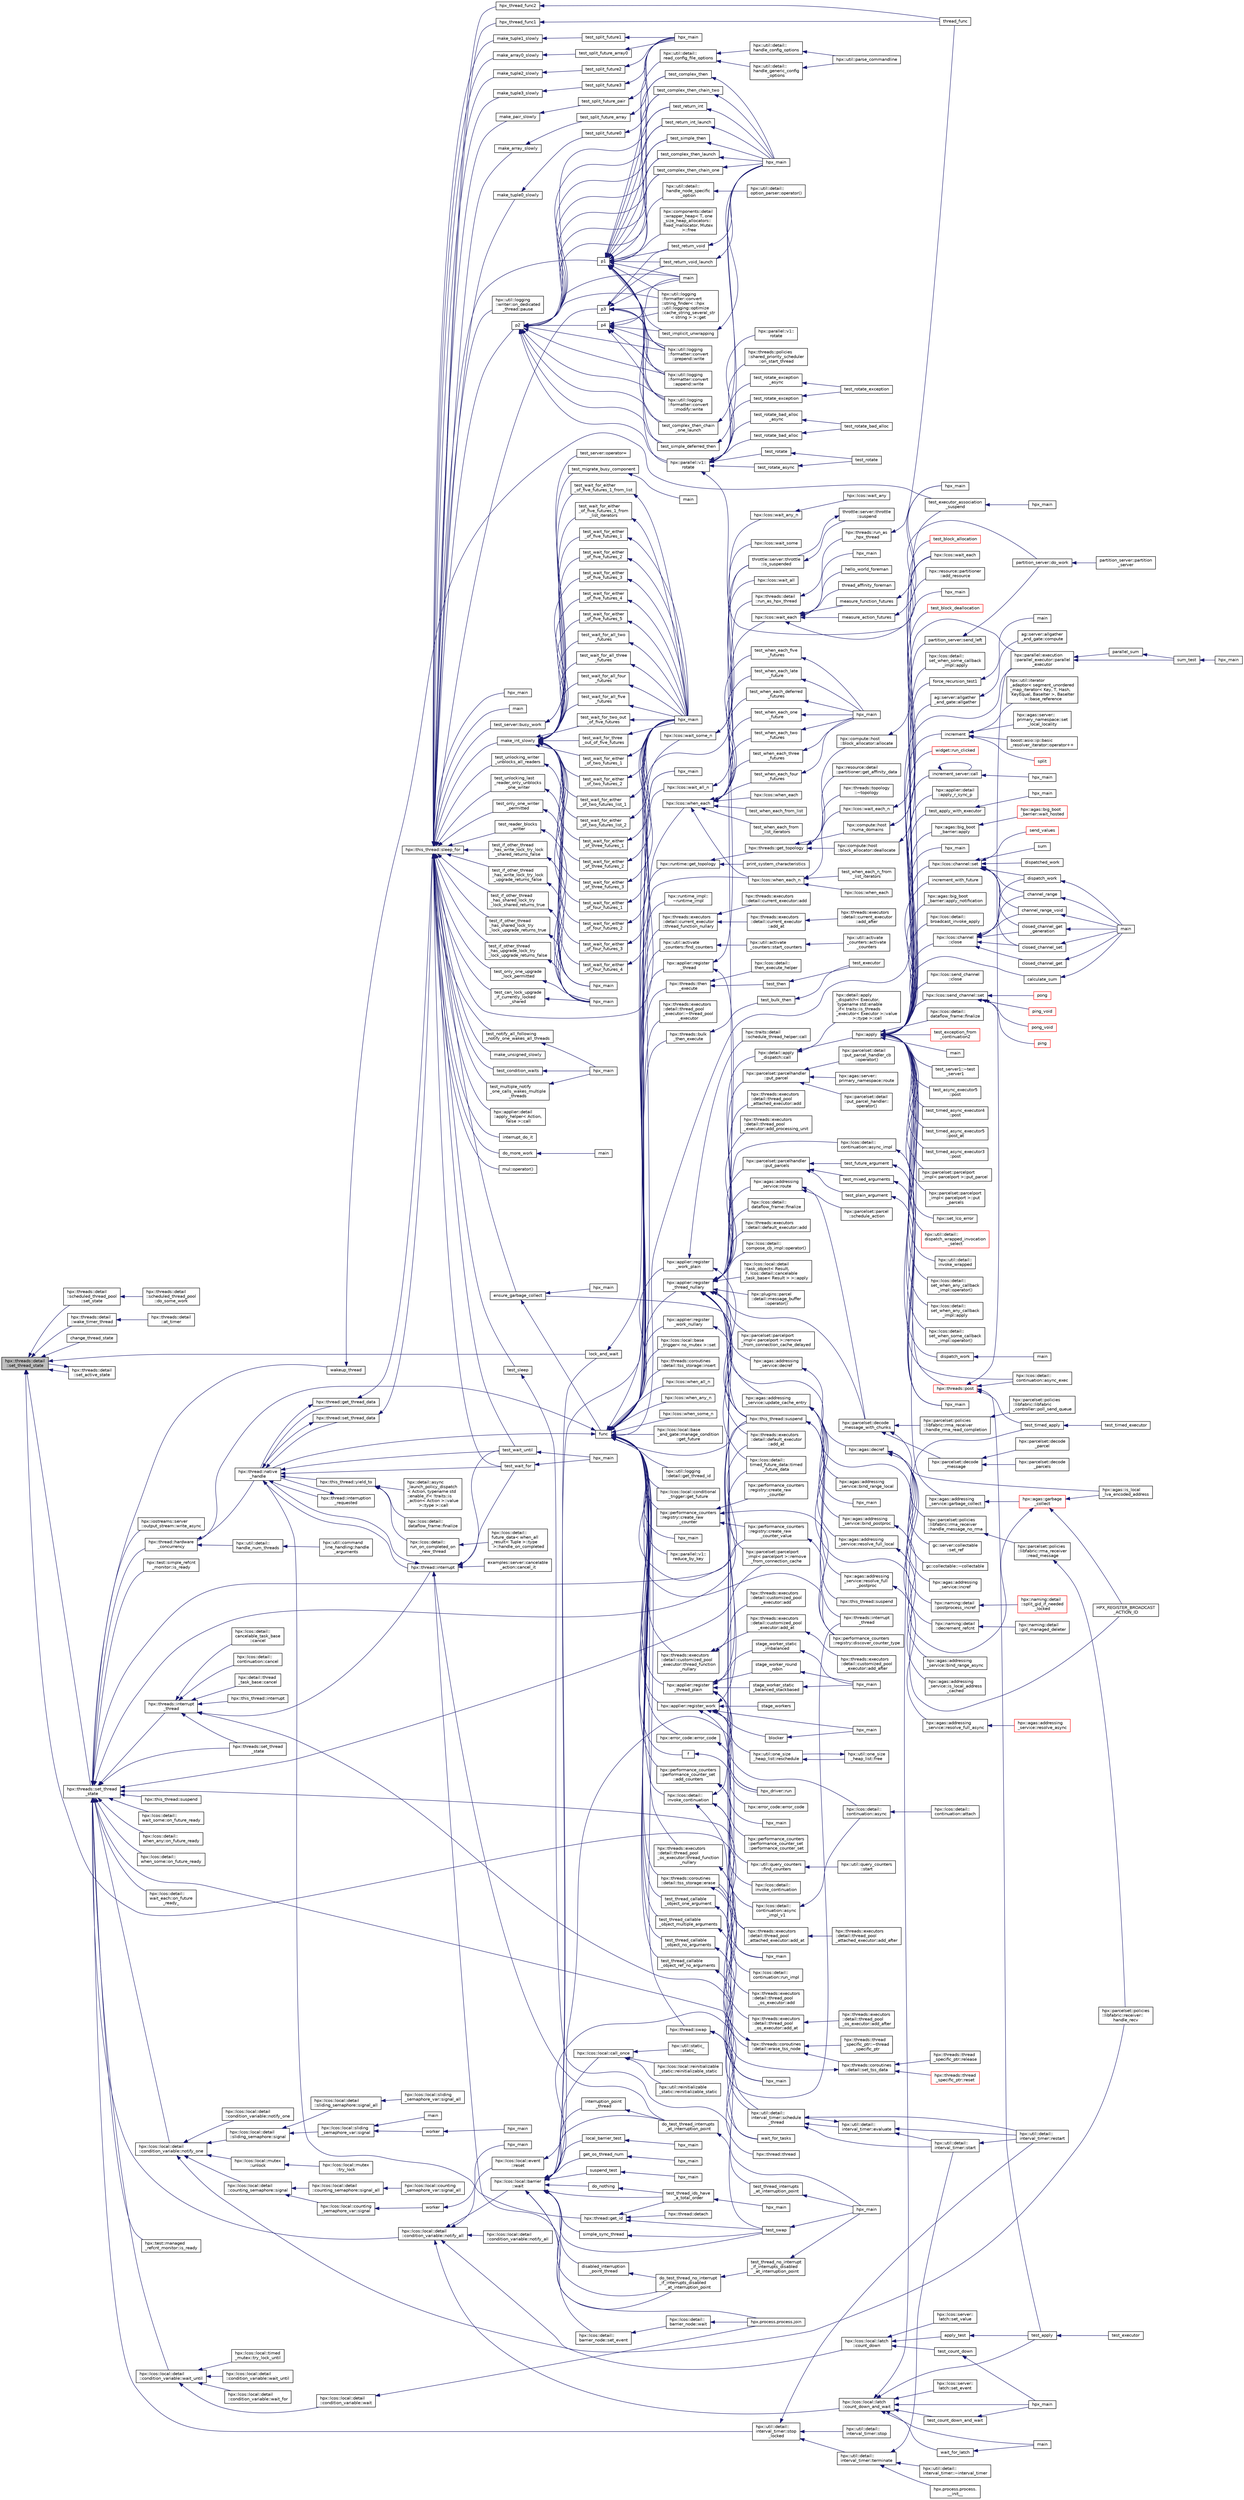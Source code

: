 digraph "hpx::threads::detail::set_thread_state"
{
  edge [fontname="Helvetica",fontsize="10",labelfontname="Helvetica",labelfontsize="10"];
  node [fontname="Helvetica",fontsize="10",shape=record];
  rankdir="LR";
  Node1602 [label="hpx::threads::detail\l::set_thread_state",height=0.2,width=0.4,color="black", fillcolor="grey75", style="filled", fontcolor="black"];
  Node1602 -> Node1603 [dir="back",color="midnightblue",fontsize="10",style="solid",fontname="Helvetica"];
  Node1603 [label="lock_and_wait",height=0.2,width=0.4,color="black", fillcolor="white", style="filled",URL="$d5/dca/hpx__thread__phase_8cpp.html#a33ae614742af7a5d14a763390f10b5ce"];
  Node1603 -> Node1604 [dir="back",color="midnightblue",fontsize="10",style="solid",fontname="Helvetica"];
  Node1604 [label="hpx_main",height=0.2,width=0.4,color="black", fillcolor="white", style="filled",URL="$d5/dca/hpx__thread__phase_8cpp.html#aaf67a3863f19ff7033e239ebb1204fb7"];
  Node1602 -> Node1605 [dir="back",color="midnightblue",fontsize="10",style="solid",fontname="Helvetica"];
  Node1605 [label="hpx::threads::detail\l::scheduled_thread_pool\l::set_state",height=0.2,width=0.4,color="black", fillcolor="white", style="filled",URL="$d2/df7/classhpx_1_1threads_1_1detail_1_1scheduled__thread__pool.html#a189f39002cdbc0e7a95a5e9222af3f56"];
  Node1605 -> Node1606 [dir="back",color="midnightblue",fontsize="10",style="solid",fontname="Helvetica"];
  Node1606 [label="hpx::threads::detail\l::scheduled_thread_pool\l::do_some_work",height=0.2,width=0.4,color="black", fillcolor="white", style="filled",URL="$d2/df7/classhpx_1_1threads_1_1detail_1_1scheduled__thread__pool.html#a2810dd874b141ce2dc912bbb195e8991"];
  Node1602 -> Node1607 [dir="back",color="midnightblue",fontsize="10",style="solid",fontname="Helvetica"];
  Node1607 [label="change_thread_state",height=0.2,width=0.4,color="black", fillcolor="white", style="filled",URL="$d4/d81/set__thread__state_8cpp.html#a3dc52291a245e2c16461379250066835"];
  Node1602 -> Node1608 [dir="back",color="midnightblue",fontsize="10",style="solid",fontname="Helvetica"];
  Node1608 [label="hpx_main",height=0.2,width=0.4,color="black", fillcolor="white", style="filled",URL="$d4/d81/set__thread__state_8cpp.html#aaf67a3863f19ff7033e239ebb1204fb7"];
  Node1602 -> Node1609 [dir="back",color="midnightblue",fontsize="10",style="solid",fontname="Helvetica"];
  Node1609 [label="hpx::threads::detail\l::set_active_state",height=0.2,width=0.4,color="black", fillcolor="white", style="filled",URL="$d2/dd1/namespacehpx_1_1threads_1_1detail.html#a45884a5bf04ad66a4f259231a3947e76"];
  Node1609 -> Node1602 [dir="back",color="midnightblue",fontsize="10",style="solid",fontname="Helvetica"];
  Node1602 -> Node1610 [dir="back",color="midnightblue",fontsize="10",style="solid",fontname="Helvetica"];
  Node1610 [label="hpx::threads::detail\l::wake_timer_thread",height=0.2,width=0.4,color="black", fillcolor="white", style="filled",URL="$d2/dd1/namespacehpx_1_1threads_1_1detail.html#adecffcabdb02c63742d7dbeb370f6980"];
  Node1610 -> Node1611 [dir="back",color="midnightblue",fontsize="10",style="solid",fontname="Helvetica"];
  Node1611 [label="hpx::threads::detail\l::at_timer",height=0.2,width=0.4,color="black", fillcolor="white", style="filled",URL="$d2/dd1/namespacehpx_1_1threads_1_1detail.html#a813ad11c8379e8170eb0d508db38b44a"];
  Node1602 -> Node1612 [dir="back",color="midnightblue",fontsize="10",style="solid",fontname="Helvetica"];
  Node1612 [label="hpx::threads::set_thread\l_state",height=0.2,width=0.4,color="black", fillcolor="white", style="filled",URL="$d7/d28/namespacehpx_1_1threads.html#ac0690ad16ad778bcc79dcd727cc33025",tooltip="Set the thread state of the thread referenced by the thread_id id. "];
  Node1612 -> Node1613 [dir="back",color="midnightblue",fontsize="10",style="solid",fontname="Helvetica"];
  Node1613 [label="hpx::lcos::local::detail\l::condition_variable::notify_one",height=0.2,width=0.4,color="black", fillcolor="white", style="filled",URL="$d2/d39/classhpx_1_1lcos_1_1local_1_1detail_1_1condition__variable.html#a1114509fc37e205c7d921fe4a7f1d26a"];
  Node1613 -> Node1614 [dir="back",color="midnightblue",fontsize="10",style="solid",fontname="Helvetica"];
  Node1614 [label="hpx::lcos::local::detail\l::condition_variable::notify_one",height=0.2,width=0.4,color="black", fillcolor="white", style="filled",URL="$d2/d39/classhpx_1_1lcos_1_1local_1_1detail_1_1condition__variable.html#a4be9ae9854b8eaa995874d6dffd52652"];
  Node1613 -> Node1615 [dir="back",color="midnightblue",fontsize="10",style="solid",fontname="Helvetica"];
  Node1615 [label="hpx::lcos::local::detail\l::counting_semaphore::signal",height=0.2,width=0.4,color="black", fillcolor="white", style="filled",URL="$d3/d61/classhpx_1_1lcos_1_1local_1_1detail_1_1counting__semaphore.html#a927d73ef311e041d32c6ce124766899d"];
  Node1615 -> Node1616 [dir="back",color="midnightblue",fontsize="10",style="solid",fontname="Helvetica"];
  Node1616 [label="hpx::lcos::local::counting\l_semaphore_var::signal",height=0.2,width=0.4,color="black", fillcolor="white", style="filled",URL="$df/d53/classhpx_1_1lcos_1_1local_1_1counting__semaphore__var.html#a5eab648deb92bdd61e680ea16d736f1a",tooltip="Signal the semaphore. "];
  Node1616 -> Node1617 [dir="back",color="midnightblue",fontsize="10",style="solid",fontname="Helvetica"];
  Node1617 [label="worker",height=0.2,width=0.4,color="black", fillcolor="white", style="filled",URL="$df/de9/counting__semaphore_8cpp.html#a0fa8b6f00a50c12c67081694e52808ed"];
  Node1617 -> Node1618 [dir="back",color="midnightblue",fontsize="10",style="solid",fontname="Helvetica"];
  Node1618 [label="hpx_main",height=0.2,width=0.4,color="black", fillcolor="white", style="filled",URL="$df/de9/counting__semaphore_8cpp.html#aefd26dd818037509b2241068d57e3e1d"];
  Node1615 -> Node1619 [dir="back",color="midnightblue",fontsize="10",style="solid",fontname="Helvetica"];
  Node1619 [label="hpx::lcos::local::detail\l::counting_semaphore::signal_all",height=0.2,width=0.4,color="black", fillcolor="white", style="filled",URL="$d3/d61/classhpx_1_1lcos_1_1local_1_1detail_1_1counting__semaphore.html#a182df19eb28dc4d52b76af0a215504c0"];
  Node1619 -> Node1620 [dir="back",color="midnightblue",fontsize="10",style="solid",fontname="Helvetica"];
  Node1620 [label="hpx::lcos::local::counting\l_semaphore_var::signal_all",height=0.2,width=0.4,color="black", fillcolor="white", style="filled",URL="$df/d53/classhpx_1_1lcos_1_1local_1_1counting__semaphore__var.html#ab84775371273cc64284cabe1477d46c0"];
  Node1613 -> Node1621 [dir="back",color="midnightblue",fontsize="10",style="solid",fontname="Helvetica"];
  Node1621 [label="hpx::lcos::local::mutex\l::unlock",height=0.2,width=0.4,color="black", fillcolor="white", style="filled",URL="$d2/dd8/classhpx_1_1lcos_1_1local_1_1mutex.html#a7d26a65ecfa3babe4eaab84f974d2b64"];
  Node1621 -> Node1622 [dir="back",color="midnightblue",fontsize="10",style="solid",fontname="Helvetica"];
  Node1622 [label="hpx::lcos::local::mutex\l::try_lock",height=0.2,width=0.4,color="black", fillcolor="white", style="filled",URL="$d2/dd8/classhpx_1_1lcos_1_1local_1_1mutex.html#a5803440ac847bca2eec131d27457ca2f"];
  Node1613 -> Node1623 [dir="back",color="midnightblue",fontsize="10",style="solid",fontname="Helvetica"];
  Node1623 [label="hpx::parcelset::policies\l::libfabric::receiver::\lhandle_recv",height=0.2,width=0.4,color="black", fillcolor="white", style="filled",URL="$d9/df5/structhpx_1_1parcelset_1_1policies_1_1libfabric_1_1receiver.html#ae18eac5b1593bc79ba31cf828177d611"];
  Node1613 -> Node1624 [dir="back",color="midnightblue",fontsize="10",style="solid",fontname="Helvetica"];
  Node1624 [label="hpx::lcos::local::detail\l::sliding_semaphore::signal",height=0.2,width=0.4,color="black", fillcolor="white", style="filled",URL="$d4/d7a/classhpx_1_1lcos_1_1local_1_1detail_1_1sliding__semaphore.html#ada80c92055d95c750944b8e63b8b5e5e"];
  Node1624 -> Node1625 [dir="back",color="midnightblue",fontsize="10",style="solid",fontname="Helvetica"];
  Node1625 [label="hpx::lcos::local::detail\l::sliding_semaphore::signal_all",height=0.2,width=0.4,color="black", fillcolor="white", style="filled",URL="$d4/d7a/classhpx_1_1lcos_1_1local_1_1detail_1_1sliding__semaphore.html#ab26e042b6c41b664bfe3977c3ce4b2a1"];
  Node1625 -> Node1626 [dir="back",color="midnightblue",fontsize="10",style="solid",fontname="Helvetica"];
  Node1626 [label="hpx::lcos::local::sliding\l_semaphore_var::signal_all",height=0.2,width=0.4,color="black", fillcolor="white", style="filled",URL="$d4/d2e/classhpx_1_1lcos_1_1local_1_1sliding__semaphore__var.html#abfc766bda4b66000eff05db54f2b0896"];
  Node1624 -> Node1627 [dir="back",color="midnightblue",fontsize="10",style="solid",fontname="Helvetica"];
  Node1627 [label="hpx::lcos::local::sliding\l_semaphore_var::signal",height=0.2,width=0.4,color="black", fillcolor="white", style="filled",URL="$d4/d2e/classhpx_1_1lcos_1_1local_1_1sliding__semaphore__var.html#a45c335c3fedc79f6e985252feab55a03",tooltip="Signal the semaphore. "];
  Node1627 -> Node1628 [dir="back",color="midnightblue",fontsize="10",style="solid",fontname="Helvetica"];
  Node1628 [label="worker",height=0.2,width=0.4,color="black", fillcolor="white", style="filled",URL="$d2/d38/sliding__semaphore_8cpp.html#af01ee5e0f3ad279c5cc65cf867860433"];
  Node1628 -> Node1629 [dir="back",color="midnightblue",fontsize="10",style="solid",fontname="Helvetica"];
  Node1629 [label="hpx_main",height=0.2,width=0.4,color="black", fillcolor="white", style="filled",URL="$d2/d38/sliding__semaphore_8cpp.html#aefd26dd818037509b2241068d57e3e1d"];
  Node1627 -> Node1630 [dir="back",color="midnightblue",fontsize="10",style="solid",fontname="Helvetica"];
  Node1630 [label="main",height=0.2,width=0.4,color="black", fillcolor="white", style="filled",URL="$da/da6/sliding__semaphore__2338_8cpp.html#ae66f6b31b5ad750f1fe042a706a4e3d4"];
  Node1612 -> Node1631 [dir="back",color="midnightblue",fontsize="10",style="solid",fontname="Helvetica"];
  Node1631 [label="hpx::lcos::local::detail\l::condition_variable::notify_all",height=0.2,width=0.4,color="black", fillcolor="white", style="filled",URL="$d2/d39/classhpx_1_1lcos_1_1local_1_1detail_1_1condition__variable.html#adb0b4abe6f75aa3fad397b6a556ff1ae"];
  Node1631 -> Node1632 [dir="back",color="midnightblue",fontsize="10",style="solid",fontname="Helvetica"];
  Node1632 [label="hpx::lcos::local::detail\l::condition_variable::notify_all",height=0.2,width=0.4,color="black", fillcolor="white", style="filled",URL="$d2/d39/classhpx_1_1lcos_1_1local_1_1detail_1_1condition__variable.html#ae669c43530443e8852760f51f0ee3862"];
  Node1631 -> Node1633 [dir="back",color="midnightblue",fontsize="10",style="solid",fontname="Helvetica"];
  Node1633 [label="hpx::lcos::local::event\l::reset",height=0.2,width=0.4,color="black", fillcolor="white", style="filled",URL="$d2/d08/classhpx_1_1lcos_1_1local_1_1event.html#a1705a352cfae05961fe1f5c112199554",tooltip="Reset the event. "];
  Node1633 -> Node1634 [dir="back",color="midnightblue",fontsize="10",style="solid",fontname="Helvetica"];
  Node1634 [label="hpx::lcos::local::call_once",height=0.2,width=0.4,color="black", fillcolor="white", style="filled",URL="$d0/d47/namespacehpx_1_1lcos_1_1local.html#a3fa67464391720578b24d35907853756"];
  Node1634 -> Node1635 [dir="back",color="midnightblue",fontsize="10",style="solid",fontname="Helvetica"];
  Node1635 [label="hpx::lcos::local::reinitializable\l_static::reinitializable_static",height=0.2,width=0.4,color="black", fillcolor="white", style="filled",URL="$d4/d04/structhpx_1_1lcos_1_1local_1_1reinitializable__static.html#a5be89efcb123484e955a72ee512d0ea2"];
  Node1634 -> Node1636 [dir="back",color="midnightblue",fontsize="10",style="solid",fontname="Helvetica"];
  Node1636 [label="hpx::util::reinitializable\l_static::reinitializable_static",height=0.2,width=0.4,color="black", fillcolor="white", style="filled",URL="$d2/db7/structhpx_1_1util_1_1reinitializable__static.html#a8ebb2d00ae9b9ed3bef5751a326e57b3"];
  Node1634 -> Node1637 [dir="back",color="midnightblue",fontsize="10",style="solid",fontname="Helvetica"];
  Node1637 [label="hpx::util::static_\l::static_",height=0.2,width=0.4,color="black", fillcolor="white", style="filled",URL="$d3/dbb/structhpx_1_1util_1_1static__.html#a469d6f838e6368a1517bc1082099b8da"];
  Node1631 -> Node1638 [dir="back",color="midnightblue",fontsize="10",style="solid",fontname="Helvetica"];
  Node1638 [label="hpx::lcos::local::latch\l::count_down_and_wait",height=0.2,width=0.4,color="black", fillcolor="white", style="filled",URL="$dd/de7/classhpx_1_1lcos_1_1local_1_1latch.html#adefe7460a4205b19b2d7db2390673685"];
  Node1638 -> Node1639 [dir="back",color="midnightblue",fontsize="10",style="solid",fontname="Helvetica"];
  Node1639 [label="wait_for_latch",height=0.2,width=0.4,color="black", fillcolor="white", style="filled",URL="$d3/dd4/enumerate__threads_8cpp.html#a1044b11869f3225fc64846d4674c34a0"];
  Node1639 -> Node1640 [dir="back",color="midnightblue",fontsize="10",style="solid",fontname="Helvetica"];
  Node1640 [label="main",height=0.2,width=0.4,color="black", fillcolor="white", style="filled",URL="$d3/dd4/enumerate__threads_8cpp.html#ae66f6b31b5ad750f1fe042a706a4e3d4"];
  Node1638 -> Node1640 [dir="back",color="midnightblue",fontsize="10",style="solid",fontname="Helvetica"];
  Node1638 -> Node1641 [dir="back",color="midnightblue",fontsize="10",style="solid",fontname="Helvetica"];
  Node1641 [label="hpx::lcos::server::\llatch::set_event",height=0.2,width=0.4,color="black", fillcolor="white", style="filled",URL="$d7/d72/classhpx_1_1lcos_1_1server_1_1latch.html#ad456d4a188574ebc6bdb53f626cb8b27"];
  Node1638 -> Node1642 [dir="back",color="midnightblue",fontsize="10",style="solid",fontname="Helvetica"];
  Node1642 [label="test_count_down_and_wait",height=0.2,width=0.4,color="black", fillcolor="white", style="filled",URL="$d4/db4/local__latch_8cpp.html#a835e7630881efa4fb379972b0dc2fdb1"];
  Node1642 -> Node1643 [dir="back",color="midnightblue",fontsize="10",style="solid",fontname="Helvetica"];
  Node1643 [label="hpx_main",height=0.2,width=0.4,color="black", fillcolor="white", style="filled",URL="$d4/db4/local__latch_8cpp.html#aefd26dd818037509b2241068d57e3e1d"];
  Node1638 -> Node1643 [dir="back",color="midnightblue",fontsize="10",style="solid",fontname="Helvetica"];
  Node1638 -> Node1644 [dir="back",color="midnightblue",fontsize="10",style="solid",fontname="Helvetica"];
  Node1644 [label="test_apply",height=0.2,width=0.4,color="black", fillcolor="white", style="filled",URL="$d8/d83/minimal__async__executor_8cpp.html#a5f84f0aa2a8c7b97a91aff6d6eb013fc"];
  Node1644 -> Node1645 [dir="back",color="midnightblue",fontsize="10",style="solid",fontname="Helvetica"];
  Node1645 [label="test_executor",height=0.2,width=0.4,color="black", fillcolor="white", style="filled",URL="$d8/d83/minimal__async__executor_8cpp.html#a12065ee56eec28d3895ba316405a7116"];
  Node1638 -> Node1646 [dir="back",color="midnightblue",fontsize="10",style="solid",fontname="Helvetica"];
  Node1646 [label="test_timed_apply",height=0.2,width=0.4,color="black", fillcolor="white", style="filled",URL="$d7/de3/minimal__timed__async__executor_8cpp.html#a4efa415d3bbbec720c16e167505810e9"];
  Node1646 -> Node1647 [dir="back",color="midnightblue",fontsize="10",style="solid",fontname="Helvetica"];
  Node1647 [label="test_timed_executor",height=0.2,width=0.4,color="black", fillcolor="white", style="filled",URL="$d7/de3/minimal__timed__async__executor_8cpp.html#a4e2d002d587a77e84eb27f1f903f5094"];
  Node1631 -> Node1648 [dir="back",color="midnightblue",fontsize="10",style="solid",fontname="Helvetica"];
  Node1648 [label="hpx::lcos::local::latch\l::count_down",height=0.2,width=0.4,color="black", fillcolor="white", style="filled",URL="$dd/de7/classhpx_1_1lcos_1_1local_1_1latch.html#aef25cea98d12a646af282d0251583d53"];
  Node1648 -> Node1649 [dir="back",color="midnightblue",fontsize="10",style="solid",fontname="Helvetica"];
  Node1649 [label="hpx::lcos::server::\llatch::set_value",height=0.2,width=0.4,color="black", fillcolor="white", style="filled",URL="$d7/d72/classhpx_1_1lcos_1_1server_1_1latch.html#a547d6f9581fc315e3ab990be67bfa5eb",tooltip="This is invoked whenever the count_down() function is called. "];
  Node1648 -> Node1650 [dir="back",color="midnightblue",fontsize="10",style="solid",fontname="Helvetica"];
  Node1650 [label="test_count_down",height=0.2,width=0.4,color="black", fillcolor="white", style="filled",URL="$d4/db4/local__latch_8cpp.html#a6920c9633d0c95c497d3a4ee446a2bc5"];
  Node1650 -> Node1643 [dir="back",color="midnightblue",fontsize="10",style="solid",fontname="Helvetica"];
  Node1648 -> Node1651 [dir="back",color="midnightblue",fontsize="10",style="solid",fontname="Helvetica"];
  Node1651 [label="apply_test",height=0.2,width=0.4,color="black", fillcolor="white", style="filled",URL="$d8/d83/minimal__async__executor_8cpp.html#a7e42b6242cfc769ca209a7d7db8e7f16"];
  Node1651 -> Node1644 [dir="back",color="midnightblue",fontsize="10",style="solid",fontname="Helvetica"];
  Node1631 -> Node1652 [dir="back",color="midnightblue",fontsize="10",style="solid",fontname="Helvetica"];
  Node1652 [label="hpx::lcos::local::barrier\l::wait",height=0.2,width=0.4,color="black", fillcolor="white", style="filled",URL="$da/d43/classhpx_1_1lcos_1_1local_1_1barrier.html#ae3374c182ffd12c9975963139b6f9255"];
  Node1652 -> Node1653 [dir="back",color="midnightblue",fontsize="10",style="solid",fontname="Helvetica"];
  Node1653 [label="hpx::lcos::detail::\lbarrier_node::set_event",height=0.2,width=0.4,color="black", fillcolor="white", style="filled",URL="$dc/dd7/structhpx_1_1lcos_1_1detail_1_1barrier__node.html#a7c4df1612298d6bca82818ad1ab263e7"];
  Node1653 -> Node1654 [dir="back",color="midnightblue",fontsize="10",style="solid",fontname="Helvetica"];
  Node1654 [label="hpx::lcos::detail::\lbarrier_node::wait",height=0.2,width=0.4,color="black", fillcolor="white", style="filled",URL="$dc/dd7/structhpx_1_1lcos_1_1detail_1_1barrier__node.html#aa4e3bd2f6143714f869892b8e992c45e"];
  Node1654 -> Node1655 [dir="back",color="midnightblue",fontsize="10",style="solid",fontname="Helvetica"];
  Node1655 [label="hpx.process.process.join",height=0.2,width=0.4,color="black", fillcolor="white", style="filled",URL="$d3/d41/classhpx_1_1process_1_1process.html#acc7ec4687f3bf5ae121ef7b494d991d8"];
  Node1652 -> Node1603 [dir="back",color="midnightblue",fontsize="10",style="solid",fontname="Helvetica"];
  Node1652 -> Node1604 [dir="back",color="midnightblue",fontsize="10",style="solid",fontname="Helvetica"];
  Node1652 -> Node1656 [dir="back",color="midnightblue",fontsize="10",style="solid",fontname="Helvetica"];
  Node1656 [label="hpx_driver::run",height=0.2,width=0.4,color="black", fillcolor="white", style="filled",URL="$df/d10/structhpx__driver.html#a18f4851aebac8f2b382fae393675108f"];
  Node1652 -> Node1657 [dir="back",color="midnightblue",fontsize="10",style="solid",fontname="Helvetica"];
  Node1657 [label="local_barrier_test",height=0.2,width=0.4,color="black", fillcolor="white", style="filled",URL="$d2/db4/tests_2unit_2lcos_2local__barrier_8cpp.html#aa0780d94f0cd2b7fb0085691df108c5d"];
  Node1657 -> Node1658 [dir="back",color="midnightblue",fontsize="10",style="solid",fontname="Helvetica"];
  Node1658 [label="hpx_main",height=0.2,width=0.4,color="black", fillcolor="white", style="filled",URL="$d2/db4/tests_2unit_2lcos_2local__barrier_8cpp.html#aaf67a3863f19ff7033e239ebb1204fb7"];
  Node1652 -> Node1659 [dir="back",color="midnightblue",fontsize="10",style="solid",fontname="Helvetica"];
  Node1659 [label="get_os_thread_num",height=0.2,width=0.4,color="black", fillcolor="white", style="filled",URL="$d2/dfb/os__thread__num_8cpp.html#a4e93c08a1dab5895036ff150c5cbf0aa"];
  Node1659 -> Node1660 [dir="back",color="midnightblue",fontsize="10",style="solid",fontname="Helvetica"];
  Node1660 [label="hpx_main",height=0.2,width=0.4,color="black", fillcolor="white", style="filled",URL="$d2/dfb/os__thread__num_8cpp.html#aaf67a3863f19ff7033e239ebb1204fb7"];
  Node1652 -> Node1655 [dir="back",color="midnightblue",fontsize="10",style="solid",fontname="Helvetica"];
  Node1652 -> Node1661 [dir="back",color="midnightblue",fontsize="10",style="solid",fontname="Helvetica"];
  Node1661 [label="interruption_point\l_thread",height=0.2,width=0.4,color="black", fillcolor="white", style="filled",URL="$d0/d4e/tests_2unit_2threads_2thread_8cpp.html#a4ed7731f04404da6ea18c2204329f7cb"];
  Node1661 -> Node1662 [dir="back",color="midnightblue",fontsize="10",style="solid",fontname="Helvetica"];
  Node1662 [label="do_test_thread_interrupts\l_at_interruption_point",height=0.2,width=0.4,color="black", fillcolor="white", style="filled",URL="$d0/d4e/tests_2unit_2threads_2thread_8cpp.html#a1592be75203d2ef54f0a19832cacecf8"];
  Node1662 -> Node1663 [dir="back",color="midnightblue",fontsize="10",style="solid",fontname="Helvetica"];
  Node1663 [label="test_thread_interrupts\l_at_interruption_point",height=0.2,width=0.4,color="black", fillcolor="white", style="filled",URL="$d0/d4e/tests_2unit_2threads_2thread_8cpp.html#a4a6a8c2918dcd825da0102f3a63bf24a"];
  Node1663 -> Node1664 [dir="back",color="midnightblue",fontsize="10",style="solid",fontname="Helvetica"];
  Node1664 [label="hpx_main",height=0.2,width=0.4,color="black", fillcolor="white", style="filled",URL="$d0/d4e/tests_2unit_2threads_2thread_8cpp.html#a255f773d830db5ca937cff11c2692fa2"];
  Node1652 -> Node1662 [dir="back",color="midnightblue",fontsize="10",style="solid",fontname="Helvetica"];
  Node1652 -> Node1665 [dir="back",color="midnightblue",fontsize="10",style="solid",fontname="Helvetica"];
  Node1665 [label="disabled_interruption\l_point_thread",height=0.2,width=0.4,color="black", fillcolor="white", style="filled",URL="$d0/d4e/tests_2unit_2threads_2thread_8cpp.html#a36cf1f1e669661313a3a2657b174f7c2"];
  Node1665 -> Node1666 [dir="back",color="midnightblue",fontsize="10",style="solid",fontname="Helvetica"];
  Node1666 [label="do_test_thread_no_interrupt\l_if_interrupts_disabled\l_at_interruption_point",height=0.2,width=0.4,color="black", fillcolor="white", style="filled",URL="$d0/d4e/tests_2unit_2threads_2thread_8cpp.html#a83a3b29d9f2edb5952625e72f9651985"];
  Node1666 -> Node1667 [dir="back",color="midnightblue",fontsize="10",style="solid",fontname="Helvetica"];
  Node1667 [label="test_thread_no_interrupt\l_if_interrupts_disabled\l_at_interruption_point",height=0.2,width=0.4,color="black", fillcolor="white", style="filled",URL="$d0/d4e/tests_2unit_2threads_2thread_8cpp.html#ae8589f467c87f24293dd95710b4d8374"];
  Node1667 -> Node1664 [dir="back",color="midnightblue",fontsize="10",style="solid",fontname="Helvetica"];
  Node1652 -> Node1666 [dir="back",color="midnightblue",fontsize="10",style="solid",fontname="Helvetica"];
  Node1652 -> Node1668 [dir="back",color="midnightblue",fontsize="10",style="solid",fontname="Helvetica"];
  Node1668 [label="simple_sync_thread",height=0.2,width=0.4,color="black", fillcolor="white", style="filled",URL="$d0/d4e/tests_2unit_2threads_2thread_8cpp.html#aafe091deb4ce014ec0d8354ca4219cb3"];
  Node1668 -> Node1669 [dir="back",color="midnightblue",fontsize="10",style="solid",fontname="Helvetica"];
  Node1669 [label="test_swap",height=0.2,width=0.4,color="black", fillcolor="white", style="filled",URL="$d0/d4e/tests_2unit_2threads_2thread_8cpp.html#aa9645d2d1912efd27e83867429e862d0"];
  Node1669 -> Node1664 [dir="back",color="midnightblue",fontsize="10",style="solid",fontname="Helvetica"];
  Node1652 -> Node1669 [dir="back",color="midnightblue",fontsize="10",style="solid",fontname="Helvetica"];
  Node1652 -> Node1670 [dir="back",color="midnightblue",fontsize="10",style="solid",fontname="Helvetica"];
  Node1670 [label="do_nothing",height=0.2,width=0.4,color="black", fillcolor="white", style="filled",URL="$df/d88/thread__id_8cpp.html#ad27c188384788837a2a71dde38635725"];
  Node1670 -> Node1671 [dir="back",color="midnightblue",fontsize="10",style="solid",fontname="Helvetica"];
  Node1671 [label="test_thread_ids_have\l_a_total_order",height=0.2,width=0.4,color="black", fillcolor="white", style="filled",URL="$df/d88/thread__id_8cpp.html#a95604be93f5422b5bc87778cff21bde1"];
  Node1671 -> Node1672 [dir="back",color="midnightblue",fontsize="10",style="solid",fontname="Helvetica"];
  Node1672 [label="hpx_main",height=0.2,width=0.4,color="black", fillcolor="white", style="filled",URL="$df/d88/thread__id_8cpp.html#a255f773d830db5ca937cff11c2692fa2"];
  Node1652 -> Node1671 [dir="back",color="midnightblue",fontsize="10",style="solid",fontname="Helvetica"];
  Node1652 -> Node1673 [dir="back",color="midnightblue",fontsize="10",style="solid",fontname="Helvetica"];
  Node1673 [label="suspend_test",height=0.2,width=0.4,color="black", fillcolor="white", style="filled",URL="$db/d59/thread__suspend__duration_8cpp.html#a51db1109c6dea5b277ccfc6e1a2e0a18"];
  Node1673 -> Node1674 [dir="back",color="midnightblue",fontsize="10",style="solid",fontname="Helvetica"];
  Node1674 [label="hpx_main",height=0.2,width=0.4,color="black", fillcolor="white", style="filled",URL="$db/d59/thread__suspend__duration_8cpp.html#aaf67a3863f19ff7033e239ebb1204fb7"];
  Node1652 -> Node1675 [dir="back",color="midnightblue",fontsize="10",style="solid",fontname="Helvetica"];
  Node1675 [label="wait_for_tasks",height=0.2,width=0.4,color="black", fillcolor="white", style="filled",URL="$df/de1/timed__task__spawn_8cpp.html#a9343f118f9876c51c2ce9a733a41320f"];
  Node1612 -> Node1676 [dir="back",color="midnightblue",fontsize="10",style="solid",fontname="Helvetica"];
  Node1676 [label="hpx::lcos::local::detail\l::condition_variable::wait_until",height=0.2,width=0.4,color="black", fillcolor="white", style="filled",URL="$d2/d39/classhpx_1_1lcos_1_1local_1_1detail_1_1condition__variable.html#a3c608ceb722edb8d30c821eb0857e680"];
  Node1676 -> Node1677 [dir="back",color="midnightblue",fontsize="10",style="solid",fontname="Helvetica"];
  Node1677 [label="hpx::lcos::local::detail\l::condition_variable::wait",height=0.2,width=0.4,color="black", fillcolor="white", style="filled",URL="$d2/d39/classhpx_1_1lcos_1_1local_1_1detail_1_1condition__variable.html#aa0eda2419e7df2922669d8f8ca392376"];
  Node1677 -> Node1655 [dir="back",color="midnightblue",fontsize="10",style="solid",fontname="Helvetica"];
  Node1676 -> Node1678 [dir="back",color="midnightblue",fontsize="10",style="solid",fontname="Helvetica"];
  Node1678 [label="hpx::lcos::local::detail\l::condition_variable::wait_until",height=0.2,width=0.4,color="black", fillcolor="white", style="filled",URL="$d2/d39/classhpx_1_1lcos_1_1local_1_1detail_1_1condition__variable.html#a425f1e67d3ff51b6fd0df3bdc9bcb2f0"];
  Node1676 -> Node1679 [dir="back",color="midnightblue",fontsize="10",style="solid",fontname="Helvetica"];
  Node1679 [label="hpx::lcos::local::detail\l::condition_variable::wait_for",height=0.2,width=0.4,color="black", fillcolor="white", style="filled",URL="$d2/d39/classhpx_1_1lcos_1_1local_1_1detail_1_1condition__variable.html#a5431ff3797fe29a6e04741fa97dca2f5"];
  Node1676 -> Node1680 [dir="back",color="midnightblue",fontsize="10",style="solid",fontname="Helvetica"];
  Node1680 [label="hpx::lcos::local::timed\l_mutex::try_lock_until",height=0.2,width=0.4,color="black", fillcolor="white", style="filled",URL="$dd/dd9/classhpx_1_1lcos_1_1local_1_1timed__mutex.html#ac694789a5ec73caa796ada83ed3fddd8"];
  Node1612 -> Node1681 [dir="back",color="midnightblue",fontsize="10",style="solid",fontname="Helvetica"];
  Node1681 [label="hpx::threads::executors\l::detail::default_executor\l::add_at",height=0.2,width=0.4,color="black", fillcolor="white", style="filled",URL="$dd/df3/classhpx_1_1threads_1_1executors_1_1detail_1_1default__executor.html#a1093430680e0b7de889020efb0137cb0"];
  Node1612 -> Node1682 [dir="back",color="midnightblue",fontsize="10",style="solid",fontname="Helvetica"];
  Node1682 [label="hpx::lcos::detail::\ltimed_future_data::timed\l_future_data",height=0.2,width=0.4,color="black", fillcolor="white", style="filled",URL="$d2/d3d/structhpx_1_1lcos_1_1detail_1_1timed__future__data.html#aef36ff98593378896469fa3edbaf682a"];
  Node1612 -> Node1683 [dir="back",color="midnightblue",fontsize="10",style="solid",fontname="Helvetica"];
  Node1683 [label="hpx::lcos::detail::\lwait_each::on_future\l_ready_",height=0.2,width=0.4,color="black", fillcolor="white", style="filled",URL="$dc/d45/structhpx_1_1lcos_1_1detail_1_1wait__each.html#aa02f3b802bc40a96d77ebc5acab5fc12"];
  Node1612 -> Node1684 [dir="back",color="midnightblue",fontsize="10",style="solid",fontname="Helvetica"];
  Node1684 [label="hpx::util::detail::\linterval_timer::stop\l_locked",height=0.2,width=0.4,color="black", fillcolor="white", style="filled",URL="$d9/dc4/classhpx_1_1util_1_1detail_1_1interval__timer.html#aee7b39a73f288406432f958774a8a755"];
  Node1684 -> Node1685 [dir="back",color="midnightblue",fontsize="10",style="solid",fontname="Helvetica"];
  Node1685 [label="hpx::util::detail::\linterval_timer::restart",height=0.2,width=0.4,color="black", fillcolor="white", style="filled",URL="$d9/dc4/classhpx_1_1util_1_1detail_1_1interval__timer.html#aef44e704e69523484a42421ffcf114b2"];
  Node1684 -> Node1686 [dir="back",color="midnightblue",fontsize="10",style="solid",fontname="Helvetica"];
  Node1686 [label="hpx::util::detail::\linterval_timer::stop",height=0.2,width=0.4,color="black", fillcolor="white", style="filled",URL="$d9/dc4/classhpx_1_1util_1_1detail_1_1interval__timer.html#a1d78fc310a130a854f6ad9d34888b397"];
  Node1684 -> Node1687 [dir="back",color="midnightblue",fontsize="10",style="solid",fontname="Helvetica"];
  Node1687 [label="hpx::util::detail::\linterval_timer::terminate",height=0.2,width=0.4,color="black", fillcolor="white", style="filled",URL="$d9/dc4/classhpx_1_1util_1_1detail_1_1interval__timer.html#a9a05bdb2233f5a4f95e471cc5db35fea"];
  Node1687 -> Node1688 [dir="back",color="midnightblue",fontsize="10",style="solid",fontname="Helvetica"];
  Node1688 [label="hpx::util::detail::\linterval_timer::start",height=0.2,width=0.4,color="black", fillcolor="white", style="filled",URL="$d9/dc4/classhpx_1_1util_1_1detail_1_1interval__timer.html#a4e828ee56e41d8f50dc946452b15e3a6"];
  Node1688 -> Node1685 [dir="back",color="midnightblue",fontsize="10",style="solid",fontname="Helvetica"];
  Node1687 -> Node1689 [dir="back",color="midnightblue",fontsize="10",style="solid",fontname="Helvetica"];
  Node1689 [label="hpx::util::detail::\linterval_timer::~interval_timer",height=0.2,width=0.4,color="black", fillcolor="white", style="filled",URL="$d9/dc4/classhpx_1_1util_1_1detail_1_1interval__timer.html#a966a5e7de900132e1ad826f33ec581ed"];
  Node1687 -> Node1690 [dir="back",color="midnightblue",fontsize="10",style="solid",fontname="Helvetica"];
  Node1690 [label="hpx.process.process.\l__init__",height=0.2,width=0.4,color="black", fillcolor="white", style="filled",URL="$d3/d41/classhpx_1_1process_1_1process.html#a8c96317a0d57a9dfd75375b25e434b8b"];
  Node1612 -> Node1691 [dir="back",color="midnightblue",fontsize="10",style="solid",fontname="Helvetica"];
  Node1691 [label="hpx::util::detail::\linterval_timer::schedule\l_thread",height=0.2,width=0.4,color="black", fillcolor="white", style="filled",URL="$d9/dc4/classhpx_1_1util_1_1detail_1_1interval__timer.html#a1d016ac6de8d3e796e7e0e0e26b93aa0"];
  Node1691 -> Node1688 [dir="back",color="midnightblue",fontsize="10",style="solid",fontname="Helvetica"];
  Node1691 -> Node1685 [dir="back",color="midnightblue",fontsize="10",style="solid",fontname="Helvetica"];
  Node1691 -> Node1692 [dir="back",color="midnightblue",fontsize="10",style="solid",fontname="Helvetica"];
  Node1692 [label="hpx::util::detail::\linterval_timer::evaluate",height=0.2,width=0.4,color="black", fillcolor="white", style="filled",URL="$d9/dc4/classhpx_1_1util_1_1detail_1_1interval__timer.html#ad9b01abbf45233ff46e5bc8b19ed013e"];
  Node1692 -> Node1688 [dir="back",color="midnightblue",fontsize="10",style="solid",fontname="Helvetica"];
  Node1692 -> Node1685 [dir="back",color="midnightblue",fontsize="10",style="solid",fontname="Helvetica"];
  Node1692 -> Node1691 [dir="back",color="midnightblue",fontsize="10",style="solid",fontname="Helvetica"];
  Node1612 -> Node1693 [dir="back",color="midnightblue",fontsize="10",style="solid",fontname="Helvetica"];
  Node1693 [label="hpx::test::managed\l_refcnt_monitor::is_ready",height=0.2,width=0.4,color="black", fillcolor="white", style="filled",URL="$d6/d63/structhpx_1_1test_1_1managed__refcnt__monitor.html#a8681fcdd6d2a6e0b0bb8bf78b2eb3ae2"];
  Node1612 -> Node1694 [dir="back",color="midnightblue",fontsize="10",style="solid",fontname="Helvetica"];
  Node1694 [label="hpx::iostreams::server\l::output_stream::write_async",height=0.2,width=0.4,color="black", fillcolor="white", style="filled",URL="$d2/dc6/structhpx_1_1iostreams_1_1server_1_1output__stream.html#adf5bbe90828615c4e04c7833c7122a20"];
  Node1612 -> Node1695 [dir="back",color="midnightblue",fontsize="10",style="solid",fontname="Helvetica"];
  Node1695 [label="hpx::parcelset::parcelport\l_impl\< parcelport \>::remove\l_from_connection_cache",height=0.2,width=0.4,color="black", fillcolor="white", style="filled",URL="$db/d0a/classhpx_1_1parcelset_1_1parcelport__impl.html#a149bc3e468662956e469f68bac4041c4"];
  Node1612 -> Node1696 [dir="back",color="midnightblue",fontsize="10",style="solid",fontname="Helvetica"];
  Node1696 [label="hpx::test::simple_refcnt\l_monitor::is_ready",height=0.2,width=0.4,color="black", fillcolor="white", style="filled",URL="$d9/d66/structhpx_1_1test_1_1simple__refcnt__monitor.html#a54abdfc212a9e2e47a91a0e6128de1e1"];
  Node1612 -> Node1697 [dir="back",color="midnightblue",fontsize="10",style="solid",fontname="Helvetica"];
  Node1697 [label="hpx::thread::hardware\l_concurrency",height=0.2,width=0.4,color="black", fillcolor="white", style="filled",URL="$de/d9b/classhpx_1_1thread.html#a8e4fff210e02485ba493bc3a2a956c03"];
  Node1697 -> Node1698 [dir="back",color="midnightblue",fontsize="10",style="solid",fontname="Helvetica"];
  Node1698 [label="hpx::util::detail::\lhandle_num_threads",height=0.2,width=0.4,color="black", fillcolor="white", style="filled",URL="$d2/d8e/namespacehpx_1_1util_1_1detail.html#a8a8566d3479868554568678b9e5ebcf2"];
  Node1698 -> Node1699 [dir="back",color="midnightblue",fontsize="10",style="solid",fontname="Helvetica"];
  Node1699 [label="hpx::util::command\l_line_handling::handle\l_arguments",height=0.2,width=0.4,color="black", fillcolor="white", style="filled",URL="$d2/df0/structhpx_1_1util_1_1command__line__handling.html#a1aa8a009a61fe583bf8de6e144846eee"];
  Node1697 -> Node1700 [dir="back",color="midnightblue",fontsize="10",style="solid",fontname="Helvetica"];
  Node1700 [label="hpx::thread::native\l_handle",height=0.2,width=0.4,color="black", fillcolor="white", style="filled",URL="$de/d9b/classhpx_1_1thread.html#acf48190d264ab64c1c4ec99d0b421b5a"];
  Node1700 -> Node1701 [dir="back",color="midnightblue",fontsize="10",style="solid",fontname="Helvetica"];
  Node1701 [label="test_wait_for",height=0.2,width=0.4,color="black", fillcolor="white", style="filled",URL="$de/d7d/future__timed__wait__1025_8cpp.html#a0e3d5409a174e5dac600412849dc9d93"];
  Node1701 -> Node1702 [dir="back",color="midnightblue",fontsize="10",style="solid",fontname="Helvetica"];
  Node1702 [label="hpx_main",height=0.2,width=0.4,color="black", fillcolor="white", style="filled",URL="$de/d7d/future__timed__wait__1025_8cpp.html#a255f773d830db5ca937cff11c2692fa2"];
  Node1700 -> Node1703 [dir="back",color="midnightblue",fontsize="10",style="solid",fontname="Helvetica"];
  Node1703 [label="test_wait_until",height=0.2,width=0.4,color="black", fillcolor="white", style="filled",URL="$de/d7d/future__timed__wait__1025_8cpp.html#af6d52682ea10ff7a073cce3b5708c7c9"];
  Node1703 -> Node1702 [dir="back",color="midnightblue",fontsize="10",style="solid",fontname="Helvetica"];
  Node1700 -> Node1704 [dir="back",color="midnightblue",fontsize="10",style="solid",fontname="Helvetica"];
  Node1704 [label="hpx::thread::get_id",height=0.2,width=0.4,color="black", fillcolor="white", style="filled",URL="$de/d9b/classhpx_1_1thread.html#aec031f492a39c521c2c78e0cd47c4ed8"];
  Node1704 -> Node1669 [dir="back",color="midnightblue",fontsize="10",style="solid",fontname="Helvetica"];
  Node1704 -> Node1705 [dir="back",color="midnightblue",fontsize="10",style="solid",fontname="Helvetica"];
  Node1705 [label="hpx::thread::detach",height=0.2,width=0.4,color="black", fillcolor="white", style="filled",URL="$de/d9b/classhpx_1_1thread.html#a65d7f6e9f4bb311d73c40a2f74976ede"];
  Node1704 -> Node1671 [dir="back",color="midnightblue",fontsize="10",style="solid",fontname="Helvetica"];
  Node1700 -> Node1706 [dir="back",color="midnightblue",fontsize="10",style="solid",fontname="Helvetica"];
  Node1706 [label="hpx::thread::interrupt",height=0.2,width=0.4,color="black", fillcolor="white", style="filled",URL="$de/d9b/classhpx_1_1thread.html#ac34d0d033aa743c476a79dbc2e1a8a39"];
  Node1706 -> Node1707 [dir="back",color="midnightblue",fontsize="10",style="solid",fontname="Helvetica"];
  Node1707 [label="examples::server::cancelable\l_action::cancel_it",height=0.2,width=0.4,color="black", fillcolor="white", style="filled",URL="$da/d82/classexamples_1_1server_1_1cancelable__action.html#a411ff697f6719bdf2db9df63e7ce0d1a"];
  Node1706 -> Node1701 [dir="back",color="midnightblue",fontsize="10",style="solid",fontname="Helvetica"];
  Node1706 -> Node1703 [dir="back",color="midnightblue",fontsize="10",style="solid",fontname="Helvetica"];
  Node1706 -> Node1662 [dir="back",color="midnightblue",fontsize="10",style="solid",fontname="Helvetica"];
  Node1706 -> Node1666 [dir="back",color="midnightblue",fontsize="10",style="solid",fontname="Helvetica"];
  Node1706 -> Node1700 [dir="back",color="midnightblue",fontsize="10",style="solid",fontname="Helvetica"];
  Node1700 -> Node1708 [dir="back",color="midnightblue",fontsize="10",style="solid",fontname="Helvetica"];
  Node1708 [label="hpx::thread::interruption\l_requested",height=0.2,width=0.4,color="black", fillcolor="white", style="filled",URL="$de/d9b/classhpx_1_1thread.html#a33276bb4c20bbb0b1978944e18ef71b8"];
  Node1708 -> Node1700 [dir="back",color="midnightblue",fontsize="10",style="solid",fontname="Helvetica"];
  Node1700 -> Node1709 [dir="back",color="midnightblue",fontsize="10",style="solid",fontname="Helvetica"];
  Node1709 [label="hpx::thread::get_thread_data",height=0.2,width=0.4,color="black", fillcolor="white", style="filled",URL="$de/d9b/classhpx_1_1thread.html#a4535ef82cec3b953d2c941d20e3e3904"];
  Node1709 -> Node1700 [dir="back",color="midnightblue",fontsize="10",style="solid",fontname="Helvetica"];
  Node1709 -> Node1710 [dir="back",color="midnightblue",fontsize="10",style="solid",fontname="Helvetica"];
  Node1710 [label="hpx::this_thread::sleep_for",height=0.2,width=0.4,color="black", fillcolor="white", style="filled",URL="$d9/d52/namespacehpx_1_1this__thread.html#afc042a5a5fa52eef2d1d177a343435cf"];
  Node1710 -> Node1711 [dir="back",color="midnightblue",fontsize="10",style="solid",fontname="Helvetica"];
  Node1711 [label="hpx::applier::detail\l::apply_helper\< Action,\l false \>::call",height=0.2,width=0.4,color="black", fillcolor="white", style="filled",URL="$de/d9b/structhpx_1_1applier_1_1detail_1_1apply__helper_3_01_action_00_01false_01_4.html#a567fbb92986df0974d5b30ca9a002130"];
  Node1710 -> Node1712 [dir="back",color="midnightblue",fontsize="10",style="solid",fontname="Helvetica"];
  Node1712 [label="interrupt_do_it",height=0.2,width=0.4,color="black", fillcolor="white", style="filled",URL="$d1/db8/cancelable__action__client_8cpp.html#a46617129de426f6e7ab5eb91b008cd9e"];
  Node1710 -> Node1713 [dir="back",color="midnightblue",fontsize="10",style="solid",fontname="Helvetica"];
  Node1713 [label="test_multiple_notify\l_one_calls_wakes_multiple\l_threads",height=0.2,width=0.4,color="black", fillcolor="white", style="filled",URL="$d1/ded/tests_2unit_2lcos_2condition__variable_8cpp.html#a578d8e27a7396ab57393dea2b8badee3"];
  Node1713 -> Node1714 [dir="back",color="midnightblue",fontsize="10",style="solid",fontname="Helvetica"];
  Node1714 [label="hpx_main",height=0.2,width=0.4,color="black", fillcolor="white", style="filled",URL="$d1/ded/tests_2unit_2lcos_2condition__variable_8cpp.html#a255f773d830db5ca937cff11c2692fa2"];
  Node1710 -> Node1715 [dir="back",color="midnightblue",fontsize="10",style="solid",fontname="Helvetica"];
  Node1715 [label="test_notify_all_following\l_notify_one_wakes_all_threads",height=0.2,width=0.4,color="black", fillcolor="white", style="filled",URL="$d1/ded/tests_2unit_2lcos_2condition__variable_8cpp.html#a6dd6eca404b61c749747efb07bebe3fd"];
  Node1715 -> Node1714 [dir="back",color="midnightblue",fontsize="10",style="solid",fontname="Helvetica"];
  Node1710 -> Node1716 [dir="back",color="midnightblue",fontsize="10",style="solid",fontname="Helvetica"];
  Node1716 [label="test_condition_waits",height=0.2,width=0.4,color="black", fillcolor="white", style="filled",URL="$d1/ded/tests_2unit_2lcos_2condition__variable_8cpp.html#a1dd2e7c76971df521b245377c9611cd9"];
  Node1716 -> Node1714 [dir="back",color="midnightblue",fontsize="10",style="solid",fontname="Helvetica"];
  Node1710 -> Node1717 [dir="back",color="midnightblue",fontsize="10",style="solid",fontname="Helvetica"];
  Node1717 [label="mul::operator()",height=0.2,width=0.4,color="black", fillcolor="white", style="filled",URL="$d2/d02/structmul.html#ab5eaa3d788f0a8d13cc19948e528c0e5"];
  Node1710 -> Node1718 [dir="back",color="midnightblue",fontsize="10",style="solid",fontname="Helvetica"];
  Node1718 [label="do_more_work",height=0.2,width=0.4,color="black", fillcolor="white", style="filled",URL="$d2/dfd/future__2667_8cpp.html#a9ceebb831160f2acf3a047384add9064"];
  Node1718 -> Node1719 [dir="back",color="midnightblue",fontsize="10",style="solid",fontname="Helvetica"];
  Node1719 [label="main",height=0.2,width=0.4,color="black", fillcolor="white", style="filled",URL="$d2/dfd/future__2667_8cpp.html#ae66f6b31b5ad750f1fe042a706a4e3d4"];
  Node1710 -> Node1720 [dir="back",color="midnightblue",fontsize="10",style="solid",fontname="Helvetica"];
  Node1720 [label="p1",height=0.2,width=0.4,color="black", fillcolor="white", style="filled",URL="$df/da5/future__then_8cpp.html#a8978a24b044bacf963e33824a4c1ac98"];
  Node1720 -> Node1721 [dir="back",color="midnightblue",fontsize="10",style="solid",fontname="Helvetica"];
  Node1721 [label="main",height=0.2,width=0.4,color="black", fillcolor="white", style="filled",URL="$dd/ded/bind__placeholder__test_8cpp.html#ae66f6b31b5ad750f1fe042a706a4e3d4"];
  Node1720 -> Node1722 [dir="back",color="midnightblue",fontsize="10",style="solid",fontname="Helvetica"];
  Node1722 [label="hpx::util::logging\l::formatter::convert\l::string_finder\< ::hpx\l::util::logging::optimize\l::cache_string_several_str\l\< string \> \>::get",height=0.2,width=0.4,color="black", fillcolor="white", style="filled",URL="$da/d09/structhpx_1_1util_1_1logging_1_1formatter_1_1convert_1_1string__finder_3_01_1_1hpx_1_1util_1_1loe3f73a176adffd0ee7d2c5e1121ceb93.html#a9f91bb7bb18f0c343f6f95448106ffe0"];
  Node1720 -> Node1723 [dir="back",color="midnightblue",fontsize="10",style="solid",fontname="Helvetica"];
  Node1723 [label="hpx::util::logging\l::formatter::convert\l::prepend::write",height=0.2,width=0.4,color="black", fillcolor="white", style="filled",URL="$de/d08/namespacehpx_1_1util_1_1logging_1_1formatter_1_1convert_1_1prepend.html#a800b76595c1330001994b1279f93d7ee"];
  Node1720 -> Node1724 [dir="back",color="midnightblue",fontsize="10",style="solid",fontname="Helvetica"];
  Node1724 [label="hpx::util::logging\l::formatter::convert\l::append::write",height=0.2,width=0.4,color="black", fillcolor="white", style="filled",URL="$da/d97/namespacehpx_1_1util_1_1logging_1_1formatter_1_1convert_1_1append.html#a719ba04af3b9146a733025e9518eab47"];
  Node1720 -> Node1725 [dir="back",color="midnightblue",fontsize="10",style="solid",fontname="Helvetica"];
  Node1725 [label="hpx::util::logging\l::formatter::convert\l::modify::write",height=0.2,width=0.4,color="black", fillcolor="white", style="filled",URL="$df/d5f/namespacehpx_1_1util_1_1logging_1_1formatter_1_1convert_1_1modify.html#aa88c9565b436c49c89eac1cb2e0ec7c2"];
  Node1720 -> Node1726 [dir="back",color="midnightblue",fontsize="10",style="solid",fontname="Helvetica"];
  Node1726 [label="test_return_int",height=0.2,width=0.4,color="black", fillcolor="white", style="filled",URL="$df/da5/future__then_8cpp.html#a4574c7d42a67c66efb94b4aad426e984"];
  Node1726 -> Node1727 [dir="back",color="midnightblue",fontsize="10",style="solid",fontname="Helvetica"];
  Node1727 [label="hpx_main",height=0.2,width=0.4,color="black", fillcolor="white", style="filled",URL="$df/da5/future__then_8cpp.html#aefd26dd818037509b2241068d57e3e1d"];
  Node1720 -> Node1728 [dir="back",color="midnightblue",fontsize="10",style="solid",fontname="Helvetica"];
  Node1728 [label="test_return_int_launch",height=0.2,width=0.4,color="black", fillcolor="white", style="filled",URL="$df/da5/future__then_8cpp.html#a4d59ccf0b01a1fa8fde2acc877f986a7"];
  Node1728 -> Node1727 [dir="back",color="midnightblue",fontsize="10",style="solid",fontname="Helvetica"];
  Node1720 -> Node1729 [dir="back",color="midnightblue",fontsize="10",style="solid",fontname="Helvetica"];
  Node1729 [label="test_return_void",height=0.2,width=0.4,color="black", fillcolor="white", style="filled",URL="$df/da5/future__then_8cpp.html#a504f39b4d586615d5d1371c8dad56645"];
  Node1729 -> Node1727 [dir="back",color="midnightblue",fontsize="10",style="solid",fontname="Helvetica"];
  Node1720 -> Node1730 [dir="back",color="midnightblue",fontsize="10",style="solid",fontname="Helvetica"];
  Node1730 [label="test_return_void_launch",height=0.2,width=0.4,color="black", fillcolor="white", style="filled",URL="$df/da5/future__then_8cpp.html#a6bca71baf1676513433d261fbffee4bc"];
  Node1730 -> Node1727 [dir="back",color="midnightblue",fontsize="10",style="solid",fontname="Helvetica"];
  Node1720 -> Node1731 [dir="back",color="midnightblue",fontsize="10",style="solid",fontname="Helvetica"];
  Node1731 [label="test_implicit_unwrapping",height=0.2,width=0.4,color="black", fillcolor="white", style="filled",URL="$df/da5/future__then_8cpp.html#ad7b1b04c3515e5bf95459e94b1bdc337"];
  Node1731 -> Node1727 [dir="back",color="midnightblue",fontsize="10",style="solid",fontname="Helvetica"];
  Node1720 -> Node1732 [dir="back",color="midnightblue",fontsize="10",style="solid",fontname="Helvetica"];
  Node1732 [label="test_simple_then",height=0.2,width=0.4,color="black", fillcolor="white", style="filled",URL="$df/da5/future__then_8cpp.html#aa74379f2bcdf911e278b78569028848b"];
  Node1732 -> Node1727 [dir="back",color="midnightblue",fontsize="10",style="solid",fontname="Helvetica"];
  Node1720 -> Node1733 [dir="back",color="midnightblue",fontsize="10",style="solid",fontname="Helvetica"];
  Node1733 [label="test_simple_deferred_then",height=0.2,width=0.4,color="black", fillcolor="white", style="filled",URL="$df/da5/future__then_8cpp.html#a026670a80b5d18f81a87665f09f4b9e4"];
  Node1733 -> Node1727 [dir="back",color="midnightblue",fontsize="10",style="solid",fontname="Helvetica"];
  Node1720 -> Node1734 [dir="back",color="midnightblue",fontsize="10",style="solid",fontname="Helvetica"];
  Node1734 [label="test_complex_then",height=0.2,width=0.4,color="black", fillcolor="white", style="filled",URL="$df/da5/future__then_8cpp.html#a65c0909ab7ad1dbde6b00a89e09d12ee"];
  Node1734 -> Node1727 [dir="back",color="midnightblue",fontsize="10",style="solid",fontname="Helvetica"];
  Node1720 -> Node1735 [dir="back",color="midnightblue",fontsize="10",style="solid",fontname="Helvetica"];
  Node1735 [label="test_complex_then_launch",height=0.2,width=0.4,color="black", fillcolor="white", style="filled",URL="$df/da5/future__then_8cpp.html#a57e79de123fc4563e6535bcb0d510eb6"];
  Node1735 -> Node1727 [dir="back",color="midnightblue",fontsize="10",style="solid",fontname="Helvetica"];
  Node1720 -> Node1736 [dir="back",color="midnightblue",fontsize="10",style="solid",fontname="Helvetica"];
  Node1736 [label="test_complex_then_chain_one",height=0.2,width=0.4,color="black", fillcolor="white", style="filled",URL="$df/da5/future__then_8cpp.html#aa9256ab654994c70d6de44c612f62ac1"];
  Node1736 -> Node1727 [dir="back",color="midnightblue",fontsize="10",style="solid",fontname="Helvetica"];
  Node1720 -> Node1737 [dir="back",color="midnightblue",fontsize="10",style="solid",fontname="Helvetica"];
  Node1737 [label="test_complex_then_chain\l_one_launch",height=0.2,width=0.4,color="black", fillcolor="white", style="filled",URL="$df/da5/future__then_8cpp.html#acf17bb2a5182b9cb7667271f95a03704"];
  Node1737 -> Node1727 [dir="back",color="midnightblue",fontsize="10",style="solid",fontname="Helvetica"];
  Node1720 -> Node1738 [dir="back",color="midnightblue",fontsize="10",style="solid",fontname="Helvetica"];
  Node1738 [label="test_complex_then_chain_two",height=0.2,width=0.4,color="black", fillcolor="white", style="filled",URL="$df/da5/future__then_8cpp.html#a877da4dafc5590d16fa0d3c57391c363"];
  Node1738 -> Node1727 [dir="back",color="midnightblue",fontsize="10",style="solid",fontname="Helvetica"];
  Node1720 -> Node1739 [dir="back",color="midnightblue",fontsize="10",style="solid",fontname="Helvetica"];
  Node1739 [label="hpx::util::detail::\lhandle_node_specific\l_option",height=0.2,width=0.4,color="black", fillcolor="white", style="filled",URL="$d2/d8e/namespacehpx_1_1util_1_1detail.html#a43e5f30f676cfadaad879f991391ffab"];
  Node1739 -> Node1740 [dir="back",color="midnightblue",fontsize="10",style="solid",fontname="Helvetica"];
  Node1740 [label="hpx::util::detail::\loption_parser::operator()",height=0.2,width=0.4,color="black", fillcolor="white", style="filled",URL="$de/dc5/structhpx_1_1util_1_1detail_1_1option__parser.html#a6062e5ee56b2e2efa8717e73e01dfc52"];
  Node1720 -> Node1741 [dir="back",color="midnightblue",fontsize="10",style="solid",fontname="Helvetica"];
  Node1741 [label="hpx::util::detail::\lread_config_file_options",height=0.2,width=0.4,color="black", fillcolor="white", style="filled",URL="$d2/d8e/namespacehpx_1_1util_1_1detail.html#acc4cbf3746afbdeb02d4d79e65ec085d"];
  Node1741 -> Node1742 [dir="back",color="midnightblue",fontsize="10",style="solid",fontname="Helvetica"];
  Node1742 [label="hpx::util::detail::\lhandle_generic_config\l_options",height=0.2,width=0.4,color="black", fillcolor="white", style="filled",URL="$d2/d8e/namespacehpx_1_1util_1_1detail.html#afe9d48863068cf6ab23661ea84aad13b"];
  Node1742 -> Node1743 [dir="back",color="midnightblue",fontsize="10",style="solid",fontname="Helvetica"];
  Node1743 [label="hpx::util::parse_commandline",height=0.2,width=0.4,color="black", fillcolor="white", style="filled",URL="$df/dad/namespacehpx_1_1util.html#a19ecafa5a1d8009b5301f6d94f77b773"];
  Node1741 -> Node1744 [dir="back",color="midnightblue",fontsize="10",style="solid",fontname="Helvetica"];
  Node1744 [label="hpx::util::detail::\lhandle_config_options",height=0.2,width=0.4,color="black", fillcolor="white", style="filled",URL="$d2/d8e/namespacehpx_1_1util_1_1detail.html#adf812f0307327e750a861a2ed15d9c1a"];
  Node1744 -> Node1743 [dir="back",color="midnightblue",fontsize="10",style="solid",fontname="Helvetica"];
  Node1720 -> Node1745 [dir="back",color="midnightblue",fontsize="10",style="solid",fontname="Helvetica"];
  Node1745 [label="hpx::parallel::v1::\lrotate",height=0.2,width=0.4,color="black", fillcolor="white", style="filled",URL="$db/db9/namespacehpx_1_1parallel_1_1v1.html#a1186b3f6aa7198ada6c81f987e08f85b"];
  Node1745 -> Node1746 [dir="back",color="midnightblue",fontsize="10",style="solid",fontname="Helvetica"];
  Node1746 [label="partition_server::do_work",height=0.2,width=0.4,color="black", fillcolor="white", style="filled",URL="$d9/dbd/structpartition__server.html#a6642286bc38b9bed88cc6423d181b87f"];
  Node1746 -> Node1747 [dir="back",color="midnightblue",fontsize="10",style="solid",fontname="Helvetica"];
  Node1747 [label="partition_server::partition\l_server",height=0.2,width=0.4,color="black", fillcolor="white", style="filled",URL="$d9/dbd/structpartition__server.html#a80906893b5b6771003acbf3fcfec37cf"];
  Node1745 -> Node1748 [dir="back",color="midnightblue",fontsize="10",style="solid",fontname="Helvetica"];
  Node1748 [label="test_rotate",height=0.2,width=0.4,color="black", fillcolor="white", style="filled",URL="$d7/d5d/rotate_8cpp.html#ab8a8520d8bdef3f9022bc5377426d949"];
  Node1748 -> Node1749 [dir="back",color="midnightblue",fontsize="10",style="solid",fontname="Helvetica"];
  Node1749 [label="test_rotate",height=0.2,width=0.4,color="black", fillcolor="white", style="filled",URL="$d7/d5d/rotate_8cpp.html#ae9e7ca0d224acd1e52ac006b1b1249e6"];
  Node1745 -> Node1750 [dir="back",color="midnightblue",fontsize="10",style="solid",fontname="Helvetica"];
  Node1750 [label="test_rotate_async",height=0.2,width=0.4,color="black", fillcolor="white", style="filled",URL="$d7/d5d/rotate_8cpp.html#ae3e37eb13d1c555e7ec861e99599cecb"];
  Node1750 -> Node1749 [dir="back",color="midnightblue",fontsize="10",style="solid",fontname="Helvetica"];
  Node1745 -> Node1751 [dir="back",color="midnightblue",fontsize="10",style="solid",fontname="Helvetica"];
  Node1751 [label="test_rotate_exception",height=0.2,width=0.4,color="black", fillcolor="white", style="filled",URL="$d7/d5d/rotate_8cpp.html#a84f60bd76e1e8fe9ecce9b0b1ae38bea"];
  Node1751 -> Node1752 [dir="back",color="midnightblue",fontsize="10",style="solid",fontname="Helvetica"];
  Node1752 [label="test_rotate_exception",height=0.2,width=0.4,color="black", fillcolor="white", style="filled",URL="$d7/d5d/rotate_8cpp.html#aa448ed0e1a24642b5baaa5bb029abfc1"];
  Node1745 -> Node1753 [dir="back",color="midnightblue",fontsize="10",style="solid",fontname="Helvetica"];
  Node1753 [label="test_rotate_exception\l_async",height=0.2,width=0.4,color="black", fillcolor="white", style="filled",URL="$d7/d5d/rotate_8cpp.html#a472f3593addc133bd849ff486e2a4e9a"];
  Node1753 -> Node1752 [dir="back",color="midnightblue",fontsize="10",style="solid",fontname="Helvetica"];
  Node1745 -> Node1754 [dir="back",color="midnightblue",fontsize="10",style="solid",fontname="Helvetica"];
  Node1754 [label="test_rotate_bad_alloc",height=0.2,width=0.4,color="black", fillcolor="white", style="filled",URL="$d7/d5d/rotate_8cpp.html#ae74a2766c7d66fa2c13743d2d7b75fa9"];
  Node1754 -> Node1755 [dir="back",color="midnightblue",fontsize="10",style="solid",fontname="Helvetica"];
  Node1755 [label="test_rotate_bad_alloc",height=0.2,width=0.4,color="black", fillcolor="white", style="filled",URL="$d7/d5d/rotate_8cpp.html#a6945fe3952a002c1c4536cb98882a9bf"];
  Node1745 -> Node1756 [dir="back",color="midnightblue",fontsize="10",style="solid",fontname="Helvetica"];
  Node1756 [label="test_rotate_bad_alloc\l_async",height=0.2,width=0.4,color="black", fillcolor="white", style="filled",URL="$d7/d5d/rotate_8cpp.html#a02745132ec799d5c6af870c3350a7454"];
  Node1756 -> Node1755 [dir="back",color="midnightblue",fontsize="10",style="solid",fontname="Helvetica"];
  Node1745 -> Node1757 [dir="back",color="midnightblue",fontsize="10",style="solid",fontname="Helvetica"];
  Node1757 [label="hpx::parallel::v1::\lrotate",height=0.2,width=0.4,color="black", fillcolor="white", style="filled",URL="$db/db9/namespacehpx_1_1parallel_1_1v1.html#acc6f55c3bfc3aecae26cb8a73e3e2563"];
  Node1745 -> Node1758 [dir="back",color="midnightblue",fontsize="10",style="solid",fontname="Helvetica"];
  Node1758 [label="hpx::threads::policies\l::shared_priority_scheduler\l::on_start_thread",height=0.2,width=0.4,color="black", fillcolor="white", style="filled",URL="$d8/d52/classhpx_1_1threads_1_1policies_1_1shared__priority__scheduler.html#a6b50d46539ac974cbe2706f56c2fbc3f"];
  Node1720 -> Node1759 [dir="back",color="midnightblue",fontsize="10",style="solid",fontname="Helvetica"];
  Node1759 [label="hpx::components::detail\l::wrapper_heap\< T, one\l_size_heap_allocators::\lfixed_mallocator, Mutex\l \>::free",height=0.2,width=0.4,color="black", fillcolor="white", style="filled",URL="$d1/d6d/classhpx_1_1components_1_1detail_1_1wrapper__heap.html#aca09fd51113634e49b03973d49a01612"];
  Node1710 -> Node1760 [dir="back",color="midnightblue",fontsize="10",style="solid",fontname="Helvetica"];
  Node1760 [label="p2",height=0.2,width=0.4,color="black", fillcolor="white", style="filled",URL="$df/da5/future__then_8cpp.html#a0dabf50b87b0ab6126c07663b7c82650"];
  Node1760 -> Node1721 [dir="back",color="midnightblue",fontsize="10",style="solid",fontname="Helvetica"];
  Node1760 -> Node1722 [dir="back",color="midnightblue",fontsize="10",style="solid",fontname="Helvetica"];
  Node1760 -> Node1723 [dir="back",color="midnightblue",fontsize="10",style="solid",fontname="Helvetica"];
  Node1760 -> Node1724 [dir="back",color="midnightblue",fontsize="10",style="solid",fontname="Helvetica"];
  Node1760 -> Node1725 [dir="back",color="midnightblue",fontsize="10",style="solid",fontname="Helvetica"];
  Node1760 -> Node1761 [dir="back",color="midnightblue",fontsize="10",style="solid",fontname="Helvetica"];
  Node1761 [label="p4",height=0.2,width=0.4,color="black", fillcolor="white", style="filled",URL="$df/da5/future__then_8cpp.html#a2e41883da983a4e735ff63a070df689f"];
  Node1761 -> Node1721 [dir="back",color="midnightblue",fontsize="10",style="solid",fontname="Helvetica"];
  Node1761 -> Node1722 [dir="back",color="midnightblue",fontsize="10",style="solid",fontname="Helvetica"];
  Node1761 -> Node1723 [dir="back",color="midnightblue",fontsize="10",style="solid",fontname="Helvetica"];
  Node1761 -> Node1724 [dir="back",color="midnightblue",fontsize="10",style="solid",fontname="Helvetica"];
  Node1761 -> Node1725 [dir="back",color="midnightblue",fontsize="10",style="solid",fontname="Helvetica"];
  Node1761 -> Node1731 [dir="back",color="midnightblue",fontsize="10",style="solid",fontname="Helvetica"];
  Node1760 -> Node1726 [dir="back",color="midnightblue",fontsize="10",style="solid",fontname="Helvetica"];
  Node1760 -> Node1728 [dir="back",color="midnightblue",fontsize="10",style="solid",fontname="Helvetica"];
  Node1760 -> Node1732 [dir="back",color="midnightblue",fontsize="10",style="solid",fontname="Helvetica"];
  Node1760 -> Node1733 [dir="back",color="midnightblue",fontsize="10",style="solid",fontname="Helvetica"];
  Node1760 -> Node1734 [dir="back",color="midnightblue",fontsize="10",style="solid",fontname="Helvetica"];
  Node1760 -> Node1735 [dir="back",color="midnightblue",fontsize="10",style="solid",fontname="Helvetica"];
  Node1760 -> Node1736 [dir="back",color="midnightblue",fontsize="10",style="solid",fontname="Helvetica"];
  Node1760 -> Node1737 [dir="back",color="midnightblue",fontsize="10",style="solid",fontname="Helvetica"];
  Node1760 -> Node1738 [dir="back",color="midnightblue",fontsize="10",style="solid",fontname="Helvetica"];
  Node1760 -> Node1745 [dir="back",color="midnightblue",fontsize="10",style="solid",fontname="Helvetica"];
  Node1710 -> Node1762 [dir="back",color="midnightblue",fontsize="10",style="solid",fontname="Helvetica"];
  Node1762 [label="p3",height=0.2,width=0.4,color="black", fillcolor="white", style="filled",URL="$df/da5/future__then_8cpp.html#ada3ca76feabb79611290ef351f1ad171"];
  Node1762 -> Node1721 [dir="back",color="midnightblue",fontsize="10",style="solid",fontname="Helvetica"];
  Node1762 -> Node1722 [dir="back",color="midnightblue",fontsize="10",style="solid",fontname="Helvetica"];
  Node1762 -> Node1723 [dir="back",color="midnightblue",fontsize="10",style="solid",fontname="Helvetica"];
  Node1762 -> Node1724 [dir="back",color="midnightblue",fontsize="10",style="solid",fontname="Helvetica"];
  Node1762 -> Node1725 [dir="back",color="midnightblue",fontsize="10",style="solid",fontname="Helvetica"];
  Node1762 -> Node1729 [dir="back",color="midnightblue",fontsize="10",style="solid",fontname="Helvetica"];
  Node1762 -> Node1730 [dir="back",color="midnightblue",fontsize="10",style="solid",fontname="Helvetica"];
  Node1710 -> Node1701 [dir="back",color="midnightblue",fontsize="10",style="solid",fontname="Helvetica"];
  Node1710 -> Node1703 [dir="back",color="midnightblue",fontsize="10",style="solid",fontname="Helvetica"];
  Node1710 -> Node1763 [dir="back",color="midnightblue",fontsize="10",style="solid",fontname="Helvetica"];
  Node1763 [label="ensure_garbage_collect",height=0.2,width=0.4,color="black", fillcolor="white", style="filled",URL="$d8/dfd/id__type__ref__counting__1032_8cpp.html#a5264b94bf7c262ac0e521fb290d476d5"];
  Node1763 -> Node1764 [dir="back",color="midnightblue",fontsize="10",style="solid",fontname="Helvetica"];
  Node1764 [label="func",height=0.2,width=0.4,color="black", fillcolor="white", style="filled",URL="$d8/dfd/id__type__ref__counting__1032_8cpp.html#ab811b86ea5107ffb3351fcaa29d2c652"];
  Node1764 -> Node1765 [dir="back",color="midnightblue",fontsize="10",style="solid",fontname="Helvetica"];
  Node1765 [label="hpx::util::activate\l_counters::find_counters",height=0.2,width=0.4,color="black", fillcolor="white", style="filled",URL="$d9/d0b/classhpx_1_1util_1_1activate__counters.html#a797f766dd5e2416f54a5a91b267bedd4"];
  Node1765 -> Node1766 [dir="back",color="midnightblue",fontsize="10",style="solid",fontname="Helvetica"];
  Node1766 [label="hpx::util::activate\l_counters::start_counters",height=0.2,width=0.4,color="black", fillcolor="white", style="filled",URL="$d9/d0b/classhpx_1_1util_1_1activate__counters.html#af2193bbb81054707baea1f8f19d63ddf"];
  Node1766 -> Node1767 [dir="back",color="midnightblue",fontsize="10",style="solid",fontname="Helvetica"];
  Node1767 [label="hpx::util::activate\l_counters::activate\l_counters",height=0.2,width=0.4,color="black", fillcolor="white", style="filled",URL="$d9/d0b/classhpx_1_1util_1_1activate__counters.html#a58030114fe706c120ec4d6d793da25d7"];
  Node1764 -> Node1768 [dir="back",color="midnightblue",fontsize="10",style="solid",fontname="Helvetica"];
  Node1768 [label="hpx::lcos::local::base\l_and_gate::manage_condition\l::get_future",height=0.2,width=0.4,color="black", fillcolor="white", style="filled",URL="$d2/d39/structhpx_1_1lcos_1_1local_1_1base__and__gate_1_1manage__condition.html#ac4f65bf84421c3d2e1e40e986d8d8e62"];
  Node1764 -> Node1769 [dir="back",color="midnightblue",fontsize="10",style="solid",fontname="Helvetica"];
  Node1769 [label="hpx::applier::register\l_thread_nullary",height=0.2,width=0.4,color="black", fillcolor="white", style="filled",URL="$d8/dcb/namespacehpx_1_1applier.html#a401cd1145927e58d74d1eb52aaccd936"];
  Node1769 -> Node1770 [dir="back",color="midnightblue",fontsize="10",style="solid",fontname="Helvetica"];
  Node1770 [label="hpx::agas::addressing\l_service::route",height=0.2,width=0.4,color="black", fillcolor="white", style="filled",URL="$db/d58/structhpx_1_1agas_1_1addressing__service.html#a7ba78aaaea353576c92e10899bbbb471",tooltip="Route the given parcel to the appropriate AGAS service instance. "];
  Node1770 -> Node1771 [dir="back",color="midnightblue",fontsize="10",style="solid",fontname="Helvetica"];
  Node1771 [label="hpx::parcelset::decode\l_message_with_chunks",height=0.2,width=0.4,color="black", fillcolor="white", style="filled",URL="$d4/d41/namespacehpx_1_1parcelset.html#abb7d99e0c8aaa983f0851d9c5d4e78bf"];
  Node1771 -> Node1772 [dir="back",color="midnightblue",fontsize="10",style="solid",fontname="Helvetica"];
  Node1772 [label="hpx::parcelset::decode\l_message",height=0.2,width=0.4,color="black", fillcolor="white", style="filled",URL="$d4/d41/namespacehpx_1_1parcelset.html#ab5f27461c52dbbfeab29fe8a37986faa"];
  Node1772 -> Node1773 [dir="back",color="midnightblue",fontsize="10",style="solid",fontname="Helvetica"];
  Node1773 [label="hpx::parcelset::decode\l_parcel",height=0.2,width=0.4,color="black", fillcolor="white", style="filled",URL="$d4/d41/namespacehpx_1_1parcelset.html#a0199ca3fa04e8fa08c9e6b9eec41ebb5"];
  Node1772 -> Node1774 [dir="back",color="midnightblue",fontsize="10",style="solid",fontname="Helvetica"];
  Node1774 [label="hpx::parcelset::decode\l_parcels",height=0.2,width=0.4,color="black", fillcolor="white", style="filled",URL="$d4/d41/namespacehpx_1_1parcelset.html#aa7b4acdaa73e95824f4406d316551b51"];
  Node1771 -> Node1775 [dir="back",color="midnightblue",fontsize="10",style="solid",fontname="Helvetica"];
  Node1775 [label="hpx::parcelset::policies\l::libfabric::rma_receiver\l::handle_message_no_rma",height=0.2,width=0.4,color="black", fillcolor="white", style="filled",URL="$d4/d56/structhpx_1_1parcelset_1_1policies_1_1libfabric_1_1rma__receiver.html#a9ee3082ad51ee63cf85049b8126580f0"];
  Node1775 -> Node1776 [dir="back",color="midnightblue",fontsize="10",style="solid",fontname="Helvetica"];
  Node1776 [label="hpx::parcelset::policies\l::libfabric::rma_receiver\l::read_message",height=0.2,width=0.4,color="black", fillcolor="white", style="filled",URL="$d4/d56/structhpx_1_1parcelset_1_1policies_1_1libfabric_1_1rma__receiver.html#a687e3e9569a57b6bd48220ecd7ef2394"];
  Node1776 -> Node1623 [dir="back",color="midnightblue",fontsize="10",style="solid",fontname="Helvetica"];
  Node1771 -> Node1777 [dir="back",color="midnightblue",fontsize="10",style="solid",fontname="Helvetica"];
  Node1777 [label="hpx::parcelset::policies\l::libfabric::rma_receiver\l::handle_rma_read_completion",height=0.2,width=0.4,color="black", fillcolor="white", style="filled",URL="$d4/d56/structhpx_1_1parcelset_1_1policies_1_1libfabric_1_1rma__receiver.html#a77182bc65fb4dd0fc0737d87bec05a72"];
  Node1777 -> Node1778 [dir="back",color="midnightblue",fontsize="10",style="solid",fontname="Helvetica"];
  Node1778 [label="hpx::parcelset::policies\l::libfabric::libfabric\l_controller::poll_send_queue",height=0.2,width=0.4,color="black", fillcolor="white", style="filled",URL="$db/d9f/classhpx_1_1parcelset_1_1policies_1_1libfabric_1_1libfabric__controller.html#afaa02e122be1ea6800a245af7b3a9cf8"];
  Node1770 -> Node1779 [dir="back",color="midnightblue",fontsize="10",style="solid",fontname="Helvetica"];
  Node1779 [label="hpx::parcelset::parcel\l::schedule_action",height=0.2,width=0.4,color="black", fillcolor="white", style="filled",URL="$d7/d11/classhpx_1_1parcelset_1_1parcel.html#a48b0c65d702bd4b1c4234de252246eb5"];
  Node1769 -> Node1780 [dir="back",color="midnightblue",fontsize="10",style="solid",fontname="Helvetica"];
  Node1780 [label="hpx::agas::addressing\l_service::decref",height=0.2,width=0.4,color="black", fillcolor="white", style="filled",URL="$db/d58/structhpx_1_1agas_1_1addressing__service.html#a0f18342491c8f0398bc0747a0634658b",tooltip="Decrement the global reference count for the given id. "];
  Node1780 -> Node1781 [dir="back",color="midnightblue",fontsize="10",style="solid",fontname="Helvetica"];
  Node1781 [label="hpx::agas::decref",height=0.2,width=0.4,color="black", fillcolor="white", style="filled",URL="$dc/d54/namespacehpx_1_1agas.html#a08f10ad4320050773ecaf08b7ad1ad3e"];
  Node1781 -> Node1782 [dir="back",color="midnightblue",fontsize="10",style="solid",fontname="Helvetica"];
  Node1782 [label="hpx::agas::addressing\l_service::incref",height=0.2,width=0.4,color="black", fillcolor="white", style="filled",URL="$db/d58/structhpx_1_1agas_1_1addressing__service.html#a77add8ef493b3ff577876bbbde8b2ead"];
  Node1781 -> Node1783 [dir="back",color="midnightblue",fontsize="10",style="solid",fontname="Helvetica"];
  Node1783 [label="hpx::agas::is_local\l_lva_encoded_address",height=0.2,width=0.4,color="black", fillcolor="white", style="filled",URL="$dc/d54/namespacehpx_1_1agas.html#abb5e5584ed3b536ace8e3f58415e24c2"];
  Node1781 -> Node1784 [dir="back",color="midnightblue",fontsize="10",style="solid",fontname="Helvetica"];
  Node1784 [label="gc::server::collectable\l::set_ref",height=0.2,width=0.4,color="black", fillcolor="white", style="filled",URL="$da/d76/structgc_1_1server_1_1collectable.html#a8e123e39f5a85da593dc15b5f872748d"];
  Node1781 -> Node1785 [dir="back",color="midnightblue",fontsize="10",style="solid",fontname="Helvetica"];
  Node1785 [label="gc::collectable::~collectable",height=0.2,width=0.4,color="black", fillcolor="white", style="filled",URL="$da/d23/structgc_1_1collectable.html#aa3ac1547c0889e84cc088090dafcad1e"];
  Node1781 -> Node1786 [dir="back",color="midnightblue",fontsize="10",style="solid",fontname="Helvetica"];
  Node1786 [label="hpx::naming::detail\l::decrement_refcnt",height=0.2,width=0.4,color="black", fillcolor="white", style="filled",URL="$d5/d18/namespacehpx_1_1naming_1_1detail.html#a63ddb380473bdb8a186686ffe718b6e2"];
  Node1786 -> Node1787 [dir="back",color="midnightblue",fontsize="10",style="solid",fontname="Helvetica"];
  Node1787 [label="hpx::naming::detail\l::gid_managed_deleter",height=0.2,width=0.4,color="black", fillcolor="white", style="filled",URL="$d5/d18/namespacehpx_1_1naming_1_1detail.html#a4a5ba88a0340322e30f2d7b160a4568f"];
  Node1781 -> Node1788 [dir="back",color="midnightblue",fontsize="10",style="solid",fontname="Helvetica"];
  Node1788 [label="hpx::naming::detail\l::postprocess_incref",height=0.2,width=0.4,color="black", fillcolor="white", style="filled",URL="$d5/d18/namespacehpx_1_1naming_1_1detail.html#a9d2708b2b1a4087d64195137b077ef1d"];
  Node1788 -> Node1789 [dir="back",color="midnightblue",fontsize="10",style="solid",fontname="Helvetica"];
  Node1789 [label="hpx::naming::detail\l::split_gid_if_needed\l_locked",height=0.2,width=0.4,color="red", fillcolor="white", style="filled",URL="$d5/d18/namespacehpx_1_1naming_1_1detail.html#a8a41d874bb719f702a76d483293d9d56"];
  Node1769 -> Node1811 [dir="back",color="midnightblue",fontsize="10",style="solid",fontname="Helvetica"];
  Node1811 [label="hpx::agas::addressing\l_service::update_cache_entry",height=0.2,width=0.4,color="black", fillcolor="white", style="filled",URL="$db/d58/structhpx_1_1agas_1_1addressing__service.html#ab49f7530592fc5c804c94720b8ffd61d"];
  Node1811 -> Node1812 [dir="back",color="midnightblue",fontsize="10",style="solid",fontname="Helvetica"];
  Node1812 [label="hpx::agas::addressing\l_service::bind_range_local",height=0.2,width=0.4,color="black", fillcolor="white", style="filled",URL="$db/d58/structhpx_1_1agas_1_1addressing__service.html#ab1d0ff454f580a5082a9b5d25b4f06fd",tooltip="Bind unique range of global ids to given base address. "];
  Node1811 -> Node1813 [dir="back",color="midnightblue",fontsize="10",style="solid",fontname="Helvetica"];
  Node1813 [label="hpx::agas::addressing\l_service::bind_postproc",height=0.2,width=0.4,color="black", fillcolor="white", style="filled",URL="$db/d58/structhpx_1_1agas_1_1addressing__service.html#ae6f42662e19483b27cbf2e2779104b6c"];
  Node1813 -> Node1814 [dir="back",color="midnightblue",fontsize="10",style="solid",fontname="Helvetica"];
  Node1814 [label="hpx::agas::addressing\l_service::bind_range_async",height=0.2,width=0.4,color="black", fillcolor="white", style="filled",URL="$db/d58/structhpx_1_1agas_1_1addressing__service.html#ad125f48a33347da6ab20c84f57822af7"];
  Node1811 -> Node1815 [dir="back",color="midnightblue",fontsize="10",style="solid",fontname="Helvetica"];
  Node1815 [label="hpx::agas::addressing\l_service::resolve_full_local",height=0.2,width=0.4,color="black", fillcolor="white", style="filled",URL="$db/d58/structhpx_1_1agas_1_1addressing__service.html#af089b92023be321f1e101f8666f79d56"];
  Node1815 -> Node1816 [dir="back",color="midnightblue",fontsize="10",style="solid",fontname="Helvetica"];
  Node1816 [label="hpx::agas::addressing\l_service::is_local_address\l_cached",height=0.2,width=0.4,color="black", fillcolor="white", style="filled",URL="$db/d58/structhpx_1_1agas_1_1addressing__service.html#ac22315a71f47927a730953d44c01e119"];
  Node1811 -> Node1817 [dir="back",color="midnightblue",fontsize="10",style="solid",fontname="Helvetica"];
  Node1817 [label="hpx::agas::addressing\l_service::resolve_full\l_postproc",height=0.2,width=0.4,color="black", fillcolor="white", style="filled",URL="$db/d58/structhpx_1_1agas_1_1addressing__service.html#a9adf9683a9e200a15224e7c04f8d6339"];
  Node1817 -> Node1818 [dir="back",color="midnightblue",fontsize="10",style="solid",fontname="Helvetica"];
  Node1818 [label="hpx::agas::addressing\l_service::resolve_full_async",height=0.2,width=0.4,color="black", fillcolor="white", style="filled",URL="$db/d58/structhpx_1_1agas_1_1addressing__service.html#af678e6288e0f302b9c96b813a8e660ef"];
  Node1818 -> Node1819 [dir="back",color="midnightblue",fontsize="10",style="solid",fontname="Helvetica"];
  Node1819 [label="hpx::agas::addressing\l_service::resolve_async",height=0.2,width=0.4,color="red", fillcolor="white", style="filled",URL="$db/d58/structhpx_1_1agas_1_1addressing__service.html#a3344990e7d5c255f51bf89a8fb2828eb"];
  Node1811 -> Node1877 [dir="back",color="midnightblue",fontsize="10",style="solid",fontname="Helvetica"];
  Node1877 [label="hpx_main",height=0.2,width=0.4,color="black", fillcolor="white", style="filled",URL="$d1/d4f/local__address__rebind_8cpp.html#aaf67a3863f19ff7033e239ebb1204fb7"];
  Node1811 -> Node1881 [dir="back",color="midnightblue",fontsize="10",style="solid",fontname="Helvetica"];
  Node1881 [label="HPX_REGISTER_BROADCAST\l_ACTION_ID",height=0.2,width=0.4,color="black", fillcolor="white", style="filled",URL="$de/d5c/runtime__support__server_8cpp.html#a2c7fd60adfab122ae67b173ad73fc706"];
  Node1769 -> Node1882 [dir="back",color="midnightblue",fontsize="10",style="solid",fontname="Helvetica"];
  Node1882 [label="hpx::detail::apply\l_dispatch::call",height=0.2,width=0.4,color="black", fillcolor="white", style="filled",URL="$db/de8/structhpx_1_1detail_1_1apply__dispatch.html#a0755fab16d281e74bcff0f8045be9459"];
  Node1882 -> Node1883 [dir="back",color="midnightblue",fontsize="10",style="solid",fontname="Helvetica"];
  Node1883 [label="hpx::detail::apply\l_dispatch\< Executor,\l typename std::enable\l_if\< traits::is_threads\l_executor\< Executor \>::value\l \>::type \>::call",height=0.2,width=0.4,color="black", fillcolor="white", style="filled",URL="$d2/d36/structhpx_1_1detail_1_1apply__dispatch_3_01_executor_00_01typename_01std_1_1enable__if_3_01traitace0e78b4eed46f7469a5d3012e80024.html#a3cf0ca78ec85af06d8c729e4bd1b8ab4"];
  Node1882 -> Node1884 [dir="back",color="midnightblue",fontsize="10",style="solid",fontname="Helvetica"];
  Node1884 [label="hpx::apply",height=0.2,width=0.4,color="black", fillcolor="white", style="filled",URL="$d8/d83/namespacehpx.html#aa87762f0db0731d385f3fdfdb25d59fc"];
  Node1884 -> Node1885 [dir="back",color="midnightblue",fontsize="10",style="solid",fontname="Helvetica"];
  Node1885 [label="hpx::agas::addressing\l_service::garbage_collect",height=0.2,width=0.4,color="black", fillcolor="white", style="filled",URL="$db/d58/structhpx_1_1agas_1_1addressing__service.html#a87dcae0eacf6e62d5103ebf516d86f63"];
  Node1885 -> Node1886 [dir="back",color="midnightblue",fontsize="10",style="solid",fontname="Helvetica"];
  Node1886 [label="hpx::agas::garbage\l_collect",height=0.2,width=0.4,color="red", fillcolor="white", style="filled",URL="$dc/d54/namespacehpx_1_1agas.html#a951337adc4f9bd6df00a50737468e911"];
  Node1886 -> Node1763 [dir="back",color="midnightblue",fontsize="10",style="solid",fontname="Helvetica"];
  Node1886 -> Node1783 [dir="back",color="midnightblue",fontsize="10",style="solid",fontname="Helvetica"];
  Node1886 -> Node1881 [dir="back",color="midnightblue",fontsize="10",style="solid",fontname="Helvetica"];
  Node1884 -> Node1893 [dir="back",color="midnightblue",fontsize="10",style="solid",fontname="Helvetica"];
  Node1893 [label="ag::server::allgather\l_and_gate::allgather",height=0.2,width=0.4,color="black", fillcolor="white", style="filled",URL="$d6/dd2/classag_1_1server_1_1allgather__and__gate.html#a494418627abfc7012f2297a8bea635db"];
  Node1893 -> Node1894 [dir="back",color="midnightblue",fontsize="10",style="solid",fontname="Helvetica"];
  Node1894 [label="ag::server::allgather\l_and_gate::compute",height=0.2,width=0.4,color="black", fillcolor="white", style="filled",URL="$d6/dd2/classag_1_1server_1_1allgather__and__gate.html#a07982151b8c2fa12d2a89152e9896b12"];
  Node1884 -> Node1797 [dir="back",color="midnightblue",fontsize="10",style="solid",fontname="Helvetica"];
  Node1797 [label="hpx::applier::detail\l::apply_r_sync_p",height=0.2,width=0.4,color="black", fillcolor="white", style="filled",URL="$d1/d2a/namespacehpx_1_1applier_1_1detail.html#ab69485311adeb590afa621a4b4be595d"];
  Node1884 -> Node1895 [dir="back",color="midnightblue",fontsize="10",style="solid",fontname="Helvetica"];
  Node1895 [label="increment",height=0.2,width=0.4,color="black", fillcolor="white", style="filled",URL="$d5/dd3/apply__colocated_8cpp.html#a0587c889321a8e9c6f8b53102c281391"];
  Node1895 -> Node1896 [dir="back",color="midnightblue",fontsize="10",style="solid",fontname="Helvetica"];
  Node1896 [label="boost::asio::ip::basic\l_resolver_iterator::operator++",height=0.2,width=0.4,color="black", fillcolor="white", style="filled",URL="$d5/d86/classboost_1_1asio_1_1ip_1_1basic__resolver__iterator.html#a8d474163b0efb25f329b99e16422ca09",tooltip="Increment operator (prefix). "];
  Node1895 -> Node1897 [dir="back",color="midnightblue",fontsize="10",style="solid",fontname="Helvetica"];
  Node1897 [label="split",height=0.2,width=0.4,color="red", fillcolor="white", style="filled",URL="$d9/dca/created__executor_8cpp.html#a93788ea6faf31003f71a7ef49dbb0ec3"];
  Node1895 -> Node1901 [dir="back",color="midnightblue",fontsize="10",style="solid",fontname="Helvetica"];
  Node1901 [label="hpx::util::iterator\l_adaptor\< segment_unordered\l_map_iterator\< Key, T, Hash,\l KeyEqual, BaseIter \>, BaseIter\l \>::base_reference",height=0.2,width=0.4,color="black", fillcolor="white", style="filled",URL="$dd/d31/classhpx_1_1util_1_1iterator__adaptor.html#a94fc51756ea35a5e0b1523c242b7fb3c"];
  Node1895 -> Node1902 [dir="back",color="midnightblue",fontsize="10",style="solid",fontname="Helvetica"];
  Node1902 [label="hpx::agas::server::\lprimary_namespace::set\l_local_locality",height=0.2,width=0.4,color="black", fillcolor="white", style="filled",URL="$d7/d3a/structhpx_1_1agas_1_1server_1_1primary__namespace.html#a52d12a1efbe05190fd6592ba971192b6"];
  Node1884 -> Node1903 [dir="back",color="midnightblue",fontsize="10",style="solid",fontname="Helvetica"];
  Node1903 [label="increment_server::call",height=0.2,width=0.4,color="black", fillcolor="white", style="filled",URL="$da/dc6/structincrement__server.html#aeea4aad953d6e2117a1359352013e64e"];
  Node1903 -> Node1903 [dir="back",color="midnightblue",fontsize="10",style="solid",fontname="Helvetica"];
  Node1903 -> Node1904 [dir="back",color="midnightblue",fontsize="10",style="solid",fontname="Helvetica"];
  Node1904 [label="hpx_main",height=0.2,width=0.4,color="black", fillcolor="white", style="filled",URL="$d9/d40/apply__remote_8cpp.html#aefd26dd818037509b2241068d57e3e1d"];
  Node1884 -> Node1905 [dir="back",color="midnightblue",fontsize="10",style="solid",fontname="Helvetica"];
  Node1905 [label="hpx_main",height=0.2,width=0.4,color="black", fillcolor="white", style="filled",URL="$d5/dd3/apply__colocated_8cpp.html#aefd26dd818037509b2241068d57e3e1d"];
  Node1884 -> Node1906 [dir="back",color="midnightblue",fontsize="10",style="solid",fontname="Helvetica"];
  Node1906 [label="test_apply_with_executor",height=0.2,width=0.4,color="black", fillcolor="white", style="filled",URL="$db/d84/apply__local__executor_8cpp.html#a0c4dc7ef929c2f7eee27a3adcf3e4187"];
  Node1906 -> Node1907 [dir="back",color="midnightblue",fontsize="10",style="solid",fontname="Helvetica"];
  Node1907 [label="hpx_main",height=0.2,width=0.4,color="black", fillcolor="white", style="filled",URL="$db/d84/apply__local__executor_8cpp.html#aefd26dd818037509b2241068d57e3e1d"];
  Node1884 -> Node1908 [dir="back",color="midnightblue",fontsize="10",style="solid",fontname="Helvetica"];
  Node1908 [label="increment_with_future",height=0.2,width=0.4,color="black", fillcolor="white", style="filled",URL="$d9/d40/apply__remote_8cpp.html#a76fb7bfea99241362aae111872c50a48"];
  Node1884 -> Node1909 [dir="back",color="midnightblue",fontsize="10",style="solid",fontname="Helvetica"];
  Node1909 [label="hpx::agas::big_boot\l_barrier::apply_notification",height=0.2,width=0.4,color="black", fillcolor="white", style="filled",URL="$d8/db6/structhpx_1_1agas_1_1big__boot__barrier.html#afb910ba0c616d6b6ce4973ea19f70af6"];
  Node1884 -> Node1910 [dir="back",color="midnightblue",fontsize="10",style="solid",fontname="Helvetica"];
  Node1910 [label="hpx::agas::big_boot\l_barrier::apply",height=0.2,width=0.4,color="black", fillcolor="white", style="filled",URL="$d8/db6/structhpx_1_1agas_1_1big__boot__barrier.html#a1a3c5320dbd8eeea60427d535e189d3c"];
  Node1910 -> Node1911 [dir="back",color="midnightblue",fontsize="10",style="solid",fontname="Helvetica"];
  Node1911 [label="hpx::agas::big_boot\l_barrier::wait_hosted",height=0.2,width=0.4,color="red", fillcolor="white", style="filled",URL="$d8/db6/structhpx_1_1agas_1_1big__boot__barrier.html#af83d97cabe46bfd67841283fece1cb24"];
  Node1884 -> Node1914 [dir="back",color="midnightblue",fontsize="10",style="solid",fontname="Helvetica"];
  Node1914 [label="hpx::lcos::detail::\lbroadcast_invoke_apply",height=0.2,width=0.4,color="black", fillcolor="white", style="filled",URL="$d4/d6c/namespacehpx_1_1lcos_1_1detail.html#a56bb7b79ae292db2fe16834c34e69b5d"];
  Node1884 -> Node1915 [dir="back",color="midnightblue",fontsize="10",style="solid",fontname="Helvetica"];
  Node1915 [label="calculate_sum",height=0.2,width=0.4,color="black", fillcolor="white", style="filled",URL="$dd/d5f/channel_8cpp.html#a5ad6c2cb35b94e91d3eae31817c35201"];
  Node1915 -> Node1916 [dir="back",color="midnightblue",fontsize="10",style="solid",fontname="Helvetica"];
  Node1916 [label="main",height=0.2,width=0.4,color="black", fillcolor="white", style="filled",URL="$dd/d5f/channel_8cpp.html#a0ddf1224851353fc92bfbff6f499fa97"];
  Node1884 -> Node1917 [dir="back",color="midnightblue",fontsize="10",style="solid",fontname="Helvetica"];
  Node1917 [label="hpx::lcos::channel::set",height=0.2,width=0.4,color="black", fillcolor="white", style="filled",URL="$db/d40/classhpx_1_1lcos_1_1channel.html#a55b035fb8c7cac0b6f187884f04f8b6a"];
  Node1917 -> Node1918 [dir="back",color="midnightblue",fontsize="10",style="solid",fontname="Helvetica"];
  Node1918 [label="sum",height=0.2,width=0.4,color="black", fillcolor="white", style="filled",URL="$dd/d5f/channel_8cpp.html#a5eb4df851d38dc3016b73d78ec254dfd"];
  Node1917 -> Node1919 [dir="back",color="midnightblue",fontsize="10",style="solid",fontname="Helvetica"];
  Node1919 [label="dispatched_work",height=0.2,width=0.4,color="black", fillcolor="white", style="filled",URL="$dd/d5f/channel_8cpp.html#aa17ab86bf3ca4964c8b4a7d9df1b3b2c"];
  Node1917 -> Node1920 [dir="back",color="midnightblue",fontsize="10",style="solid",fontname="Helvetica"];
  Node1920 [label="dispatch_work",height=0.2,width=0.4,color="black", fillcolor="white", style="filled",URL="$dd/d5f/channel_8cpp.html#a3d606b83e4ff5fddcaf60e1e4724c219"];
  Node1920 -> Node1916 [dir="back",color="midnightblue",fontsize="10",style="solid",fontname="Helvetica"];
  Node1917 -> Node1921 [dir="back",color="midnightblue",fontsize="10",style="solid",fontname="Helvetica"];
  Node1921 [label="channel_range",height=0.2,width=0.4,color="black", fillcolor="white", style="filled",URL="$dd/d5f/channel_8cpp.html#a38b0840217b66b16fd29fa66bb69bb1e"];
  Node1921 -> Node1916 [dir="back",color="midnightblue",fontsize="10",style="solid",fontname="Helvetica"];
  Node1917 -> Node1922 [dir="back",color="midnightblue",fontsize="10",style="solid",fontname="Helvetica"];
  Node1922 [label="channel_range_void",height=0.2,width=0.4,color="black", fillcolor="white", style="filled",URL="$dd/d5f/channel_8cpp.html#a3cf409af54af985dbcbcfd63382bad85"];
  Node1922 -> Node1916 [dir="back",color="midnightblue",fontsize="10",style="solid",fontname="Helvetica"];
  Node1917 -> Node1923 [dir="back",color="midnightblue",fontsize="10",style="solid",fontname="Helvetica"];
  Node1923 [label="closed_channel_get\l_generation",height=0.2,width=0.4,color="black", fillcolor="white", style="filled",URL="$dd/d5f/channel_8cpp.html#a615cc57b47b12d65521e307be7560ca1"];
  Node1923 -> Node1916 [dir="back",color="midnightblue",fontsize="10",style="solid",fontname="Helvetica"];
  Node1917 -> Node1924 [dir="back",color="midnightblue",fontsize="10",style="solid",fontname="Helvetica"];
  Node1924 [label="closed_channel_set",height=0.2,width=0.4,color="black", fillcolor="white", style="filled",URL="$dd/d5f/channel_8cpp.html#abba54cc420f5b1095c9cb6cf183749c0"];
  Node1924 -> Node1916 [dir="back",color="midnightblue",fontsize="10",style="solid",fontname="Helvetica"];
  Node1917 -> Node1925 [dir="back",color="midnightblue",fontsize="10",style="solid",fontname="Helvetica"];
  Node1925 [label="send_values",height=0.2,width=0.4,color="red", fillcolor="white", style="filled",URL="$d4/d98/channel__register__as__2722_8cpp.html#ab97c284e1eb1e5056b59dbcf0a1e24fc"];
  Node1884 -> Node1927 [dir="back",color="midnightblue",fontsize="10",style="solid",fontname="Helvetica"];
  Node1927 [label="hpx::lcos::channel\l::close",height=0.2,width=0.4,color="black", fillcolor="white", style="filled",URL="$db/d40/classhpx_1_1lcos_1_1channel.html#a8f81ba812c55c241fd9a8b26f3869b63"];
  Node1927 -> Node1920 [dir="back",color="midnightblue",fontsize="10",style="solid",fontname="Helvetica"];
  Node1927 -> Node1921 [dir="back",color="midnightblue",fontsize="10",style="solid",fontname="Helvetica"];
  Node1927 -> Node1922 [dir="back",color="midnightblue",fontsize="10",style="solid",fontname="Helvetica"];
  Node1927 -> Node1928 [dir="back",color="midnightblue",fontsize="10",style="solid",fontname="Helvetica"];
  Node1928 [label="closed_channel_get",height=0.2,width=0.4,color="black", fillcolor="white", style="filled",URL="$dd/d5f/channel_8cpp.html#a613769bacba4c3e39fac846a58393bff"];
  Node1928 -> Node1916 [dir="back",color="midnightblue",fontsize="10",style="solid",fontname="Helvetica"];
  Node1927 -> Node1923 [dir="back",color="midnightblue",fontsize="10",style="solid",fontname="Helvetica"];
  Node1927 -> Node1924 [dir="back",color="midnightblue",fontsize="10",style="solid",fontname="Helvetica"];
  Node1884 -> Node1929 [dir="back",color="midnightblue",fontsize="10",style="solid",fontname="Helvetica"];
  Node1929 [label="hpx::lcos::send_channel::set",height=0.2,width=0.4,color="black", fillcolor="white", style="filled",URL="$d3/db6/classhpx_1_1lcos_1_1send__channel.html#a2bb7459744739f74593d6a939da8c687"];
  Node1929 -> Node1930 [dir="back",color="midnightblue",fontsize="10",style="solid",fontname="Helvetica"];
  Node1930 [label="ping",height=0.2,width=0.4,color="red", fillcolor="white", style="filled",URL="$dd/d5f/channel_8cpp.html#a31952c316bede27c4018c8419164bd29"];
  Node1929 -> Node1932 [dir="back",color="midnightblue",fontsize="10",style="solid",fontname="Helvetica"];
  Node1932 [label="pong",height=0.2,width=0.4,color="red", fillcolor="white", style="filled",URL="$dd/d5f/channel_8cpp.html#a3a0a327792f8c51a715f824c2bd3984e"];
  Node1929 -> Node1933 [dir="back",color="midnightblue",fontsize="10",style="solid",fontname="Helvetica"];
  Node1933 [label="ping_void",height=0.2,width=0.4,color="red", fillcolor="white", style="filled",URL="$dd/d5f/channel_8cpp.html#af5d09b5e4022b8488fda050c31ff36f3"];
  Node1929 -> Node1935 [dir="back",color="midnightblue",fontsize="10",style="solid",fontname="Helvetica"];
  Node1935 [label="pong_void",height=0.2,width=0.4,color="red", fillcolor="white", style="filled",URL="$dd/d5f/channel_8cpp.html#ad5eceda9b5f308a2772eb6ad9d659249"];
  Node1884 -> Node1936 [dir="back",color="midnightblue",fontsize="10",style="solid",fontname="Helvetica"];
  Node1936 [label="hpx::lcos::send_channel\l::close",height=0.2,width=0.4,color="black", fillcolor="white", style="filled",URL="$d3/db6/classhpx_1_1lcos_1_1send__channel.html#a96032dd09ae2067a5eb7671344e4424e"];
  Node1884 -> Node1937 [dir="back",color="midnightblue",fontsize="10",style="solid",fontname="Helvetica"];
  Node1937 [label="dispatch_work",height=0.2,width=0.4,color="black", fillcolor="white", style="filled",URL="$d6/d3e/channel__local_8cpp.html#a688b96fcb334cb9bfa783fe7a2e4528d"];
  Node1937 -> Node1938 [dir="back",color="midnightblue",fontsize="10",style="solid",fontname="Helvetica"];
  Node1938 [label="main",height=0.2,width=0.4,color="black", fillcolor="white", style="filled",URL="$d6/d3e/channel__local_8cpp.html#a0ddf1224851353fc92bfbff6f499fa97"];
  Node1884 -> Node1939 [dir="back",color="midnightblue",fontsize="10",style="solid",fontname="Helvetica"];
  Node1939 [label="hpx::lcos::detail::\ldataflow_frame::finalize",height=0.2,width=0.4,color="black", fillcolor="white", style="filled",URL="$db/df7/structhpx_1_1lcos_1_1detail_1_1dataflow__frame.html#a5dcf8f6adb26cb6a1ab7c7a3049646ea"];
  Node1884 -> Node1940 [dir="back",color="midnightblue",fontsize="10",style="solid",fontname="Helvetica"];
  Node1940 [label="force_recursion_test1",height=0.2,width=0.4,color="black", fillcolor="white", style="filled",URL="$d0/d1f/dataflow__recursion__1613_8cpp.html#a8399a40f998e5bbdb789bbc54a1527c9"];
  Node1940 -> Node1941 [dir="back",color="midnightblue",fontsize="10",style="solid",fontname="Helvetica"];
  Node1941 [label="main",height=0.2,width=0.4,color="black", fillcolor="white", style="filled",URL="$d0/d1f/dataflow__recursion__1613_8cpp.html#ae66f6b31b5ad750f1fe042a706a4e3d4"];
  Node1884 -> Node1942 [dir="back",color="midnightblue",fontsize="10",style="solid",fontname="Helvetica"];
  Node1942 [label="test_exception_from\l_continuation2",height=0.2,width=0.4,color="red", fillcolor="white", style="filled",URL="$db/d28/exception__from__continuation__1613_8cpp.html#a098ea6a603da58450d5dde680762f0a7"];
  Node1884 -> Node1944 [dir="back",color="midnightblue",fontsize="10",style="solid",fontname="Helvetica"];
  Node1944 [label="main",height=0.2,width=0.4,color="black", fillcolor="white", style="filled",URL="$dc/dba/fail__compile__const__array__argument_8cpp.html#ae66f6b31b5ad750f1fe042a706a4e3d4"];
  Node1884 -> Node1945 [dir="back",color="midnightblue",fontsize="10",style="solid",fontname="Helvetica"];
  Node1945 [label="test_server1::~test\l_server1",height=0.2,width=0.4,color="black", fillcolor="white", style="filled",URL="$dc/dde/structtest__server1.html#a2a5082fe2b26fe3de61564addd041e25"];
  Node1884 -> Node1946 [dir="back",color="midnightblue",fontsize="10",style="solid",fontname="Helvetica"];
  Node1946 [label="test_async_executor5\l::post",height=0.2,width=0.4,color="black", fillcolor="white", style="filled",URL="$da/d21/structtest__async__executor5.html#a093cc4f726d755a7acb3c73e746c5572"];
  Node1884 -> Node1947 [dir="back",color="midnightblue",fontsize="10",style="solid",fontname="Helvetica"];
  Node1947 [label="test_timed_async_executor4\l::post",height=0.2,width=0.4,color="black", fillcolor="white", style="filled",URL="$d4/d61/structtest__timed__async__executor4.html#a78249af2afb39ed36e8825c4acaf9d1f"];
  Node1884 -> Node1948 [dir="back",color="midnightblue",fontsize="10",style="solid",fontname="Helvetica"];
  Node1948 [label="test_timed_async_executor5\l::post_at",height=0.2,width=0.4,color="black", fillcolor="white", style="filled",URL="$d2/dc6/structtest__timed__async__executor5.html#a5c13be0aaadfc2e8830426da945beca5"];
  Node1884 -> Node1949 [dir="back",color="midnightblue",fontsize="10",style="solid",fontname="Helvetica"];
  Node1949 [label="test_timed_async_executor3\l::post",height=0.2,width=0.4,color="black", fillcolor="white", style="filled",URL="$d5/dc1/structtest__timed__async__executor3.html#a023f23532caca05c5a73f889bef8d0fb"];
  Node1884 -> Node1950 [dir="back",color="midnightblue",fontsize="10",style="solid",fontname="Helvetica"];
  Node1950 [label="hpx::parallel::execution\l::parallel_executor::parallel\l_executor",height=0.2,width=0.4,color="black", fillcolor="white", style="filled",URL="$db/d9b/structhpx_1_1parallel_1_1execution_1_1parallel__executor.html#a87246529171e7bcd646a34da98ccb4ea",tooltip="Create a new parallel executor. "];
  Node1950 -> Node1951 [dir="back",color="midnightblue",fontsize="10",style="solid",fontname="Helvetica"];
  Node1951 [label="parallel_sum",height=0.2,width=0.4,color="black", fillcolor="white", style="filled",URL="$de/ddd/created__executor__v1_8cpp.html#a80274c30da23d7824ffc381645cbcfeb"];
  Node1951 -> Node1952 [dir="back",color="midnightblue",fontsize="10",style="solid",fontname="Helvetica"];
  Node1952 [label="sum_test",height=0.2,width=0.4,color="black", fillcolor="white", style="filled",URL="$de/ddd/created__executor__v1_8cpp.html#a00698497aebbb08ccb1fafc32f2e52a2"];
  Node1952 -> Node1953 [dir="back",color="midnightblue",fontsize="10",style="solid",fontname="Helvetica"];
  Node1953 [label="hpx_main",height=0.2,width=0.4,color="black", fillcolor="white", style="filled",URL="$de/ddd/created__executor__v1_8cpp.html#a4ca51ec94fa82421fc621b58eef7b01c"];
  Node1950 -> Node1952 [dir="back",color="midnightblue",fontsize="10",style="solid",fontname="Helvetica"];
  Node1884 -> Node1954 [dir="back",color="midnightblue",fontsize="10",style="solid",fontname="Helvetica"];
  Node1954 [label="hpx::parcelset::parcelport\l_impl\< parcelport \>::put_parcel",height=0.2,width=0.4,color="black", fillcolor="white", style="filled",URL="$db/d0a/classhpx_1_1parcelset_1_1parcelport__impl.html#a4af8ae46057fa8aec7ccec01ea67c82e"];
  Node1884 -> Node1955 [dir="back",color="midnightblue",fontsize="10",style="solid",fontname="Helvetica"];
  Node1955 [label="hpx::parcelset::parcelport\l_impl\< parcelport \>::put\l_parcels",height=0.2,width=0.4,color="black", fillcolor="white", style="filled",URL="$db/d0a/classhpx_1_1parcelset_1_1parcelport__impl.html#a83bee7bfafd835f9cdc43dba556ec93d"];
  Node1884 -> Node1956 [dir="back",color="midnightblue",fontsize="10",style="solid",fontname="Helvetica"];
  Node1956 [label="partition_server::send_left",height=0.2,width=0.4,color="black", fillcolor="white", style="filled",URL="$d9/dbd/structpartition__server.html#a752c3c5f78d83f6bc83c4ae9bd9db8d1"];
  Node1956 -> Node1746 [dir="back",color="midnightblue",fontsize="10",style="solid",fontname="Helvetica"];
  Node1884 -> Node1957 [dir="back",color="midnightblue",fontsize="10",style="solid",fontname="Helvetica"];
  Node1957 [label="hpx::threads::post",height=0.2,width=0.4,color="red", fillcolor="white", style="filled",URL="$d7/d28/namespacehpx_1_1threads.html#afab2aa23b3ae91fb9607750081eb60c6"];
  Node1957 -> Node1644 [dir="back",color="midnightblue",fontsize="10",style="solid",fontname="Helvetica"];
  Node1957 -> Node1646 [dir="back",color="midnightblue",fontsize="10",style="solid",fontname="Helvetica"];
  Node1957 -> Node1962 [dir="back",color="midnightblue",fontsize="10",style="solid",fontname="Helvetica"];
  Node1962 [label="hpx::lcos::detail::\lcontinuation::async_exec",height=0.2,width=0.4,color="black", fillcolor="white", style="filled",URL="$d9/dc0/classhpx_1_1lcos_1_1detail_1_1continuation.html#abc17bb1a37a58062be9afcb9262708b7"];
  Node1957 -> Node1950 [dir="back",color="midnightblue",fontsize="10",style="solid",fontname="Helvetica"];
  Node1884 -> Node1966 [dir="back",color="midnightblue",fontsize="10",style="solid",fontname="Helvetica"];
  Node1966 [label="test_executor_association\l_suspend",height=0.2,width=0.4,color="black", fillcolor="white", style="filled",URL="$de/d9f/thread__suspension__executor_8cpp.html#a7d2bc4c0a9e87137edbb77f1061f8c34"];
  Node1966 -> Node1967 [dir="back",color="midnightblue",fontsize="10",style="solid",fontname="Helvetica"];
  Node1967 [label="hpx_main",height=0.2,width=0.4,color="black", fillcolor="white", style="filled",URL="$de/d9f/thread__suspension__executor_8cpp.html#aefd26dd818037509b2241068d57e3e1d"];
  Node1884 -> Node1968 [dir="back",color="midnightblue",fontsize="10",style="solid",fontname="Helvetica"];
  Node1968 [label="hpx::set_lco_error",height=0.2,width=0.4,color="black", fillcolor="white", style="filled",URL="$d8/d83/namespacehpx.html#a09c2fb701954a101f1d9bedb94f1ed19",tooltip="Set the error state for the LCO referenced by the given id. "];
  Node1884 -> Node1969 [dir="back",color="midnightblue",fontsize="10",style="solid",fontname="Helvetica"];
  Node1969 [label="hpx::util::detail::\ldispatch_wrapped_invocation\l_select",height=0.2,width=0.4,color="red", fillcolor="white", style="filled",URL="$d2/d8e/namespacehpx_1_1util_1_1detail.html#ada7c2ae8430991807ca62084096298a6"];
  Node1884 -> Node1971 [dir="back",color="midnightblue",fontsize="10",style="solid",fontname="Helvetica"];
  Node1971 [label="hpx::util::detail::\linvoke_wrapped",height=0.2,width=0.4,color="black", fillcolor="white", style="filled",URL="$d2/d8e/namespacehpx_1_1util_1_1detail.html#a4024503e1277f3d63a40edef851be407"];
  Node1884 -> Node1972 [dir="back",color="midnightblue",fontsize="10",style="solid",fontname="Helvetica"];
  Node1972 [label="hpx::lcos::detail::\lset_when_any_callback\l_impl::operator()",height=0.2,width=0.4,color="black", fillcolor="white", style="filled",URL="$d9/d87/structhpx_1_1lcos_1_1detail_1_1set__when__any__callback__impl.html#a82cde314de1706fab0e585e84c37352c"];
  Node1884 -> Node1973 [dir="back",color="midnightblue",fontsize="10",style="solid",fontname="Helvetica"];
  Node1973 [label="hpx::lcos::detail::\lset_when_any_callback\l_impl::apply",height=0.2,width=0.4,color="black", fillcolor="white", style="filled",URL="$d9/d87/structhpx_1_1lcos_1_1detail_1_1set__when__any__callback__impl.html#a49edaba3c58bdf131c7ae76014be7104"];
  Node1884 -> Node1974 [dir="back",color="midnightblue",fontsize="10",style="solid",fontname="Helvetica"];
  Node1974 [label="hpx::lcos::detail::\lset_when_some_callback\l_impl::operator()",height=0.2,width=0.4,color="black", fillcolor="white", style="filled",URL="$d8/d5e/structhpx_1_1lcos_1_1detail_1_1set__when__some__callback__impl.html#a06c71a2600955c958d72f55aa0b599cf"];
  Node1884 -> Node1975 [dir="back",color="midnightblue",fontsize="10",style="solid",fontname="Helvetica"];
  Node1975 [label="hpx::lcos::detail::\lset_when_some_callback\l_impl::apply",height=0.2,width=0.4,color="black", fillcolor="white", style="filled",URL="$d8/d5e/structhpx_1_1lcos_1_1detail_1_1set__when__some__callback__impl.html#a403dc4bb036a3bd76d995ea258cef283"];
  Node1884 -> Node1976 [dir="back",color="midnightblue",fontsize="10",style="solid",fontname="Helvetica"];
  Node1976 [label="widget::run_clicked",height=0.2,width=0.4,color="red", fillcolor="white", style="filled",URL="$db/d4c/classwidget.html#ab612f828ec01968215b0577c3415ea63"];
  Node1769 -> Node1978 [dir="back",color="midnightblue",fontsize="10",style="solid",fontname="Helvetica"];
  Node1978 [label="hpx::lcos::detail::\ldataflow_frame::finalize",height=0.2,width=0.4,color="black", fillcolor="white", style="filled",URL="$db/df7/structhpx_1_1lcos_1_1detail_1_1dataflow__frame.html#a8362188843157a8e1b95f27c5946dcec"];
  Node1769 -> Node1771 [dir="back",color="midnightblue",fontsize="10",style="solid",fontname="Helvetica"];
  Node1769 -> Node1979 [dir="back",color="midnightblue",fontsize="10",style="solid",fontname="Helvetica"];
  Node1979 [label="hpx::threads::executors\l::detail::default_executor::add",height=0.2,width=0.4,color="black", fillcolor="white", style="filled",URL="$dd/df3/classhpx_1_1threads_1_1executors_1_1detail_1_1default__executor.html#ac6a5870c95d77716fc87f189b412eff5"];
  Node1769 -> Node1681 [dir="back",color="midnightblue",fontsize="10",style="solid",fontname="Helvetica"];
  Node1769 -> Node1980 [dir="back",color="midnightblue",fontsize="10",style="solid",fontname="Helvetica"];
  Node1980 [label="hpx::lcos::detail::\lcompose_cb_impl::operator()",height=0.2,width=0.4,color="black", fillcolor="white", style="filled",URL="$d5/d49/structhpx_1_1lcos_1_1detail_1_1compose__cb__impl.html#a38b9993288d614ec534e157910f9e44b"];
  Node1769 -> Node1682 [dir="back",color="midnightblue",fontsize="10",style="solid",fontname="Helvetica"];
  Node1769 -> Node1981 [dir="back",color="midnightblue",fontsize="10",style="solid",fontname="Helvetica"];
  Node1981 [label="hpx::lcos::local::detail\l::task_object\< Result,\l F, lcos::detail::cancelable\l_task_base\< Result \> \>::apply",height=0.2,width=0.4,color="black", fillcolor="white", style="filled",URL="$dc/d6b/structhpx_1_1lcos_1_1local_1_1detail_1_1task__object.html#a91bc64f63186ce887cafd5878a9a6150"];
  Node1769 -> Node1982 [dir="back",color="midnightblue",fontsize="10",style="solid",fontname="Helvetica"];
  Node1982 [label="hpx::plugins::parcel\l::detail::message_buffer\l::operator()",height=0.2,width=0.4,color="black", fillcolor="white", style="filled",URL="$d8/de1/classhpx_1_1plugins_1_1parcel_1_1detail_1_1message__buffer.html#a52fbcceecc1365b7361e1888453fd1bd"];
  Node1769 -> Node1983 [dir="back",color="midnightblue",fontsize="10",style="solid",fontname="Helvetica"];
  Node1983 [label="hpx::parcelset::parcelhandler\l::put_parcel",height=0.2,width=0.4,color="black", fillcolor="white", style="filled",URL="$d4/d2f/classhpx_1_1parcelset_1_1parcelhandler.html#ac47bfb07dba5c3273d36fabe0868d43b"];
  Node1983 -> Node1984 [dir="back",color="midnightblue",fontsize="10",style="solid",fontname="Helvetica"];
  Node1984 [label="hpx::parcelset::detail\l::put_parcel_handler::\loperator()",height=0.2,width=0.4,color="black", fillcolor="white", style="filled",URL="$d6/d81/structhpx_1_1parcelset_1_1detail_1_1put__parcel__handler.html#a108c3182042dc70fac236ffefd75df24"];
  Node1983 -> Node1985 [dir="back",color="midnightblue",fontsize="10",style="solid",fontname="Helvetica"];
  Node1985 [label="hpx::parcelset::detail\l::put_parcel_handler_cb\l::operator()",height=0.2,width=0.4,color="black", fillcolor="white", style="filled",URL="$d1/df2/structhpx_1_1parcelset_1_1detail_1_1put__parcel__handler__cb.html#a2748057527af1b9f5f5984703b59d8f8"];
  Node1983 -> Node1873 [dir="back",color="midnightblue",fontsize="10",style="solid",fontname="Helvetica"];
  Node1873 [label="hpx::agas::server::\lprimary_namespace::route",height=0.2,width=0.4,color="black", fillcolor="white", style="filled",URL="$d7/d3a/structhpx_1_1agas_1_1server_1_1primary__namespace.html#a9037a1baa55fb13097a541bc365f2d0b"];
  Node1769 -> Node1986 [dir="back",color="midnightblue",fontsize="10",style="solid",fontname="Helvetica"];
  Node1986 [label="hpx::parcelset::parcelhandler\l::put_parcels",height=0.2,width=0.4,color="black", fillcolor="white", style="filled",URL="$d4/d2f/classhpx_1_1parcelset_1_1parcelhandler.html#a32ef958ef057a82fe01c70df5da51c6a"];
  Node1986 -> Node1987 [dir="back",color="midnightblue",fontsize="10",style="solid",fontname="Helvetica"];
  Node1987 [label="test_plain_argument",height=0.2,width=0.4,color="black", fillcolor="white", style="filled",URL="$df/d23/put__parcels_8cpp.html#a60e7e37daaa74f7106c7cf614d219a87"];
  Node1987 -> Node1988 [dir="back",color="midnightblue",fontsize="10",style="solid",fontname="Helvetica"];
  Node1988 [label="hpx_main",height=0.2,width=0.4,color="black", fillcolor="white", style="filled",URL="$df/d23/put__parcels_8cpp.html#a4ca51ec94fa82421fc621b58eef7b01c"];
  Node1986 -> Node1989 [dir="back",color="midnightblue",fontsize="10",style="solid",fontname="Helvetica"];
  Node1989 [label="test_future_argument",height=0.2,width=0.4,color="black", fillcolor="white", style="filled",URL="$df/d23/put__parcels_8cpp.html#aaffb237829db631d8aaaf45d07e1ad9b"];
  Node1989 -> Node1988 [dir="back",color="midnightblue",fontsize="10",style="solid",fontname="Helvetica"];
  Node1986 -> Node1990 [dir="back",color="midnightblue",fontsize="10",style="solid",fontname="Helvetica"];
  Node1990 [label="test_mixed_arguments",height=0.2,width=0.4,color="black", fillcolor="white", style="filled",URL="$df/d23/put__parcels_8cpp.html#a24eb81d6a10219027bfd00fa26f0d382"];
  Node1990 -> Node1988 [dir="back",color="midnightblue",fontsize="10",style="solid",fontname="Helvetica"];
  Node1769 -> Node1991 [dir="back",color="midnightblue",fontsize="10",style="solid",fontname="Helvetica"];
  Node1991 [label="hpx::parcelset::parcelport\l_impl\< parcelport \>::remove\l_from_connection_cache_delayed",height=0.2,width=0.4,color="black", fillcolor="white", style="filled",URL="$db/d0a/classhpx_1_1parcelset_1_1parcelport__impl.html#a2e68b3710539134ca11a8107d0254f4c",tooltip="Cache specific functionality. "];
  Node1769 -> Node1695 [dir="back",color="midnightblue",fontsize="10",style="solid",fontname="Helvetica"];
  Node1769 -> Node1992 [dir="back",color="midnightblue",fontsize="10",style="solid",fontname="Helvetica"];
  Node1992 [label="hpx::threads::detail\l::run_as_hpx_thread",height=0.2,width=0.4,color="black", fillcolor="white", style="filled",URL="$d2/dd1/namespacehpx_1_1threads_1_1detail.html#a85172e2f1993dc0ac59b9ae27cae2ef7"];
  Node1992 -> Node1993 [dir="back",color="midnightblue",fontsize="10",style="solid",fontname="Helvetica"];
  Node1993 [label="hpx::threads::run_as\l_hpx_thread",height=0.2,width=0.4,color="black", fillcolor="white", style="filled",URL="$d7/d28/namespacehpx_1_1threads.html#a1c655e5aae2bca8c3807003a97d23d46"];
  Node1993 -> Node1994 [dir="back",color="midnightblue",fontsize="10",style="solid",fontname="Helvetica"];
  Node1994 [label="thread_func",height=0.2,width=0.4,color="black", fillcolor="white", style="filled",URL="$d6/dad/init__globally_8cpp.html#ab5d95e2be7087fd86a4362fddccf42b3"];
  Node1769 -> Node1608 [dir="back",color="midnightblue",fontsize="10",style="solid",fontname="Helvetica"];
  Node1769 -> Node1995 [dir="back",color="midnightblue",fontsize="10",style="solid",fontname="Helvetica"];
  Node1995 [label="hpx::this_thread::suspend",height=0.2,width=0.4,color="black", fillcolor="white", style="filled",URL="$d9/d52/namespacehpx_1_1this__thread.html#a15c12bd6b0b99c9a65e1a3669492805d"];
  Node1995 -> Node1996 [dir="back",color="midnightblue",fontsize="10",style="solid",fontname="Helvetica"];
  Node1996 [label="hpx::threads::interrupt\l_thread",height=0.2,width=0.4,color="black", fillcolor="white", style="filled",URL="$d7/d28/namespacehpx_1_1threads.html#ae3f683ad072d61249bf20c67134d604c"];
  Node1995 -> Node1997 [dir="back",color="midnightblue",fontsize="10",style="solid",fontname="Helvetica"];
  Node1997 [label="hpx::this_thread::suspend",height=0.2,width=0.4,color="black", fillcolor="white", style="filled",URL="$d9/d52/namespacehpx_1_1this__thread.html#a13faad4167a300676b16c76733aac1df"];
  Node1769 -> Node1998 [dir="back",color="midnightblue",fontsize="10",style="solid",fontname="Helvetica"];
  Node1998 [label="hpx::threads::executors\l::detail::thread_pool\l_attached_executor::add",height=0.2,width=0.4,color="black", fillcolor="white", style="filled",URL="$d6/de7/classhpx_1_1threads_1_1executors_1_1detail_1_1thread__pool__attached__executor.html#a09bb90c45df59b2d683106955c9f6566"];
  Node1769 -> Node1999 [dir="back",color="midnightblue",fontsize="10",style="solid",fontname="Helvetica"];
  Node1999 [label="hpx::threads::executors\l::detail::thread_pool\l_attached_executor::add_at",height=0.2,width=0.4,color="black", fillcolor="white", style="filled",URL="$d6/de7/classhpx_1_1threads_1_1executors_1_1detail_1_1thread__pool__attached__executor.html#a3480cb0c6e0daaa7252799464a8f744d"];
  Node1999 -> Node2000 [dir="back",color="midnightblue",fontsize="10",style="solid",fontname="Helvetica"];
  Node2000 [label="hpx::threads::executors\l::detail::thread_pool\l_attached_executor::add_after",height=0.2,width=0.4,color="black", fillcolor="white", style="filled",URL="$d6/de7/classhpx_1_1threads_1_1executors_1_1detail_1_1thread__pool__attached__executor.html#a1778f47a48bbdf70e346d22f6641d284"];
  Node1769 -> Node2001 [dir="back",color="midnightblue",fontsize="10",style="solid",fontname="Helvetica"];
  Node2001 [label="hpx::threads::executors\l::detail::thread_pool\l_executor::add_processing_unit",height=0.2,width=0.4,color="black", fillcolor="white", style="filled",URL="$d0/d20/classhpx_1_1threads_1_1executors_1_1detail_1_1thread__pool__executor.html#a52151455f87a20966d3b7d0aad634213"];
  Node1764 -> Node2002 [dir="back",color="midnightblue",fontsize="10",style="solid",fontname="Helvetica"];
  Node2002 [label="hpx::applier::register\l_thread",height=0.2,width=0.4,color="black", fillcolor="white", style="filled",URL="$d8/dcb/namespacehpx_1_1applier.html#aa385dd8c421f374f5b672a60aef36df4"];
  Node2002 -> Node1995 [dir="back",color="midnightblue",fontsize="10",style="solid",fontname="Helvetica"];
  Node2002 -> Node2003 [dir="back",color="midnightblue",fontsize="10",style="solid",fontname="Helvetica"];
  Node2003 [label="throttle::server::throttle\l::is_suspended",height=0.2,width=0.4,color="black", fillcolor="white", style="filled",URL="$df/ddc/classthrottle_1_1server_1_1throttle.html#a049732ad9c4e70a61accca4b50874b7d"];
  Node2003 -> Node2004 [dir="back",color="midnightblue",fontsize="10",style="solid",fontname="Helvetica"];
  Node2004 [label="throttle::server::throttle\l::suspend",height=0.2,width=0.4,color="black", fillcolor="white", style="filled",URL="$df/ddc/classthrottle_1_1server_1_1throttle.html#ac4a593e4e48066b2ee29fb54bdd862a1"];
  Node2004 -> Node2003 [dir="back",color="midnightblue",fontsize="10",style="solid",fontname="Helvetica"];
  Node1764 -> Node2005 [dir="back",color="midnightblue",fontsize="10",style="solid",fontname="Helvetica"];
  Node2005 [label="hpx::applier::register\l_thread_plain",height=0.2,width=0.4,color="black", fillcolor="white", style="filled",URL="$d8/dcb/namespacehpx_1_1applier.html#af52189d319dd2fa91d63dff6fcef6097"];
  Node2005 -> Node1656 [dir="back",color="midnightblue",fontsize="10",style="solid",fontname="Helvetica"];
  Node2005 -> Node1691 [dir="back",color="midnightblue",fontsize="10",style="solid",fontname="Helvetica"];
  Node2005 -> Node2006 [dir="back",color="midnightblue",fontsize="10",style="solid",fontname="Helvetica"];
  Node2006 [label="hpx::lcos::detail::\lcontinuation::async",height=0.2,width=0.4,color="black", fillcolor="white", style="filled",URL="$d9/dc0/classhpx_1_1lcos_1_1detail_1_1continuation.html#ae19e236c1a0425365f20635099c8c7d6"];
  Node2006 -> Node2007 [dir="back",color="midnightblue",fontsize="10",style="solid",fontname="Helvetica"];
  Node2007 [label="hpx::lcos::detail::\lcontinuation::attach",height=0.2,width=0.4,color="black", fillcolor="white", style="filled",URL="$d9/dc0/classhpx_1_1lcos_1_1detail_1_1continuation.html#ae02745f5df5af32bf6926943833634ac"];
  Node2005 -> Node1995 [dir="back",color="midnightblue",fontsize="10",style="solid",fontname="Helvetica"];
  Node2005 -> Node2008 [dir="back",color="midnightblue",fontsize="10",style="solid",fontname="Helvetica"];
  Node2008 [label="stage_worker_static\l_balanced_stackbased",height=0.2,width=0.4,color="black", fillcolor="white", style="filled",URL="$df/de1/timed__task__spawn_8cpp.html#a080d49e6f3dbf611dc09b4eefb05c56a"];
  Node2008 -> Node2009 [dir="back",color="midnightblue",fontsize="10",style="solid",fontname="Helvetica"];
  Node2009 [label="hpx_main",height=0.2,width=0.4,color="black", fillcolor="white", style="filled",URL="$df/de1/timed__task__spawn_8cpp.html#aaf67a3863f19ff7033e239ebb1204fb7"];
  Node2005 -> Node2010 [dir="back",color="midnightblue",fontsize="10",style="solid",fontname="Helvetica"];
  Node2010 [label="stage_worker_static\l_imbalanced",height=0.2,width=0.4,color="black", fillcolor="white", style="filled",URL="$df/de1/timed__task__spawn_8cpp.html#aad6e9a3c933772b7c4adda28ebe9dfe3"];
  Node2010 -> Node2009 [dir="back",color="midnightblue",fontsize="10",style="solid",fontname="Helvetica"];
  Node2005 -> Node2011 [dir="back",color="midnightblue",fontsize="10",style="solid",fontname="Helvetica"];
  Node2011 [label="stage_worker_round\l_robin",height=0.2,width=0.4,color="black", fillcolor="white", style="filled",URL="$df/de1/timed__task__spawn_8cpp.html#a5afc40d88dc0b3aa1bc973ea37ffcd4b"];
  Node2011 -> Node2009 [dir="back",color="midnightblue",fontsize="10",style="solid",fontname="Helvetica"];
  Node1764 -> Node2012 [dir="back",color="midnightblue",fontsize="10",style="solid",fontname="Helvetica"];
  Node2012 [label="hpx::applier::register\l_work_nullary",height=0.2,width=0.4,color="black", fillcolor="white", style="filled",URL="$d8/dcb/namespacehpx_1_1applier.html#a5149fbf2ef4b2b306c0750a79f79b228"];
  Node2012 -> Node1995 [dir="back",color="midnightblue",fontsize="10",style="solid",fontname="Helvetica"];
  Node1764 -> Node2013 [dir="back",color="midnightblue",fontsize="10",style="solid",fontname="Helvetica"];
  Node2013 [label="hpx::applier::register_work",height=0.2,width=0.4,color="black", fillcolor="white", style="filled",URL="$d8/dcb/namespacehpx_1_1applier.html#a6559f27d0f1b7e11aa932035c9aad33a"];
  Node2013 -> Node2014 [dir="back",color="midnightblue",fontsize="10",style="solid",fontname="Helvetica"];
  Node2014 [label="blocker",height=0.2,width=0.4,color="black", fillcolor="white", style="filled",URL="$d7/d92/block__os__threads__1036_8cpp.html#ae9ddc20736959bf5b800cd4660f2a0a1"];
  Node2014 -> Node2015 [dir="back",color="midnightblue",fontsize="10",style="solid",fontname="Helvetica"];
  Node2015 [label="hpx_main",height=0.2,width=0.4,color="black", fillcolor="white", style="filled",URL="$d7/d92/block__os__threads__1036_8cpp.html#aefd26dd818037509b2241068d57e3e1d"];
  Node2013 -> Node2015 [dir="back",color="midnightblue",fontsize="10",style="solid",fontname="Helvetica"];
  Node2013 -> Node1656 [dir="back",color="midnightblue",fontsize="10",style="solid",fontname="Helvetica"];
  Node2013 -> Node2016 [dir="back",color="midnightblue",fontsize="10",style="solid",fontname="Helvetica"];
  Node2016 [label="hpx::util::one_size\l_heap_list::reschedule",height=0.2,width=0.4,color="black", fillcolor="white", style="filled",URL="$dd/d40/classhpx_1_1util_1_1one__size__heap__list.html#adb4c24b314dfba950b55a641bbbbd7b4"];
  Node2016 -> Node2017 [dir="back",color="midnightblue",fontsize="10",style="solid",fontname="Helvetica"];
  Node2017 [label="hpx::util::one_size\l_heap_list::free",height=0.2,width=0.4,color="black", fillcolor="white", style="filled",URL="$dd/d40/classhpx_1_1util_1_1one__size__heap__list.html#a7b3caa304f907038a3d51ee27d674e8d"];
  Node2017 -> Node2016 [dir="back",color="midnightblue",fontsize="10",style="solid",fontname="Helvetica"];
  Node2013 -> Node1995 [dir="back",color="midnightblue",fontsize="10",style="solid",fontname="Helvetica"];
  Node2013 -> Node1675 [dir="back",color="midnightblue",fontsize="10",style="solid",fontname="Helvetica"];
  Node2013 -> Node2018 [dir="back",color="midnightblue",fontsize="10",style="solid",fontname="Helvetica"];
  Node2018 [label="stage_workers",height=0.2,width=0.4,color="black", fillcolor="white", style="filled",URL="$df/de1/timed__task__spawn_8cpp.html#ac922a66704f973e08e6680fb368830df"];
  Node1764 -> Node2019 [dir="back",color="midnightblue",fontsize="10",style="solid",fontname="Helvetica"];
  Node2019 [label="hpx::applier::register\l_work_plain",height=0.2,width=0.4,color="black", fillcolor="white", style="filled",URL="$d8/dcb/namespacehpx_1_1applier.html#a26ab853d968792ac9f5e91208144bb60"];
  Node2019 -> Node2020 [dir="back",color="midnightblue",fontsize="10",style="solid",fontname="Helvetica"];
  Node2020 [label="hpx::traits::detail\l::schedule_thread_helper::call",height=0.2,width=0.4,color="black", fillcolor="white", style="filled",URL="$d8/df4/structhpx_1_1traits_1_1detail_1_1schedule__thread__helper.html#a8b2e568d21b98102e4197faff2ac0365"];
  Node2019 -> Node1995 [dir="back",color="midnightblue",fontsize="10",style="solid",fontname="Helvetica"];
  Node1764 -> Node2021 [dir="back",color="midnightblue",fontsize="10",style="solid",fontname="Helvetica"];
  Node2021 [label="hpx::util::logging\l::detail::get_thread_id",height=0.2,width=0.4,color="black", fillcolor="white", style="filled",URL="$d0/d2f/namespacehpx_1_1util_1_1logging_1_1detail.html#ac61675fce29f1a84ec55b2fc758bb95a"];
  Node1764 -> Node2022 [dir="back",color="midnightblue",fontsize="10",style="solid",fontname="Helvetica"];
  Node2022 [label="hpx::lcos::local::conditional\l_trigger::get_future",height=0.2,width=0.4,color="black", fillcolor="white", style="filled",URL="$da/d03/structhpx_1_1lcos_1_1local_1_1conditional__trigger.html#a696c83c578542704cdc4f27dab3c9ff3",tooltip="get a future allowing to wait for the trigger to fire "];
  Node1764 -> Node2023 [dir="back",color="midnightblue",fontsize="10",style="solid",fontname="Helvetica"];
  Node2023 [label="hpx::threads::executors\l::detail::current_executor\l::thread_function_nullary",height=0.2,width=0.4,color="black", fillcolor="white", style="filled",URL="$d9/d5b/classhpx_1_1threads_1_1executors_1_1detail_1_1current__executor.html#af27e2c9d756418a50a8c107bdecbbacc"];
  Node2023 -> Node2024 [dir="back",color="midnightblue",fontsize="10",style="solid",fontname="Helvetica"];
  Node2024 [label="hpx::threads::executors\l::detail::current_executor::add",height=0.2,width=0.4,color="black", fillcolor="white", style="filled",URL="$d9/d5b/classhpx_1_1threads_1_1executors_1_1detail_1_1current__executor.html#ac8579cca96abcccec14b69200aa32d06"];
  Node2023 -> Node2025 [dir="back",color="midnightblue",fontsize="10",style="solid",fontname="Helvetica"];
  Node2025 [label="hpx::threads::executors\l::detail::current_executor\l::add_at",height=0.2,width=0.4,color="black", fillcolor="white", style="filled",URL="$d9/d5b/classhpx_1_1threads_1_1executors_1_1detail_1_1current__executor.html#a776cf0363bb6621f2490b07e62d8f1b6"];
  Node2025 -> Node2026 [dir="back",color="midnightblue",fontsize="10",style="solid",fontname="Helvetica"];
  Node2026 [label="hpx::threads::executors\l::detail::current_executor\l::add_after",height=0.2,width=0.4,color="black", fillcolor="white", style="filled",URL="$d9/d5b/classhpx_1_1threads_1_1executors_1_1detail_1_1current__executor.html#a2b63b16283f6784d8a5561cf44cd89bd"];
  Node1764 -> Node2027 [dir="back",color="midnightblue",fontsize="10",style="solid",fontname="Helvetica"];
  Node2027 [label="hpx::threads::executors\l::detail::customized_pool\l_executor::thread_function\l_nullary",height=0.2,width=0.4,color="black", fillcolor="white", style="filled",URL="$db/de5/classhpx_1_1threads_1_1executors_1_1detail_1_1customized__pool__executor.html#a5aef1a11367cb15e621903bd9464ae5b"];
  Node2027 -> Node2028 [dir="back",color="midnightblue",fontsize="10",style="solid",fontname="Helvetica"];
  Node2028 [label="hpx::threads::executors\l::detail::customized_pool\l_executor::add",height=0.2,width=0.4,color="black", fillcolor="white", style="filled",URL="$db/de5/classhpx_1_1threads_1_1executors_1_1detail_1_1customized__pool__executor.html#a44511790715d0e244f3194ecf1ad7d3f"];
  Node2027 -> Node2029 [dir="back",color="midnightblue",fontsize="10",style="solid",fontname="Helvetica"];
  Node2029 [label="hpx::threads::executors\l::detail::customized_pool\l_executor::add_at",height=0.2,width=0.4,color="black", fillcolor="white", style="filled",URL="$db/de5/classhpx_1_1threads_1_1executors_1_1detail_1_1customized__pool__executor.html#a2411947bd4813aa7896be31506795701"];
  Node2029 -> Node2030 [dir="back",color="midnightblue",fontsize="10",style="solid",fontname="Helvetica"];
  Node2030 [label="hpx::threads::executors\l::detail::customized_pool\l_executor::add_after",height=0.2,width=0.4,color="black", fillcolor="white", style="filled",URL="$db/de5/classhpx_1_1threads_1_1executors_1_1detail_1_1customized__pool__executor.html#ada6e2ee61ac75795e5d97d58ea198d70"];
  Node1764 -> Node2031 [dir="back",color="midnightblue",fontsize="10",style="solid",fontname="Helvetica"];
  Node2031 [label="hpx::error_code::error_code",height=0.2,width=0.4,color="black", fillcolor="white", style="filled",URL="$d0/ddf/classhpx_1_1error__code.html#ab10fcf6785420832f8cae2aef8f01f83"];
  Node2031 -> Node2032 [dir="back",color="midnightblue",fontsize="10",style="solid",fontname="Helvetica"];
  Node2032 [label="hpx::error_code::error_code",height=0.2,width=0.4,color="black", fillcolor="white", style="filled",URL="$d0/ddf/classhpx_1_1error__code.html#ae935c2ac12b6424073bb293514fe8c87"];
  Node1764 -> Node2033 [dir="back",color="midnightblue",fontsize="10",style="solid",fontname="Helvetica"];
  Node2033 [label="f",height=0.2,width=0.4,color="black", fillcolor="white", style="filled",URL="$db/da3/function__argument_8cpp.html#a318289864baaeda929b66b7e6d7c32ef"];
  Node2033 -> Node2034 [dir="back",color="midnightblue",fontsize="10",style="solid",fontname="Helvetica"];
  Node2034 [label="hpx_main",height=0.2,width=0.4,color="black", fillcolor="white", style="filled",URL="$db/da3/function__argument_8cpp.html#a255f773d830db5ca937cff11c2692fa2"];
  Node1764 -> Node2035 [dir="back",color="midnightblue",fontsize="10",style="solid",fontname="Helvetica"];
  Node2035 [label="hpx::lcos::detail::\linvoke_continuation",height=0.2,width=0.4,color="black", fillcolor="white", style="filled",URL="$d4/d6c/namespacehpx_1_1lcos_1_1detail.html#aef74b00bc89edddcacdecfc577fa46b4"];
  Node2035 -> Node2036 [dir="back",color="midnightblue",fontsize="10",style="solid",fontname="Helvetica"];
  Node2036 [label="hpx::lcos::detail::\linvoke_continuation",height=0.2,width=0.4,color="black", fillcolor="white", style="filled",URL="$d4/d6c/namespacehpx_1_1lcos_1_1detail.html#aca295bbfaa94d86f705f50bf16a3c9ff"];
  Node2035 -> Node2037 [dir="back",color="midnightblue",fontsize="10",style="solid",fontname="Helvetica"];
  Node2037 [label="hpx::lcos::detail::\lcontinuation::run_impl",height=0.2,width=0.4,color="black", fillcolor="white", style="filled",URL="$d9/dc0/classhpx_1_1lcos_1_1detail_1_1continuation.html#a555d772423d741adb2fa2eaac466aba1"];
  Node2035 -> Node2038 [dir="back",color="midnightblue",fontsize="10",style="solid",fontname="Helvetica"];
  Node2038 [label="hpx::lcos::detail::\lcontinuation::async\l_impl_v1",height=0.2,width=0.4,color="black", fillcolor="white", style="filled",URL="$d9/dc0/classhpx_1_1lcos_1_1detail_1_1continuation.html#ade0faf4d8a8e4780efe8739b9136591c"];
  Node2038 -> Node2006 [dir="back",color="midnightblue",fontsize="10",style="solid",fontname="Helvetica"];
  Node2035 -> Node2039 [dir="back",color="midnightblue",fontsize="10",style="solid",fontname="Helvetica"];
  Node2039 [label="hpx::lcos::detail::\lcontinuation::async_impl",height=0.2,width=0.4,color="black", fillcolor="white", style="filled",URL="$d9/dc0/classhpx_1_1lcos_1_1detail_1_1continuation.html#afe0b32ebe4006c1f75393e17553af725"];
  Node2039 -> Node1962 [dir="back",color="midnightblue",fontsize="10",style="solid",fontname="Helvetica"];
  Node1764 -> Node1950 [dir="back",color="midnightblue",fontsize="10",style="solid",fontname="Helvetica"];
  Node1764 -> Node2040 [dir="back",color="midnightblue",fontsize="10",style="solid",fontname="Helvetica"];
  Node2040 [label="hpx::performance_counters\l::performance_counter_set\l::add_counters",height=0.2,width=0.4,color="black", fillcolor="white", style="filled",URL="$df/d08/classhpx_1_1performance__counters_1_1performance__counter__set.html#a82a5e55260f2b6380aea7a67db23ee37"];
  Node2040 -> Node2041 [dir="back",color="midnightblue",fontsize="10",style="solid",fontname="Helvetica"];
  Node2041 [label="hpx::performance_counters\l::performance_counter_set\l::performance_counter_set",height=0.2,width=0.4,color="black", fillcolor="white", style="filled",URL="$df/d08/classhpx_1_1performance__counters_1_1performance__counter__set.html#a98a228aa71d402b00fb39dcd660aa80f"];
  Node2040 -> Node2042 [dir="back",color="midnightblue",fontsize="10",style="solid",fontname="Helvetica"];
  Node2042 [label="hpx::util::query_counters\l::find_counters",height=0.2,width=0.4,color="black", fillcolor="white", style="filled",URL="$de/ddf/classhpx_1_1util_1_1query__counters.html#a5348e11b9ef51989bcebe43621816a28"];
  Node2042 -> Node2043 [dir="back",color="midnightblue",fontsize="10",style="solid",fontname="Helvetica"];
  Node2043 [label="hpx::util::query_counters\l::start",height=0.2,width=0.4,color="black", fillcolor="white", style="filled",URL="$de/ddf/classhpx_1_1util_1_1query__counters.html#aa24a6ab24531938c6bd7b143bc8857ad"];
  Node1764 -> Node2044 [dir="back",color="midnightblue",fontsize="10",style="solid",fontname="Helvetica"];
  Node2044 [label="hpx_main",height=0.2,width=0.4,color="black", fillcolor="white", style="filled",URL="$d4/def/plain__action__1330_8cpp.html#ab1825231fb9efbfb464404767c072654"];
  Node1764 -> Node2045 [dir="back",color="midnightblue",fontsize="10",style="solid",fontname="Helvetica"];
  Node2045 [label="hpx::parallel::v1::\lreduce_by_key",height=0.2,width=0.4,color="black", fillcolor="white", style="filled",URL="$db/db9/namespacehpx_1_1parallel_1_1v1.html#a0b80d8a80e5aa228a042b180cab772e2"];
  Node1764 -> Node2046 [dir="back",color="midnightblue",fontsize="10",style="solid",fontname="Helvetica"];
  Node2046 [label="hpx::performance_counters\l::registry::create_raw\l_counter_value",height=0.2,width=0.4,color="black", fillcolor="white", style="filled",URL="$d2/d02/classhpx_1_1performance__counters_1_1registry.html#ae62a3b3a510612a40cbe50cb59082197",tooltip="Create a new performance counter instance of type raw_counter based on given counter value..."];
  Node2046 -> Node2047 [dir="back",color="midnightblue",fontsize="10",style="solid",fontname="Helvetica"];
  Node2047 [label="hpx::performance_counters\l::registry::discover_counter_type",height=0.2,width=0.4,color="black", fillcolor="white", style="filled",URL="$d2/d02/classhpx_1_1performance__counters_1_1registry.html#af060ad9ba59fefe302c89bd8e80227d9"];
  Node1764 -> Node2048 [dir="back",color="midnightblue",fontsize="10",style="solid",fontname="Helvetica"];
  Node2048 [label="hpx::performance_counters\l::registry::create_raw\l_counter",height=0.2,width=0.4,color="black", fillcolor="white", style="filled",URL="$d2/d02/classhpx_1_1performance__counters_1_1registry.html#a14f535ae7f7532ea036c1e1f56cedad2",tooltip="Create a new performance counter instance of type raw_counter based on given function returning the c..."];
  Node2048 -> Node2046 [dir="back",color="midnightblue",fontsize="10",style="solid",fontname="Helvetica"];
  Node2048 -> Node2049 [dir="back",color="midnightblue",fontsize="10",style="solid",fontname="Helvetica"];
  Node2049 [label="hpx::performance_counters\l::registry::create_raw\l_counter",height=0.2,width=0.4,color="black", fillcolor="white", style="filled",URL="$d2/d02/classhpx_1_1performance__counters_1_1registry.html#a332a2871793b5913192cc50d42333d38",tooltip="Create a new performance counter instance of type raw_counter based on given function returning the c..."];
  Node2048 -> Node2047 [dir="back",color="midnightblue",fontsize="10",style="solid",fontname="Helvetica"];
  Node1764 -> Node2047 [dir="back",color="midnightblue",fontsize="10",style="solid",fontname="Helvetica"];
  Node1764 -> Node2050 [dir="back",color="midnightblue",fontsize="10",style="solid",fontname="Helvetica"];
  Node2050 [label="hpx::runtime::get_topology",height=0.2,width=0.4,color="black", fillcolor="white", style="filled",URL="$d0/d7b/classhpx_1_1runtime.html#aa55a57060c6d0c1ea5ce4e6ef818526e"];
  Node2050 -> Node2051 [dir="back",color="midnightblue",fontsize="10",style="solid",fontname="Helvetica"];
  Node2051 [label="print_system_characteristics",height=0.2,width=0.4,color="black", fillcolor="white", style="filled",URL="$d0/d07/system__characteristics_8hpp.html#ab89dcd3f8f12bd35634d3849f0e93d90"];
  Node2050 -> Node2052 [dir="back",color="midnightblue",fontsize="10",style="solid",fontname="Helvetica"];
  Node2052 [label="hpx::threads::get_topology",height=0.2,width=0.4,color="black", fillcolor="white", style="filled",URL="$d7/d28/namespacehpx_1_1threads.html#a2d22148118979eb7cad63c6ae4cab1c7"];
  Node2052 -> Node2053 [dir="back",color="midnightblue",fontsize="10",style="solid",fontname="Helvetica"];
  Node2053 [label="hpx::compute::host\l::block_allocator::allocate",height=0.2,width=0.4,color="black", fillcolor="white", style="filled",URL="$d2/de8/structhpx_1_1compute_1_1host_1_1block__allocator.html#a4e7e43af2aebdd6b603730bc1e5bdd7c"];
  Node2053 -> Node2054 [dir="back",color="midnightblue",fontsize="10",style="solid",fontname="Helvetica"];
  Node2054 [label="test_block_allocation",height=0.2,width=0.4,color="red", fillcolor="white", style="filled",URL="$dc/d4a/block__allocator_8cpp.html#a7724967e3eafa4b9cfd8f80dad98af00"];
  Node2052 -> Node2056 [dir="back",color="midnightblue",fontsize="10",style="solid",fontname="Helvetica"];
  Node2056 [label="hpx::compute::host\l::block_allocator::deallocate",height=0.2,width=0.4,color="black", fillcolor="white", style="filled",URL="$d2/de8/structhpx_1_1compute_1_1host_1_1block__allocator.html#a58162ea233b9f35cbb076a0b449e2767"];
  Node2056 -> Node2057 [dir="back",color="midnightblue",fontsize="10",style="solid",fontname="Helvetica"];
  Node2057 [label="test_block_deallocation",height=0.2,width=0.4,color="red", fillcolor="white", style="filled",URL="$dc/d4a/block__allocator_8cpp.html#aa27a8ee0dd50d1f98b2b0d39a3d93618"];
  Node2052 -> Node2058 [dir="back",color="midnightblue",fontsize="10",style="solid",fontname="Helvetica"];
  Node2058 [label="hpx::compute::host\l::numa_domains",height=0.2,width=0.4,color="black", fillcolor="white", style="filled",URL="$d4/da7/namespacehpx_1_1compute_1_1host.html#a148bd526927f3b5f85a108c890973588"];
  Node2058 -> Node2059 [dir="back",color="midnightblue",fontsize="10",style="solid",fontname="Helvetica"];
  Node2059 [label="hpx::resource::partitioner\l::add_resource",height=0.2,width=0.4,color="black", fillcolor="white", style="filled",URL="$dc/d38/classhpx_1_1resource_1_1partitioner.html#ae994b2afde4fe9414c8e0b158615387b"];
  Node2058 -> Node2060 [dir="back",color="midnightblue",fontsize="10",style="solid",fontname="Helvetica"];
  Node2060 [label="hpx_main",height=0.2,width=0.4,color="black", fillcolor="white", style="filled",URL="$da/d5f/stream_8cpp.html#a4ca51ec94fa82421fc621b58eef7b01c"];
  Node2052 -> Node2061 [dir="back",color="midnightblue",fontsize="10",style="solid",fontname="Helvetica"];
  Node2061 [label="hpx::resource::detail\l::partitioner::get_affinity_data",height=0.2,width=0.4,color="black", fillcolor="white", style="filled",URL="$d0/dab/classhpx_1_1resource_1_1detail_1_1partitioner.html#a932efced0bbfee361094b8552334d931"];
  Node2052 -> Node2062 [dir="back",color="midnightblue",fontsize="10",style="solid",fontname="Helvetica"];
  Node2062 [label="hpx::threads::topology\l::~topology",height=0.2,width=0.4,color="black", fillcolor="white", style="filled",URL="$d5/daf/structhpx_1_1threads_1_1topology.html#a67c5a4444b8889b1de56aa7a17459734"];
  Node1764 -> Node2063 [dir="back",color="midnightblue",fontsize="10",style="solid",fontname="Helvetica"];
  Node2063 [label="hpx::runtime_impl::\l~runtime_impl",height=0.2,width=0.4,color="black", fillcolor="white", style="filled",URL="$dc/d80/classhpx_1_1runtime__impl.html#a701851190a0f98e3ed6d94c2bde4b6f8",tooltip="The destructor makes sure all HPX runtime services are properly shut down before exiting. "];
  Node1764 -> Node2064 [dir="back",color="midnightblue",fontsize="10",style="solid",fontname="Helvetica"];
  Node2064 [label="hpx::thread::swap",height=0.2,width=0.4,color="black", fillcolor="white", style="filled",URL="$de/d9b/classhpx_1_1thread.html#a6926e6415397708fa7c316689742d92b"];
  Node2064 -> Node1669 [dir="back",color="midnightblue",fontsize="10",style="solid",fontname="Helvetica"];
  Node2064 -> Node2065 [dir="back",color="midnightblue",fontsize="10",style="solid",fontname="Helvetica"];
  Node2065 [label="hpx::thread::thread",height=0.2,width=0.4,color="black", fillcolor="white", style="filled",URL="$de/d9b/classhpx_1_1thread.html#ac7d76cb7c26536a238a3f0694f765735"];
  Node1764 -> Node1697 [dir="back",color="midnightblue",fontsize="10",style="solid",fontname="Helvetica"];
  Node1764 -> Node1700 [dir="back",color="midnightblue",fontsize="10",style="solid",fontname="Helvetica"];
  Node1764 -> Node2066 [dir="back",color="midnightblue",fontsize="10",style="solid",fontname="Helvetica"];
  Node2066 [label="hpx::threads::then\l_execute",height=0.2,width=0.4,color="black", fillcolor="white", style="filled",URL="$d7/d28/namespacehpx_1_1threads.html#a031a2594524c966fa0cb24810642e638"];
  Node2066 -> Node2067 [dir="back",color="midnightblue",fontsize="10",style="solid",fontname="Helvetica"];
  Node2067 [label="test_then",height=0.2,width=0.4,color="black", fillcolor="white", style="filled",URL="$d3/ded/minimal__sync__executor_8cpp.html#ac9bebaf8a90aa4c7a059491ce5d5a6d1"];
  Node2067 -> Node2068 [dir="back",color="midnightblue",fontsize="10",style="solid",fontname="Helvetica"];
  Node2068 [label="test_executor",height=0.2,width=0.4,color="black", fillcolor="white", style="filled",URL="$d3/ded/minimal__sync__executor_8cpp.html#a8be873dc57706a919fc844205f8f49cf"];
  Node2066 -> Node2069 [dir="back",color="midnightblue",fontsize="10",style="solid",fontname="Helvetica"];
  Node2069 [label="hpx::lcos::detail::\lthen_execute_helper",height=0.2,width=0.4,color="black", fillcolor="white", style="filled",URL="$d4/d6c/namespacehpx_1_1lcos_1_1detail.html#aa2f09fc873f31b53014224f6fdc387a5"];
  Node1764 -> Node2070 [dir="back",color="midnightblue",fontsize="10",style="solid",fontname="Helvetica"];
  Node2070 [label="hpx::threads::bulk\l_then_execute",height=0.2,width=0.4,color="black", fillcolor="white", style="filled",URL="$d7/d28/namespacehpx_1_1threads.html#a7be5345a3cc8d7b47995419675bccc8f"];
  Node2070 -> Node2071 [dir="back",color="midnightblue",fontsize="10",style="solid",fontname="Helvetica"];
  Node2071 [label="test_bulk_then",height=0.2,width=0.4,color="black", fillcolor="white", style="filled",URL="$d3/ded/minimal__sync__executor_8cpp.html#aa0b96150051fd25fe94c64dd0ac97038"];
  Node2071 -> Node2068 [dir="back",color="midnightblue",fontsize="10",style="solid",fontname="Helvetica"];
  Node1764 -> Node1995 [dir="back",color="midnightblue",fontsize="10",style="solid",fontname="Helvetica"];
  Node1764 -> Node2072 [dir="back",color="midnightblue",fontsize="10",style="solid",fontname="Helvetica"];
  Node2072 [label="test_thread_callable\l_object_no_arguments",height=0.2,width=0.4,color="black", fillcolor="white", style="filled",URL="$dd/ddf/thread__launching_8cpp.html#a1ca73a9dd10070749de88d5923f4f614"];
  Node2072 -> Node2073 [dir="back",color="midnightblue",fontsize="10",style="solid",fontname="Helvetica"];
  Node2073 [label="hpx_main",height=0.2,width=0.4,color="black", fillcolor="white", style="filled",URL="$dd/ddf/thread__launching_8cpp.html#a255f773d830db5ca937cff11c2692fa2"];
  Node1764 -> Node2074 [dir="back",color="midnightblue",fontsize="10",style="solid",fontname="Helvetica"];
  Node2074 [label="test_thread_callable\l_object_ref_no_arguments",height=0.2,width=0.4,color="black", fillcolor="white", style="filled",URL="$dd/ddf/thread__launching_8cpp.html#ac3021a6b3b54042a66dd9e1bd2d503be"];
  Node2074 -> Node2073 [dir="back",color="midnightblue",fontsize="10",style="solid",fontname="Helvetica"];
  Node1764 -> Node2075 [dir="back",color="midnightblue",fontsize="10",style="solid",fontname="Helvetica"];
  Node2075 [label="test_thread_callable\l_object_one_argument",height=0.2,width=0.4,color="black", fillcolor="white", style="filled",URL="$dd/ddf/thread__launching_8cpp.html#a479c6bfbe2b52349dae9ce07862d0b70"];
  Node2075 -> Node2073 [dir="back",color="midnightblue",fontsize="10",style="solid",fontname="Helvetica"];
  Node1764 -> Node2076 [dir="back",color="midnightblue",fontsize="10",style="solid",fontname="Helvetica"];
  Node2076 [label="test_thread_callable\l_object_multiple_arguments",height=0.2,width=0.4,color="black", fillcolor="white", style="filled",URL="$dd/ddf/thread__launching_8cpp.html#a244e40d08ad65cc3a8f277adbe4fb93e"];
  Node2076 -> Node2073 [dir="back",color="midnightblue",fontsize="10",style="solid",fontname="Helvetica"];
  Node1764 -> Node2077 [dir="back",color="midnightblue",fontsize="10",style="solid",fontname="Helvetica"];
  Node2077 [label="hpx::threads::executors\l::detail::thread_pool\l_executor::~thread_pool\l_executor",height=0.2,width=0.4,color="black", fillcolor="white", style="filled",URL="$d0/d20/classhpx_1_1threads_1_1executors_1_1detail_1_1thread__pool__executor.html#a985ac5d8e9202879fdfb64789caf44ea"];
  Node1764 -> Node2078 [dir="back",color="midnightblue",fontsize="10",style="solid",fontname="Helvetica"];
  Node2078 [label="hpx::threads::executors\l::detail::thread_pool\l_os_executor::thread_function\l_nullary",height=0.2,width=0.4,color="black", fillcolor="white", style="filled",URL="$da/dda/classhpx_1_1threads_1_1executors_1_1detail_1_1thread__pool__os__executor.html#a970fc9b895368d96ece97d544ea19f82"];
  Node2078 -> Node2079 [dir="back",color="midnightblue",fontsize="10",style="solid",fontname="Helvetica"];
  Node2079 [label="hpx::threads::executors\l::detail::thread_pool\l_os_executor::add",height=0.2,width=0.4,color="black", fillcolor="white", style="filled",URL="$da/dda/classhpx_1_1threads_1_1executors_1_1detail_1_1thread__pool__os__executor.html#a59f27076dec3827adefbe7d77dec8b2b"];
  Node2078 -> Node2080 [dir="back",color="midnightblue",fontsize="10",style="solid",fontname="Helvetica"];
  Node2080 [label="hpx::threads::executors\l::detail::thread_pool\l_os_executor::add_at",height=0.2,width=0.4,color="black", fillcolor="white", style="filled",URL="$da/dda/classhpx_1_1threads_1_1executors_1_1detail_1_1thread__pool__os__executor.html#a7f1060769a4eceeb7672ef7a9b43dcfe"];
  Node2080 -> Node2081 [dir="back",color="midnightblue",fontsize="10",style="solid",fontname="Helvetica"];
  Node2081 [label="hpx::threads::executors\l::detail::thread_pool\l_os_executor::add_after",height=0.2,width=0.4,color="black", fillcolor="white", style="filled",URL="$da/dda/classhpx_1_1threads_1_1executors_1_1detail_1_1thread__pool__os__executor.html#ad14e3be57c3738ce6dd3186bf65000ec"];
  Node1764 -> Node2082 [dir="back",color="midnightblue",fontsize="10",style="solid",fontname="Helvetica"];
  Node2082 [label="hpx::lcos::local::base\l_trigger\< no_mutex \>::set",height=0.2,width=0.4,color="black", fillcolor="white", style="filled",URL="$df/d87/structhpx_1_1lcos_1_1local_1_1base__trigger.html#ab0598904ad3c4e3f4cd0175d28ba0122",tooltip="Trigger this object. "];
  Node1764 -> Node2083 [dir="back",color="midnightblue",fontsize="10",style="solid",fontname="Helvetica"];
  Node2083 [label="hpx::threads::coroutines\l::detail::tss_storage::insert",height=0.2,width=0.4,color="black", fillcolor="white", style="filled",URL="$d3/dbe/classhpx_1_1threads_1_1coroutines_1_1detail_1_1tss__storage.html#a421624c7e52533c88ea62521af55d87b"];
  Node1764 -> Node2084 [dir="back",color="midnightblue",fontsize="10",style="solid",fontname="Helvetica"];
  Node2084 [label="hpx::threads::coroutines\l::detail::tss_storage::erase",height=0.2,width=0.4,color="black", fillcolor="white", style="filled",URL="$d3/dbe/classhpx_1_1threads_1_1coroutines_1_1detail_1_1tss__storage.html#a451f63a99f268755c501200b504e8058"];
  Node2084 -> Node2085 [dir="back",color="midnightblue",fontsize="10",style="solid",fontname="Helvetica"];
  Node2085 [label="hpx::threads::coroutines\l::detail::erase_tss_node",height=0.2,width=0.4,color="black", fillcolor="white", style="filled",URL="$d2/dfe/namespacehpx_1_1threads_1_1coroutines_1_1detail.html#a0015b3872ea3c32ecfdc3da42ce132e8"];
  Node2085 -> Node2086 [dir="back",color="midnightblue",fontsize="10",style="solid",fontname="Helvetica"];
  Node2086 [label="hpx::threads::thread\l_specific_ptr::~thread\l_specific_ptr",height=0.2,width=0.4,color="black", fillcolor="white", style="filled",URL="$d1/dd4/classhpx_1_1threads_1_1thread__specific__ptr.html#ad3e46c15fe05e660ad592e0c9797f018"];
  Node2085 -> Node2087 [dir="back",color="midnightblue",fontsize="10",style="solid",fontname="Helvetica"];
  Node2087 [label="hpx::threads::coroutines\l::detail::set_tss_data",height=0.2,width=0.4,color="black", fillcolor="white", style="filled",URL="$d2/dfe/namespacehpx_1_1threads_1_1coroutines_1_1detail.html#a85126f59ca3809c64cfcfcae99429a67"];
  Node2087 -> Node2088 [dir="back",color="midnightblue",fontsize="10",style="solid",fontname="Helvetica"];
  Node2088 [label="hpx::threads::thread\l_specific_ptr::release",height=0.2,width=0.4,color="black", fillcolor="white", style="filled",URL="$d1/dd4/classhpx_1_1threads_1_1thread__specific__ptr.html#a8e31cd7392d00aabdc93aa9e358be1b7"];
  Node2087 -> Node2089 [dir="back",color="midnightblue",fontsize="10",style="solid",fontname="Helvetica"];
  Node2089 [label="hpx::threads::thread\l_specific_ptr::reset",height=0.2,width=0.4,color="red", fillcolor="white", style="filled",URL="$d1/dd4/classhpx_1_1threads_1_1thread__specific__ptr.html#af0654936c456eaf9700979a6b43a0c85"];
  Node2087 -> Node2084 [dir="back",color="midnightblue",fontsize="10",style="solid",fontname="Helvetica"];
  Node2085 -> Node2084 [dir="back",color="midnightblue",fontsize="10",style="solid",fontname="Helvetica"];
  Node1764 -> Node2096 [dir="back",color="midnightblue",fontsize="10",style="solid",fontname="Helvetica"];
  Node2096 [label="hpx::lcos::wait_all_n",height=0.2,width=0.4,color="black", fillcolor="white", style="filled",URL="$d2/dc9/namespacehpx_1_1lcos.html#a3453c851de574d5bd18a266d8a140265"];
  Node2096 -> Node2097 [dir="back",color="midnightblue",fontsize="10",style="solid",fontname="Helvetica"];
  Node2097 [label="hpx::lcos::wait_all",height=0.2,width=0.4,color="black", fillcolor="white", style="filled",URL="$d2/dc9/namespacehpx_1_1lcos.html#a6c75f4f476007259fea93e6268c74f63"];
  Node1764 -> Node2098 [dir="back",color="midnightblue",fontsize="10",style="solid",fontname="Helvetica"];
  Node2098 [label="hpx::lcos::wait_some_n",height=0.2,width=0.4,color="black", fillcolor="white", style="filled",URL="$d2/dc9/namespacehpx_1_1lcos.html#a50e061e8afdc0903f9f4a5e65d5827d0"];
  Node2098 -> Node2099 [dir="back",color="midnightblue",fontsize="10",style="solid",fontname="Helvetica"];
  Node2099 [label="hpx::lcos::wait_any_n",height=0.2,width=0.4,color="black", fillcolor="white", style="filled",URL="$d2/dc9/namespacehpx_1_1lcos.html#a7d5fabb2d8cf080dfed4376e262e141f"];
  Node2099 -> Node2100 [dir="back",color="midnightblue",fontsize="10",style="solid",fontname="Helvetica"];
  Node2100 [label="hpx::lcos::wait_any",height=0.2,width=0.4,color="black", fillcolor="white", style="filled",URL="$d2/dc9/namespacehpx_1_1lcos.html#add982f31cc4f623c807729bb282f584b"];
  Node2098 -> Node2101 [dir="back",color="midnightblue",fontsize="10",style="solid",fontname="Helvetica"];
  Node2101 [label="hpx::lcos::wait_some",height=0.2,width=0.4,color="black", fillcolor="white", style="filled",URL="$d2/dc9/namespacehpx_1_1lcos.html#aa3ad453ae2620cb63b02646c981a399e"];
  Node1764 -> Node2102 [dir="back",color="midnightblue",fontsize="10",style="solid",fontname="Helvetica"];
  Node2102 [label="hpx::lcos::when_all_n",height=0.2,width=0.4,color="black", fillcolor="white", style="filled",URL="$d2/dc9/namespacehpx_1_1lcos.html#a6aea10125ff7c59574072ab7487c9445"];
  Node1764 -> Node2103 [dir="back",color="midnightblue",fontsize="10",style="solid",fontname="Helvetica"];
  Node2103 [label="hpx::lcos::when_any_n",height=0.2,width=0.4,color="black", fillcolor="white", style="filled",URL="$d2/dc9/namespacehpx_1_1lcos.html#a5cb554ad2bb6a09ae4f06332b08b1fcb"];
  Node1764 -> Node2104 [dir="back",color="midnightblue",fontsize="10",style="solid",fontname="Helvetica"];
  Node2104 [label="hpx::lcos::when_each",height=0.2,width=0.4,color="black", fillcolor="white", style="filled",URL="$d2/dc9/namespacehpx_1_1lcos.html#a728db59d566f9fda1ab2a44f2bf9859c"];
  Node2104 -> Node2105 [dir="back",color="midnightblue",fontsize="10",style="solid",fontname="Helvetica"];
  Node2105 [label="hpx::lcos::wait_each",height=0.2,width=0.4,color="black", fillcolor="white", style="filled",URL="$d2/dc9/namespacehpx_1_1lcos.html#a1b6d427557d1b77f0a0e36bd91cf2786"];
  Node2105 -> Node2106 [dir="back",color="midnightblue",fontsize="10",style="solid",fontname="Helvetica"];
  Node2106 [label="measure_action_futures",height=0.2,width=0.4,color="black", fillcolor="white", style="filled",URL="$d3/d79/future__overhead_8cpp.html#a9a3eff89e718d4dcaf811a3262299d7b"];
  Node2106 -> Node2107 [dir="back",color="midnightblue",fontsize="10",style="solid",fontname="Helvetica"];
  Node2107 [label="hpx_main",height=0.2,width=0.4,color="black", fillcolor="white", style="filled",URL="$d3/d79/future__overhead_8cpp.html#aaf67a3863f19ff7033e239ebb1204fb7"];
  Node2105 -> Node2108 [dir="back",color="midnightblue",fontsize="10",style="solid",fontname="Helvetica"];
  Node2108 [label="measure_function_futures",height=0.2,width=0.4,color="black", fillcolor="white", style="filled",URL="$d3/d79/future__overhead_8cpp.html#abb9c0468f399cf830ce0334538c8b7bc"];
  Node2108 -> Node2107 [dir="back",color="midnightblue",fontsize="10",style="solid",fontname="Helvetica"];
  Node2105 -> Node2109 [dir="back",color="midnightblue",fontsize="10",style="solid",fontname="Helvetica"];
  Node2109 [label="hpx_main",height=0.2,width=0.4,color="black", fillcolor="white", style="filled",URL="$d6/d2f/future__wait_8cpp.html#aaf67a3863f19ff7033e239ebb1204fb7"];
  Node2105 -> Node2110 [dir="back",color="midnightblue",fontsize="10",style="solid",fontname="Helvetica"];
  Node2110 [label="hello_world_foreman",height=0.2,width=0.4,color="black", fillcolor="white", style="filled",URL="$d0/d67/hello__world_8cpp.html#a96e0322b90fa489adbfee369aa532c83"];
  Node2105 -> Node2111 [dir="back",color="midnightblue",fontsize="10",style="solid",fontname="Helvetica"];
  Node2111 [label="thread_affinity_foreman",height=0.2,width=0.4,color="black", fillcolor="white", style="filled",URL="$da/dce/thread__affinity_8cpp.html#aea225f0b6eebea5a6dfd914c11993315"];
  Node2105 -> Node2112 [dir="back",color="midnightblue",fontsize="10",style="solid",fontname="Helvetica"];
  Node2112 [label="hpx::lcos::wait_each",height=0.2,width=0.4,color="black", fillcolor="white", style="filled",URL="$d2/dc9/namespacehpx_1_1lcos.html#aa03a998a90fd726cad940368c38d6690"];
  Node2104 -> Node2113 [dir="back",color="midnightblue",fontsize="10",style="solid",fontname="Helvetica"];
  Node2113 [label="test_when_each_from_list",height=0.2,width=0.4,color="black", fillcolor="white", style="filled",URL="$d0/d95/when__each_8cpp.html#ad09fc13b570c23a27128c5ea0c1baf3d"];
  Node2104 -> Node2114 [dir="back",color="midnightblue",fontsize="10",style="solid",fontname="Helvetica"];
  Node2114 [label="test_when_each_from\l_list_iterators",height=0.2,width=0.4,color="black", fillcolor="white", style="filled",URL="$d0/d95/when__each_8cpp.html#a3f313b596f3147f388175a0b803fb22e"];
  Node2104 -> Node2115 [dir="back",color="midnightblue",fontsize="10",style="solid",fontname="Helvetica"];
  Node2115 [label="test_when_each_one\l_future",height=0.2,width=0.4,color="black", fillcolor="white", style="filled",URL="$d0/d95/when__each_8cpp.html#a573e1129a0f111826d4524103ebd51e7"];
  Node2115 -> Node2116 [dir="back",color="midnightblue",fontsize="10",style="solid",fontname="Helvetica"];
  Node2116 [label="hpx_main",height=0.2,width=0.4,color="black", fillcolor="white", style="filled",URL="$d0/d95/when__each_8cpp.html#a255f773d830db5ca937cff11c2692fa2"];
  Node2104 -> Node2117 [dir="back",color="midnightblue",fontsize="10",style="solid",fontname="Helvetica"];
  Node2117 [label="test_when_each_two\l_futures",height=0.2,width=0.4,color="black", fillcolor="white", style="filled",URL="$d0/d95/when__each_8cpp.html#aa1e08fdd0f81716b2f6e266777ec25fd"];
  Node2117 -> Node2116 [dir="back",color="midnightblue",fontsize="10",style="solid",fontname="Helvetica"];
  Node2104 -> Node2118 [dir="back",color="midnightblue",fontsize="10",style="solid",fontname="Helvetica"];
  Node2118 [label="test_when_each_three\l_futures",height=0.2,width=0.4,color="black", fillcolor="white", style="filled",URL="$d0/d95/when__each_8cpp.html#a6abf20bdacda094b3706fa5312bf21eb"];
  Node2118 -> Node2116 [dir="back",color="midnightblue",fontsize="10",style="solid",fontname="Helvetica"];
  Node2104 -> Node2119 [dir="back",color="midnightblue",fontsize="10",style="solid",fontname="Helvetica"];
  Node2119 [label="test_when_each_four\l_futures",height=0.2,width=0.4,color="black", fillcolor="white", style="filled",URL="$d0/d95/when__each_8cpp.html#a13cbf3bc68616740731cebbe888741c9"];
  Node2119 -> Node2116 [dir="back",color="midnightblue",fontsize="10",style="solid",fontname="Helvetica"];
  Node2104 -> Node2120 [dir="back",color="midnightblue",fontsize="10",style="solid",fontname="Helvetica"];
  Node2120 [label="test_when_each_five\l_futures",height=0.2,width=0.4,color="black", fillcolor="white", style="filled",URL="$d0/d95/when__each_8cpp.html#a49672c9d48666f9cfca009a61f8f5b7f"];
  Node2120 -> Node2116 [dir="back",color="midnightblue",fontsize="10",style="solid",fontname="Helvetica"];
  Node2104 -> Node2121 [dir="back",color="midnightblue",fontsize="10",style="solid",fontname="Helvetica"];
  Node2121 [label="test_when_each_late\l_future",height=0.2,width=0.4,color="black", fillcolor="white", style="filled",URL="$d0/d95/when__each_8cpp.html#a66259c4edddc831679b3cac0fb6abea3"];
  Node2121 -> Node2116 [dir="back",color="midnightblue",fontsize="10",style="solid",fontname="Helvetica"];
  Node2104 -> Node2122 [dir="back",color="midnightblue",fontsize="10",style="solid",fontname="Helvetica"];
  Node2122 [label="test_when_each_deferred\l_futures",height=0.2,width=0.4,color="black", fillcolor="white", style="filled",URL="$d0/d95/when__each_8cpp.html#a1d44c99f6eff168af136e2b7548df45c"];
  Node2122 -> Node2116 [dir="back",color="midnightblue",fontsize="10",style="solid",fontname="Helvetica"];
  Node2104 -> Node2123 [dir="back",color="midnightblue",fontsize="10",style="solid",fontname="Helvetica"];
  Node2123 [label="hpx::lcos::when_each",height=0.2,width=0.4,color="black", fillcolor="white", style="filled",URL="$d2/dc9/namespacehpx_1_1lcos.html#ac36d4314a9f8c4fa42204dec2de72d3a"];
  Node2104 -> Node2124 [dir="back",color="midnightblue",fontsize="10",style="solid",fontname="Helvetica"];
  Node2124 [label="hpx::lcos::when_each_n",height=0.2,width=0.4,color="black", fillcolor="white", style="filled",URL="$d2/dc9/namespacehpx_1_1lcos.html#aade187ec903d391d20edf064a9d2ce0e"];
  Node2124 -> Node2125 [dir="back",color="midnightblue",fontsize="10",style="solid",fontname="Helvetica"];
  Node2125 [label="hpx::lcos::wait_each_n",height=0.2,width=0.4,color="black", fillcolor="white", style="filled",URL="$d2/dc9/namespacehpx_1_1lcos.html#acd371d975798301cfd4b44db861588de"];
  Node2125 -> Node2112 [dir="back",color="midnightblue",fontsize="10",style="solid",fontname="Helvetica"];
  Node2124 -> Node2126 [dir="back",color="midnightblue",fontsize="10",style="solid",fontname="Helvetica"];
  Node2126 [label="test_when_each_n_from\l_list_iterators",height=0.2,width=0.4,color="black", fillcolor="white", style="filled",URL="$d0/d95/when__each_8cpp.html#a24ca82395b0b4a42570e1bbb88ed085c"];
  Node2124 -> Node2127 [dir="back",color="midnightblue",fontsize="10",style="solid",fontname="Helvetica"];
  Node2127 [label="hpx::lcos::when_each",height=0.2,width=0.4,color="black", fillcolor="white", style="filled",URL="$d2/dc9/namespacehpx_1_1lcos.html#af85e60f5cb3e357b6ad1f74b87104d46"];
  Node1764 -> Node2124 [dir="back",color="midnightblue",fontsize="10",style="solid",fontname="Helvetica"];
  Node1764 -> Node2128 [dir="back",color="midnightblue",fontsize="10",style="solid",fontname="Helvetica"];
  Node2128 [label="hpx::lcos::when_some_n",height=0.2,width=0.4,color="black", fillcolor="white", style="filled",URL="$d2/dc9/namespacehpx_1_1lcos.html#aea98e2ebae548d36ecc21bb3cd7b0a36"];
  Node1763 -> Node2129 [dir="back",color="midnightblue",fontsize="10",style="solid",fontname="Helvetica"];
  Node2129 [label="hpx_main",height=0.2,width=0.4,color="black", fillcolor="white", style="filled",URL="$d8/dfd/id__type__ref__counting__1032_8cpp.html#aefd26dd818037509b2241068d57e3e1d"];
  Node1710 -> Node2130 [dir="back",color="midnightblue",fontsize="10",style="solid",fontname="Helvetica"];
  Node2130 [label="hpx_thread_func1",height=0.2,width=0.4,color="black", fillcolor="white", style="filled",URL="$d6/dad/init__globally_8cpp.html#a8a8d615bebf690e74310a83cf727ee26"];
  Node2130 -> Node1994 [dir="back",color="midnightblue",fontsize="10",style="solid",fontname="Helvetica"];
  Node1710 -> Node2131 [dir="back",color="midnightblue",fontsize="10",style="solid",fontname="Helvetica"];
  Node2131 [label="hpx_thread_func2",height=0.2,width=0.4,color="black", fillcolor="white", style="filled",URL="$d6/dad/init__globally_8cpp.html#ac5f2c84652d6978affc6c2debf76b77b"];
  Node2131 -> Node1994 [dir="back",color="midnightblue",fontsize="10",style="solid",fontname="Helvetica"];
  Node1710 -> Node2132 [dir="back",color="midnightblue",fontsize="10",style="solid",fontname="Helvetica"];
  Node2132 [label="test_server::busy_work",height=0.2,width=0.4,color="black", fillcolor="white", style="filled",URL="$d5/d5d/structtest__server.html#ab9499c1c79f536f09e03614a78f35ebb"];
  Node2132 -> Node2133 [dir="back",color="midnightblue",fontsize="10",style="solid",fontname="Helvetica"];
  Node2133 [label="test_server::operator=",height=0.2,width=0.4,color="black", fillcolor="white", style="filled",URL="$d5/d5d/structtest__server.html#a9fc54e19bd1cb503dfde371c252c9460"];
  Node2132 -> Node2134 [dir="back",color="midnightblue",fontsize="10",style="solid",fontname="Helvetica"];
  Node2134 [label="test_migrate_busy_component",height=0.2,width=0.4,color="black", fillcolor="white", style="filled",URL="$dc/d78/migrate__component_8cpp.html#a0fc9d3d96995ebeb2fad19145263d711"];
  Node2134 -> Node2135 [dir="back",color="midnightblue",fontsize="10",style="solid",fontname="Helvetica"];
  Node2135 [label="main",height=0.2,width=0.4,color="black", fillcolor="white", style="filled",URL="$dc/d78/migrate__component_8cpp.html#ae66f6b31b5ad750f1fe042a706a4e3d4"];
  Node1710 -> Node2136 [dir="back",color="midnightblue",fontsize="10",style="solid",fontname="Helvetica"];
  Node2136 [label="hpx::util::logging\l::writer::on_dedicated\l_thread::pause",height=0.2,width=0.4,color="black", fillcolor="white", style="filled",URL="$d9/de5/structhpx_1_1util_1_1logging_1_1writer_1_1on__dedicated__thread.html#a7e1cdffd568d8087a2ed2245bdd327bb",tooltip="Pauses the writes, so that you can manipulate the base object (the formatters/destinations, for instance) "];
  Node1710 -> Node2137 [dir="back",color="midnightblue",fontsize="10",style="solid",fontname="Helvetica"];
  Node2137 [label="hpx_main",height=0.2,width=0.4,color="black", fillcolor="white", style="filled",URL="$d2/d67/promise__1620_8cpp.html#ab1825231fb9efbfb464404767c072654"];
  Node1710 -> Node2138 [dir="back",color="midnightblue",fontsize="10",style="solid",fontname="Helvetica"];
  Node2138 [label="make_int_slowly",height=0.2,width=0.4,color="black", fillcolor="white", style="filled",URL="$d3/d69/shared__future_8cpp.html#a705c7614d231fc70ec236f627c8287f1"];
  Node2138 -> Node2139 [dir="back",color="midnightblue",fontsize="10",style="solid",fontname="Helvetica"];
  Node2139 [label="test_wait_for_either\l_of_two_futures_1",height=0.2,width=0.4,color="black", fillcolor="white", style="filled",URL="$d3/d69/shared__future_8cpp.html#a0fe65f588838d5c4dded2555157b102c"];
  Node2139 -> Node2140 [dir="back",color="midnightblue",fontsize="10",style="solid",fontname="Helvetica"];
  Node2140 [label="hpx_main",height=0.2,width=0.4,color="black", fillcolor="white", style="filled",URL="$d3/d69/shared__future_8cpp.html#a255f773d830db5ca937cff11c2692fa2"];
  Node2138 -> Node2141 [dir="back",color="midnightblue",fontsize="10",style="solid",fontname="Helvetica"];
  Node2141 [label="test_wait_for_either\l_of_two_futures_2",height=0.2,width=0.4,color="black", fillcolor="white", style="filled",URL="$d3/d69/shared__future_8cpp.html#a403675b9beb6dbb0aa1febc984edc637"];
  Node2141 -> Node2140 [dir="back",color="midnightblue",fontsize="10",style="solid",fontname="Helvetica"];
  Node2138 -> Node2142 [dir="back",color="midnightblue",fontsize="10",style="solid",fontname="Helvetica"];
  Node2142 [label="test_wait_for_either\l_of_two_futures_list_1",height=0.2,width=0.4,color="black", fillcolor="white", style="filled",URL="$d3/d69/shared__future_8cpp.html#ad0de7fd02081a2c0279496bdd4390439"];
  Node2142 -> Node2140 [dir="back",color="midnightblue",fontsize="10",style="solid",fontname="Helvetica"];
  Node2138 -> Node2143 [dir="back",color="midnightblue",fontsize="10",style="solid",fontname="Helvetica"];
  Node2143 [label="test_wait_for_either\l_of_two_futures_list_2",height=0.2,width=0.4,color="black", fillcolor="white", style="filled",URL="$d3/d69/shared__future_8cpp.html#ac51d083f8e841a5ca45e005633493791"];
  Node2143 -> Node2140 [dir="back",color="midnightblue",fontsize="10",style="solid",fontname="Helvetica"];
  Node2138 -> Node2144 [dir="back",color="midnightblue",fontsize="10",style="solid",fontname="Helvetica"];
  Node2144 [label="test_wait_for_either\l_of_three_futures_1",height=0.2,width=0.4,color="black", fillcolor="white", style="filled",URL="$d3/d69/shared__future_8cpp.html#aefa9b06af0f02dd7578e77fa4c264adf"];
  Node2144 -> Node2140 [dir="back",color="midnightblue",fontsize="10",style="solid",fontname="Helvetica"];
  Node2138 -> Node2145 [dir="back",color="midnightblue",fontsize="10",style="solid",fontname="Helvetica"];
  Node2145 [label="test_wait_for_either\l_of_three_futures_2",height=0.2,width=0.4,color="black", fillcolor="white", style="filled",URL="$d3/d69/shared__future_8cpp.html#ac75a0e2efcb7e64d45c67bd3aa252841"];
  Node2145 -> Node2140 [dir="back",color="midnightblue",fontsize="10",style="solid",fontname="Helvetica"];
  Node2138 -> Node2146 [dir="back",color="midnightblue",fontsize="10",style="solid",fontname="Helvetica"];
  Node2146 [label="test_wait_for_either\l_of_three_futures_3",height=0.2,width=0.4,color="black", fillcolor="white", style="filled",URL="$d3/d69/shared__future_8cpp.html#aed0fff6532d19346b65fd62140ee736f"];
  Node2146 -> Node2140 [dir="back",color="midnightblue",fontsize="10",style="solid",fontname="Helvetica"];
  Node2138 -> Node2147 [dir="back",color="midnightblue",fontsize="10",style="solid",fontname="Helvetica"];
  Node2147 [label="test_wait_for_either\l_of_four_futures_1",height=0.2,width=0.4,color="black", fillcolor="white", style="filled",URL="$d3/d69/shared__future_8cpp.html#ab09a4857e713885930fb7d8255c5d15a"];
  Node2147 -> Node2140 [dir="back",color="midnightblue",fontsize="10",style="solid",fontname="Helvetica"];
  Node2138 -> Node2148 [dir="back",color="midnightblue",fontsize="10",style="solid",fontname="Helvetica"];
  Node2148 [label="test_wait_for_either\l_of_four_futures_2",height=0.2,width=0.4,color="black", fillcolor="white", style="filled",URL="$d3/d69/shared__future_8cpp.html#ae7441a6aefadeb87cc52770bb447c039"];
  Node2148 -> Node2140 [dir="back",color="midnightblue",fontsize="10",style="solid",fontname="Helvetica"];
  Node2138 -> Node2149 [dir="back",color="midnightblue",fontsize="10",style="solid",fontname="Helvetica"];
  Node2149 [label="test_wait_for_either\l_of_four_futures_3",height=0.2,width=0.4,color="black", fillcolor="white", style="filled",URL="$d3/d69/shared__future_8cpp.html#adb2303ca25ec3ad14e65886da57d5c51"];
  Node2149 -> Node2140 [dir="back",color="midnightblue",fontsize="10",style="solid",fontname="Helvetica"];
  Node2138 -> Node2150 [dir="back",color="midnightblue",fontsize="10",style="solid",fontname="Helvetica"];
  Node2150 [label="test_wait_for_either\l_of_four_futures_4",height=0.2,width=0.4,color="black", fillcolor="white", style="filled",URL="$d3/d69/shared__future_8cpp.html#a83ef43ff3250fbee9a35c8d9088434d0"];
  Node2150 -> Node2140 [dir="back",color="midnightblue",fontsize="10",style="solid",fontname="Helvetica"];
  Node2138 -> Node2151 [dir="back",color="midnightblue",fontsize="10",style="solid",fontname="Helvetica"];
  Node2151 [label="test_wait_for_either\l_of_five_futures_1_from_list",height=0.2,width=0.4,color="black", fillcolor="white", style="filled",URL="$d3/d69/shared__future_8cpp.html#a188ec84caaa6a200db2331ae2d113aef"];
  Node2151 -> Node2140 [dir="back",color="midnightblue",fontsize="10",style="solid",fontname="Helvetica"];
  Node2138 -> Node2152 [dir="back",color="midnightblue",fontsize="10",style="solid",fontname="Helvetica"];
  Node2152 [label="test_wait_for_either\l_of_five_futures_1_from\l_list_iterators",height=0.2,width=0.4,color="black", fillcolor="white", style="filled",URL="$d3/d69/shared__future_8cpp.html#ac89c998c3a0340e610739ccc85c86345"];
  Node2152 -> Node2140 [dir="back",color="midnightblue",fontsize="10",style="solid",fontname="Helvetica"];
  Node2138 -> Node2153 [dir="back",color="midnightblue",fontsize="10",style="solid",fontname="Helvetica"];
  Node2153 [label="test_wait_for_either\l_of_five_futures_1",height=0.2,width=0.4,color="black", fillcolor="white", style="filled",URL="$d3/d69/shared__future_8cpp.html#abd556f4967bae3e14f9e58fc72f6525e"];
  Node2153 -> Node2140 [dir="back",color="midnightblue",fontsize="10",style="solid",fontname="Helvetica"];
  Node2138 -> Node2154 [dir="back",color="midnightblue",fontsize="10",style="solid",fontname="Helvetica"];
  Node2154 [label="test_wait_for_either\l_of_five_futures_2",height=0.2,width=0.4,color="black", fillcolor="white", style="filled",URL="$d3/d69/shared__future_8cpp.html#a6685e7ecbe5b59000e0a3aa295a51f7f"];
  Node2154 -> Node2140 [dir="back",color="midnightblue",fontsize="10",style="solid",fontname="Helvetica"];
  Node2138 -> Node2155 [dir="back",color="midnightblue",fontsize="10",style="solid",fontname="Helvetica"];
  Node2155 [label="test_wait_for_either\l_of_five_futures_3",height=0.2,width=0.4,color="black", fillcolor="white", style="filled",URL="$d3/d69/shared__future_8cpp.html#aeb8efb027a0b02bb7ed48060adadab46"];
  Node2155 -> Node2140 [dir="back",color="midnightblue",fontsize="10",style="solid",fontname="Helvetica"];
  Node2138 -> Node2156 [dir="back",color="midnightblue",fontsize="10",style="solid",fontname="Helvetica"];
  Node2156 [label="test_wait_for_either\l_of_five_futures_4",height=0.2,width=0.4,color="black", fillcolor="white", style="filled",URL="$d3/d69/shared__future_8cpp.html#aa82e162ccfc81cd7721cf085080190e2"];
  Node2156 -> Node2140 [dir="back",color="midnightblue",fontsize="10",style="solid",fontname="Helvetica"];
  Node2138 -> Node2157 [dir="back",color="midnightblue",fontsize="10",style="solid",fontname="Helvetica"];
  Node2157 [label="test_wait_for_either\l_of_five_futures_5",height=0.2,width=0.4,color="black", fillcolor="white", style="filled",URL="$d3/d69/shared__future_8cpp.html#aa10656155435aa7a219f9d93a06da428"];
  Node2157 -> Node2140 [dir="back",color="midnightblue",fontsize="10",style="solid",fontname="Helvetica"];
  Node2138 -> Node2158 [dir="back",color="midnightblue",fontsize="10",style="solid",fontname="Helvetica"];
  Node2158 [label="test_wait_for_all_two\l_futures",height=0.2,width=0.4,color="black", fillcolor="white", style="filled",URL="$d3/d69/shared__future_8cpp.html#a4b155a72d5a2675631a35dbda5c4e017"];
  Node2158 -> Node2140 [dir="back",color="midnightblue",fontsize="10",style="solid",fontname="Helvetica"];
  Node2138 -> Node2159 [dir="back",color="midnightblue",fontsize="10",style="solid",fontname="Helvetica"];
  Node2159 [label="test_wait_for_all_three\l_futures",height=0.2,width=0.4,color="black", fillcolor="white", style="filled",URL="$d3/d69/shared__future_8cpp.html#aeabf601683ffcbfdd1e520a0fb3dd0f1"];
  Node2159 -> Node2140 [dir="back",color="midnightblue",fontsize="10",style="solid",fontname="Helvetica"];
  Node2138 -> Node2160 [dir="back",color="midnightblue",fontsize="10",style="solid",fontname="Helvetica"];
  Node2160 [label="test_wait_for_all_four\l_futures",height=0.2,width=0.4,color="black", fillcolor="white", style="filled",URL="$d3/d69/shared__future_8cpp.html#a6f397b472846a22a981117c6984a1dea"];
  Node2160 -> Node2140 [dir="back",color="midnightblue",fontsize="10",style="solid",fontname="Helvetica"];
  Node2138 -> Node2161 [dir="back",color="midnightblue",fontsize="10",style="solid",fontname="Helvetica"];
  Node2161 [label="test_wait_for_all_five\l_futures",height=0.2,width=0.4,color="black", fillcolor="white", style="filled",URL="$d3/d69/shared__future_8cpp.html#abd0a7d139e5e783cd2d6d00aafe1cd24"];
  Node2161 -> Node2140 [dir="back",color="midnightblue",fontsize="10",style="solid",fontname="Helvetica"];
  Node2138 -> Node2162 [dir="back",color="midnightblue",fontsize="10",style="solid",fontname="Helvetica"];
  Node2162 [label="test_wait_for_two_out\l_of_five_futures",height=0.2,width=0.4,color="black", fillcolor="white", style="filled",URL="$d3/d69/shared__future_8cpp.html#a758e71b543c6f57cc16a66a709f54344"];
  Node2162 -> Node2140 [dir="back",color="midnightblue",fontsize="10",style="solid",fontname="Helvetica"];
  Node2138 -> Node2163 [dir="back",color="midnightblue",fontsize="10",style="solid",fontname="Helvetica"];
  Node2163 [label="test_wait_for_three\l_out_of_five_futures",height=0.2,width=0.4,color="black", fillcolor="white", style="filled",URL="$d3/d69/shared__future_8cpp.html#afb196c115d061bea3ded4e9fae6c1a9d"];
  Node2163 -> Node2140 [dir="back",color="midnightblue",fontsize="10",style="solid",fontname="Helvetica"];
  Node1710 -> Node2164 [dir="back",color="midnightblue",fontsize="10",style="solid",fontname="Helvetica"];
  Node2164 [label="main",height=0.2,width=0.4,color="black", fillcolor="white", style="filled",URL="$da/d0b/shared__mutex_8cpp.html#ae66f6b31b5ad750f1fe042a706a4e3d4"];
  Node1710 -> Node2165 [dir="back",color="midnightblue",fontsize="10",style="solid",fontname="Helvetica"];
  Node2165 [label="test_only_one_writer\l_permitted",height=0.2,width=0.4,color="black", fillcolor="white", style="filled",URL="$d8/d57/shared__mutex1_8cpp.html#a7e6cff03e4e39beaddad71d1e6f86822"];
  Node2165 -> Node2166 [dir="back",color="midnightblue",fontsize="10",style="solid",fontname="Helvetica"];
  Node2166 [label="hpx_main",height=0.2,width=0.4,color="black", fillcolor="white", style="filled",URL="$d8/d57/shared__mutex1_8cpp.html#aefd26dd818037509b2241068d57e3e1d"];
  Node1710 -> Node2167 [dir="back",color="midnightblue",fontsize="10",style="solid",fontname="Helvetica"];
  Node2167 [label="test_reader_blocks\l_writer",height=0.2,width=0.4,color="black", fillcolor="white", style="filled",URL="$d8/d57/shared__mutex1_8cpp.html#a09a6e935cb3d020800c953b77c7acfce"];
  Node2167 -> Node2166 [dir="back",color="midnightblue",fontsize="10",style="solid",fontname="Helvetica"];
  Node1710 -> Node2168 [dir="back",color="midnightblue",fontsize="10",style="solid",fontname="Helvetica"];
  Node2168 [label="test_unlocking_writer\l_unblocks_all_readers",height=0.2,width=0.4,color="black", fillcolor="white", style="filled",URL="$d8/d57/shared__mutex1_8cpp.html#adafce733b086f2745649aa4fe059ea2d"];
  Node2168 -> Node2166 [dir="back",color="midnightblue",fontsize="10",style="solid",fontname="Helvetica"];
  Node1710 -> Node2169 [dir="back",color="midnightblue",fontsize="10",style="solid",fontname="Helvetica"];
  Node2169 [label="test_unlocking_last\l_reader_only_unblocks\l_one_writer",height=0.2,width=0.4,color="black", fillcolor="white", style="filled",URL="$d8/d57/shared__mutex1_8cpp.html#a6bae4077436aa83b700879278b66d86e"];
  Node2169 -> Node2166 [dir="back",color="midnightblue",fontsize="10",style="solid",fontname="Helvetica"];
  Node1710 -> Node2170 [dir="back",color="midnightblue",fontsize="10",style="solid",fontname="Helvetica"];
  Node2170 [label="test_only_one_upgrade\l_lock_permitted",height=0.2,width=0.4,color="black", fillcolor="white", style="filled",URL="$d1/d40/shared__mutex2_8cpp.html#a3b416ff0daae0b32baa4a12321489b78"];
  Node2170 -> Node2171 [dir="back",color="midnightblue",fontsize="10",style="solid",fontname="Helvetica"];
  Node2171 [label="hpx_main",height=0.2,width=0.4,color="black", fillcolor="white", style="filled",URL="$d1/d40/shared__mutex2_8cpp.html#aefd26dd818037509b2241068d57e3e1d"];
  Node1710 -> Node2172 [dir="back",color="midnightblue",fontsize="10",style="solid",fontname="Helvetica"];
  Node2172 [label="test_can_lock_upgrade\l_if_currently_locked\l_shared",height=0.2,width=0.4,color="black", fillcolor="white", style="filled",URL="$d1/d40/shared__mutex2_8cpp.html#ac255d0d05ec2ff8919f94c4660c236cb"];
  Node2172 -> Node2171 [dir="back",color="midnightblue",fontsize="10",style="solid",fontname="Helvetica"];
  Node1710 -> Node2173 [dir="back",color="midnightblue",fontsize="10",style="solid",fontname="Helvetica"];
  Node2173 [label="test_if_other_thread\l_has_write_lock_try_lock\l_shared_returns_false",height=0.2,width=0.4,color="black", fillcolor="white", style="filled",URL="$d1/d40/shared__mutex2_8cpp.html#ae14092e4dc7e9e7a09c0ae66f2e7c7de"];
  Node2173 -> Node2171 [dir="back",color="midnightblue",fontsize="10",style="solid",fontname="Helvetica"];
  Node1710 -> Node2174 [dir="back",color="midnightblue",fontsize="10",style="solid",fontname="Helvetica"];
  Node2174 [label="test_if_other_thread\l_has_write_lock_try_lock\l_upgrade_returns_false",height=0.2,width=0.4,color="black", fillcolor="white", style="filled",URL="$d1/d40/shared__mutex2_8cpp.html#a1ff1d2c578b1519417397d4d686168e0"];
  Node2174 -> Node2171 [dir="back",color="midnightblue",fontsize="10",style="solid",fontname="Helvetica"];
  Node1710 -> Node2175 [dir="back",color="midnightblue",fontsize="10",style="solid",fontname="Helvetica"];
  Node2175 [label="test_if_other_thread\l_has_shared_lock_try\l_lock_shared_returns_true",height=0.2,width=0.4,color="black", fillcolor="white", style="filled",URL="$d1/d40/shared__mutex2_8cpp.html#aef7e49788250daad7cbb0d7e2a148549"];
  Node2175 -> Node2171 [dir="back",color="midnightblue",fontsize="10",style="solid",fontname="Helvetica"];
  Node1710 -> Node2176 [dir="back",color="midnightblue",fontsize="10",style="solid",fontname="Helvetica"];
  Node2176 [label="test_if_other_thread\l_has_shared_lock_try\l_lock_upgrade_returns_true",height=0.2,width=0.4,color="black", fillcolor="white", style="filled",URL="$d1/d40/shared__mutex2_8cpp.html#a4d0b5f662bddc8db38e41c5fddb90b7b"];
  Node2176 -> Node2171 [dir="back",color="midnightblue",fontsize="10",style="solid",fontname="Helvetica"];
  Node1710 -> Node2177 [dir="back",color="midnightblue",fontsize="10",style="solid",fontname="Helvetica"];
  Node2177 [label="test_if_other_thread\l_has_upgrade_lock_try\l_lock_upgrade_returns_false",height=0.2,width=0.4,color="black", fillcolor="white", style="filled",URL="$d1/d40/shared__mutex2_8cpp.html#a4c8a69fd444994b0c9758f722a75ae98"];
  Node2177 -> Node2171 [dir="back",color="midnightblue",fontsize="10",style="solid",fontname="Helvetica"];
  Node1710 -> Node2178 [dir="back",color="midnightblue",fontsize="10",style="solid",fontname="Helvetica"];
  Node2178 [label="make_tuple0_slowly",height=0.2,width=0.4,color="black", fillcolor="white", style="filled",URL="$d0/d69/split__future_8cpp.html#a80889e6e6f5561cff1178805ab1e5901"];
  Node2178 -> Node2179 [dir="back",color="midnightblue",fontsize="10",style="solid",fontname="Helvetica"];
  Node2179 [label="test_split_future0",height=0.2,width=0.4,color="black", fillcolor="white", style="filled",URL="$d0/d69/split__future_8cpp.html#ac923d31a6d5f9fbbabec7b8d17afdaac"];
  Node2179 -> Node2180 [dir="back",color="midnightblue",fontsize="10",style="solid",fontname="Helvetica"];
  Node2180 [label="hpx_main",height=0.2,width=0.4,color="black", fillcolor="white", style="filled",URL="$d0/d69/split__future_8cpp.html#ab1825231fb9efbfb464404767c072654"];
  Node1710 -> Node2181 [dir="back",color="midnightblue",fontsize="10",style="solid",fontname="Helvetica"];
  Node2181 [label="make_tuple1_slowly",height=0.2,width=0.4,color="black", fillcolor="white", style="filled",URL="$d0/d69/split__future_8cpp.html#ab83c8df3dddd50a92f5a237faa3bbd3b"];
  Node2181 -> Node2182 [dir="back",color="midnightblue",fontsize="10",style="solid",fontname="Helvetica"];
  Node2182 [label="test_split_future1",height=0.2,width=0.4,color="black", fillcolor="white", style="filled",URL="$d0/d69/split__future_8cpp.html#a4d5f70488a9e5829bda9ad302bf43686"];
  Node2182 -> Node2180 [dir="back",color="midnightblue",fontsize="10",style="solid",fontname="Helvetica"];
  Node1710 -> Node2183 [dir="back",color="midnightblue",fontsize="10",style="solid",fontname="Helvetica"];
  Node2183 [label="make_tuple2_slowly",height=0.2,width=0.4,color="black", fillcolor="white", style="filled",URL="$d0/d69/split__future_8cpp.html#a5c96c1fcaa07fd3dfd58c7c42e33b8a4"];
  Node2183 -> Node2184 [dir="back",color="midnightblue",fontsize="10",style="solid",fontname="Helvetica"];
  Node2184 [label="test_split_future2",height=0.2,width=0.4,color="black", fillcolor="white", style="filled",URL="$d0/d69/split__future_8cpp.html#ab7dd91948c054670a8ee76864dd100ad"];
  Node2184 -> Node2180 [dir="back",color="midnightblue",fontsize="10",style="solid",fontname="Helvetica"];
  Node1710 -> Node2185 [dir="back",color="midnightblue",fontsize="10",style="solid",fontname="Helvetica"];
  Node2185 [label="make_tuple3_slowly",height=0.2,width=0.4,color="black", fillcolor="white", style="filled",URL="$d0/d69/split__future_8cpp.html#a4d9700415f90a11a2e142226f3a7fc43"];
  Node2185 -> Node2186 [dir="back",color="midnightblue",fontsize="10",style="solid",fontname="Helvetica"];
  Node2186 [label="test_split_future3",height=0.2,width=0.4,color="black", fillcolor="white", style="filled",URL="$d0/d69/split__future_8cpp.html#ace57ed7cbc9f57cc620aece614163c39"];
  Node2186 -> Node2180 [dir="back",color="midnightblue",fontsize="10",style="solid",fontname="Helvetica"];
  Node1710 -> Node2187 [dir="back",color="midnightblue",fontsize="10",style="solid",fontname="Helvetica"];
  Node2187 [label="make_pair_slowly",height=0.2,width=0.4,color="black", fillcolor="white", style="filled",URL="$d0/d69/split__future_8cpp.html#aee73c8698d7fdad26631aa651429f12d"];
  Node2187 -> Node2188 [dir="back",color="midnightblue",fontsize="10",style="solid",fontname="Helvetica"];
  Node2188 [label="test_split_future_pair",height=0.2,width=0.4,color="black", fillcolor="white", style="filled",URL="$d0/d69/split__future_8cpp.html#a62f88b5d2a2e41522d11dc295e7c6156"];
  Node2188 -> Node2180 [dir="back",color="midnightblue",fontsize="10",style="solid",fontname="Helvetica"];
  Node1710 -> Node2189 [dir="back",color="midnightblue",fontsize="10",style="solid",fontname="Helvetica"];
  Node2189 [label="make_array0_slowly",height=0.2,width=0.4,color="black", fillcolor="white", style="filled",URL="$d0/d69/split__future_8cpp.html#af8566e03323cfdfef51d2bd8ea0c8ad9"];
  Node2189 -> Node2190 [dir="back",color="midnightblue",fontsize="10",style="solid",fontname="Helvetica"];
  Node2190 [label="test_split_future_array0",height=0.2,width=0.4,color="black", fillcolor="white", style="filled",URL="$d0/d69/split__future_8cpp.html#a32758c37c18db716d9ebc794e49cd9ae"];
  Node2190 -> Node2180 [dir="back",color="midnightblue",fontsize="10",style="solid",fontname="Helvetica"];
  Node1710 -> Node2191 [dir="back",color="midnightblue",fontsize="10",style="solid",fontname="Helvetica"];
  Node2191 [label="make_array_slowly",height=0.2,width=0.4,color="black", fillcolor="white", style="filled",URL="$d0/d69/split__future_8cpp.html#ae2b24798bf5cf57dad1627d510c9a5af"];
  Node2191 -> Node2192 [dir="back",color="midnightblue",fontsize="10",style="solid",fontname="Helvetica"];
  Node2192 [label="test_split_future_array",height=0.2,width=0.4,color="black", fillcolor="white", style="filled",URL="$d0/d69/split__future_8cpp.html#af9c07b7d3eb646e31b2da83c333c6109"];
  Node2192 -> Node2180 [dir="back",color="midnightblue",fontsize="10",style="solid",fontname="Helvetica"];
  Node1710 -> Node2193 [dir="back",color="midnightblue",fontsize="10",style="solid",fontname="Helvetica"];
  Node2193 [label="test_sleep",height=0.2,width=0.4,color="black", fillcolor="white", style="filled",URL="$d0/d4e/tests_2unit_2threads_2thread_8cpp.html#adec4347033eb01a71a73b15eafb2a8c3"];
  Node2193 -> Node1664 [dir="back",color="midnightblue",fontsize="10",style="solid",fontname="Helvetica"];
  Node1710 -> Node2003 [dir="back",color="midnightblue",fontsize="10",style="solid",fontname="Helvetica"];
  Node1710 -> Node2194 [dir="back",color="midnightblue",fontsize="10",style="solid",fontname="Helvetica"];
  Node2194 [label="make_unsigned_slowly",height=0.2,width=0.4,color="black", fillcolor="white", style="filled",URL="$d0/d95/when__each_8cpp.html#a27bcaa2e7706d5613129208e1358a75e"];
  Node1700 -> Node2195 [dir="back",color="midnightblue",fontsize="10",style="solid",fontname="Helvetica"];
  Node2195 [label="hpx::thread::set_thread_data",height=0.2,width=0.4,color="black", fillcolor="white", style="filled",URL="$de/d9b/classhpx_1_1thread.html#a7317a3cf5251f3b33c990449570d4cea"];
  Node2195 -> Node1700 [dir="back",color="midnightblue",fontsize="10",style="solid",fontname="Helvetica"];
  Node2195 -> Node1710 [dir="back",color="midnightblue",fontsize="10",style="solid",fontname="Helvetica"];
  Node1700 -> Node2196 [dir="back",color="midnightblue",fontsize="10",style="solid",fontname="Helvetica"];
  Node2196 [label="hpx::this_thread::yield_to",height=0.2,width=0.4,color="black", fillcolor="white", style="filled",URL="$d9/d52/namespacehpx_1_1this__thread.html#a60baac157054035f3d1aec354d0a1ed3"];
  Node2196 -> Node2197 [dir="back",color="midnightblue",fontsize="10",style="solid",fontname="Helvetica"];
  Node2197 [label="hpx::detail::async\l_launch_policy_dispatch\l\< Action, typename std\l::enable_if\< !traits::is\l_action\< Action \>::value\l \>::type \>::call",height=0.2,width=0.4,color="black", fillcolor="white", style="filled",URL="$d3/db2/structhpx_1_1detail_1_1async__launch__policy__dispatch_3_01_action_00_01typename_01std_1_1enablec29ea3d820bc0d42698191ccbc2f4967.html#acd584fad896ffc5f00b443c7f0fdf0a1"];
  Node2196 -> Node2198 [dir="back",color="midnightblue",fontsize="10",style="solid",fontname="Helvetica"];
  Node2198 [label="hpx::lcos::detail::\ldataflow_frame::finalize",height=0.2,width=0.4,color="black", fillcolor="white", style="filled",URL="$db/df7/structhpx_1_1lcos_1_1detail_1_1dataflow__frame.html#aa089a632c1245f3a21a4710140fdf589"];
  Node2196 -> Node2199 [dir="back",color="midnightblue",fontsize="10",style="solid",fontname="Helvetica"];
  Node2199 [label="hpx::lcos::detail::\lrun_on_completed_on\l_new_thread",height=0.2,width=0.4,color="black", fillcolor="white", style="filled",URL="$d4/d6c/namespacehpx_1_1lcos_1_1detail.html#a79136154f953edeeec68a6bbe296010c"];
  Node2199 -> Node2200 [dir="back",color="midnightblue",fontsize="10",style="solid",fontname="Helvetica"];
  Node2200 [label="hpx::lcos::detail::\lfuture_data\< when_all\l_result\< Tuple \>::type\l \>::handle_on_completed",height=0.2,width=0.4,color="black", fillcolor="white", style="filled",URL="$d9/dfd/structhpx_1_1lcos_1_1detail_1_1future__data.html#a61ebb8bee6419e6c3d591b1b88e50641"];
  Node1612 -> Node2201 [dir="back",color="midnightblue",fontsize="10",style="solid",fontname="Helvetica"];
  Node2201 [label="hpx::threads::interrupt\l_thread",height=0.2,width=0.4,color="black", fillcolor="white", style="filled",URL="$d7/d28/namespacehpx_1_1threads.html#a6bdda1a2aab61b9b13d274b5155d7e73"];
  Node2201 -> Node2202 [dir="back",color="midnightblue",fontsize="10",style="solid",fontname="Helvetica"];
  Node2202 [label="hpx::lcos::detail::\lcancelable_task_base\l::cancel",height=0.2,width=0.4,color="black", fillcolor="white", style="filled",URL="$d0/d9c/structhpx_1_1lcos_1_1detail_1_1cancelable__task__base.html#a241890265bf0877045e5d672770643b4"];
  Node2201 -> Node2203 [dir="back",color="midnightblue",fontsize="10",style="solid",fontname="Helvetica"];
  Node2203 [label="hpx::lcos::detail::\lcontinuation::cancel",height=0.2,width=0.4,color="black", fillcolor="white", style="filled",URL="$d9/dc0/classhpx_1_1lcos_1_1detail_1_1continuation.html#a343888f217f109c38b95ada0707e86b6"];
  Node2201 -> Node1706 [dir="back",color="midnightblue",fontsize="10",style="solid",fontname="Helvetica"];
  Node2201 -> Node2204 [dir="back",color="midnightblue",fontsize="10",style="solid",fontname="Helvetica"];
  Node2204 [label="hpx::detail::thread\l_task_base::cancel",height=0.2,width=0.4,color="black", fillcolor="white", style="filled",URL="$d2/d44/structhpx_1_1detail_1_1thread__task__base.html#a664449370c0c361a8fa83790853bf17b"];
  Node2201 -> Node2205 [dir="back",color="midnightblue",fontsize="10",style="solid",fontname="Helvetica"];
  Node2205 [label="hpx::this_thread::interrupt",height=0.2,width=0.4,color="black", fillcolor="white", style="filled",URL="$d9/d52/namespacehpx_1_1this__thread.html#a49cd26229bfb67be978922ae515a44bb"];
  Node2201 -> Node2206 [dir="back",color="midnightblue",fontsize="10",style="solid",fontname="Helvetica"];
  Node2206 [label="hpx::threads::set_thread\l_state",height=0.2,width=0.4,color="black", fillcolor="white", style="filled",URL="$d7/d28/namespacehpx_1_1threads.html#a6cbf4d996ae9166d232f8d06dd80a916",tooltip="Set the thread state of the thread referenced by the thread_id id. "];
  Node2201 -> Node1996 [dir="back",color="midnightblue",fontsize="10",style="solid",fontname="Helvetica"];
  Node1612 -> Node2207 [dir="back",color="midnightblue",fontsize="10",style="solid",fontname="Helvetica"];
  Node2207 [label="hpx::this_thread::suspend",height=0.2,width=0.4,color="black", fillcolor="white", style="filled",URL="$d9/d52/namespacehpx_1_1this__thread.html#ad047e81948ed186b6d6eca879e825e1c"];
  Node1612 -> Node2206 [dir="back",color="midnightblue",fontsize="10",style="solid",fontname="Helvetica"];
  Node1612 -> Node1999 [dir="back",color="midnightblue",fontsize="10",style="solid",fontname="Helvetica"];
  Node1612 -> Node2208 [dir="back",color="midnightblue",fontsize="10",style="solid",fontname="Helvetica"];
  Node2208 [label="wakeup_thread",height=0.2,width=0.4,color="black", fillcolor="white", style="filled",URL="$de/d9f/thread__suspension__executor_8cpp.html#a84fd29af01fad3e4c1e9d6827700f228"];
  Node2208 -> Node1966 [dir="back",color="midnightblue",fontsize="10",style="solid",fontname="Helvetica"];
  Node1612 -> Node2209 [dir="back",color="midnightblue",fontsize="10",style="solid",fontname="Helvetica"];
  Node2209 [label="hpx::lcos::detail::\lwait_some::on_future_ready",height=0.2,width=0.4,color="black", fillcolor="white", style="filled",URL="$d3/d89/structhpx_1_1lcos_1_1detail_1_1wait__some.html#a7117ca37801a24b5054757b74b0806b6"];
  Node1612 -> Node2210 [dir="back",color="midnightblue",fontsize="10",style="solid",fontname="Helvetica"];
  Node2210 [label="hpx::lcos::detail::\lwhen_any::on_future_ready",height=0.2,width=0.4,color="black", fillcolor="white", style="filled",URL="$d1/dd3/structhpx_1_1lcos_1_1detail_1_1when__any.html#ad510d934d717bec1fa3193f02f5c82b9"];
  Node1612 -> Node2211 [dir="back",color="midnightblue",fontsize="10",style="solid",fontname="Helvetica"];
  Node2211 [label="hpx::lcos::detail::\lwhen_some::on_future_ready",height=0.2,width=0.4,color="black", fillcolor="white", style="filled",URL="$d7/de1/structhpx_1_1lcos_1_1detail_1_1when__some.html#af7f642502431f1f81086b3407e2a968e"];
}
